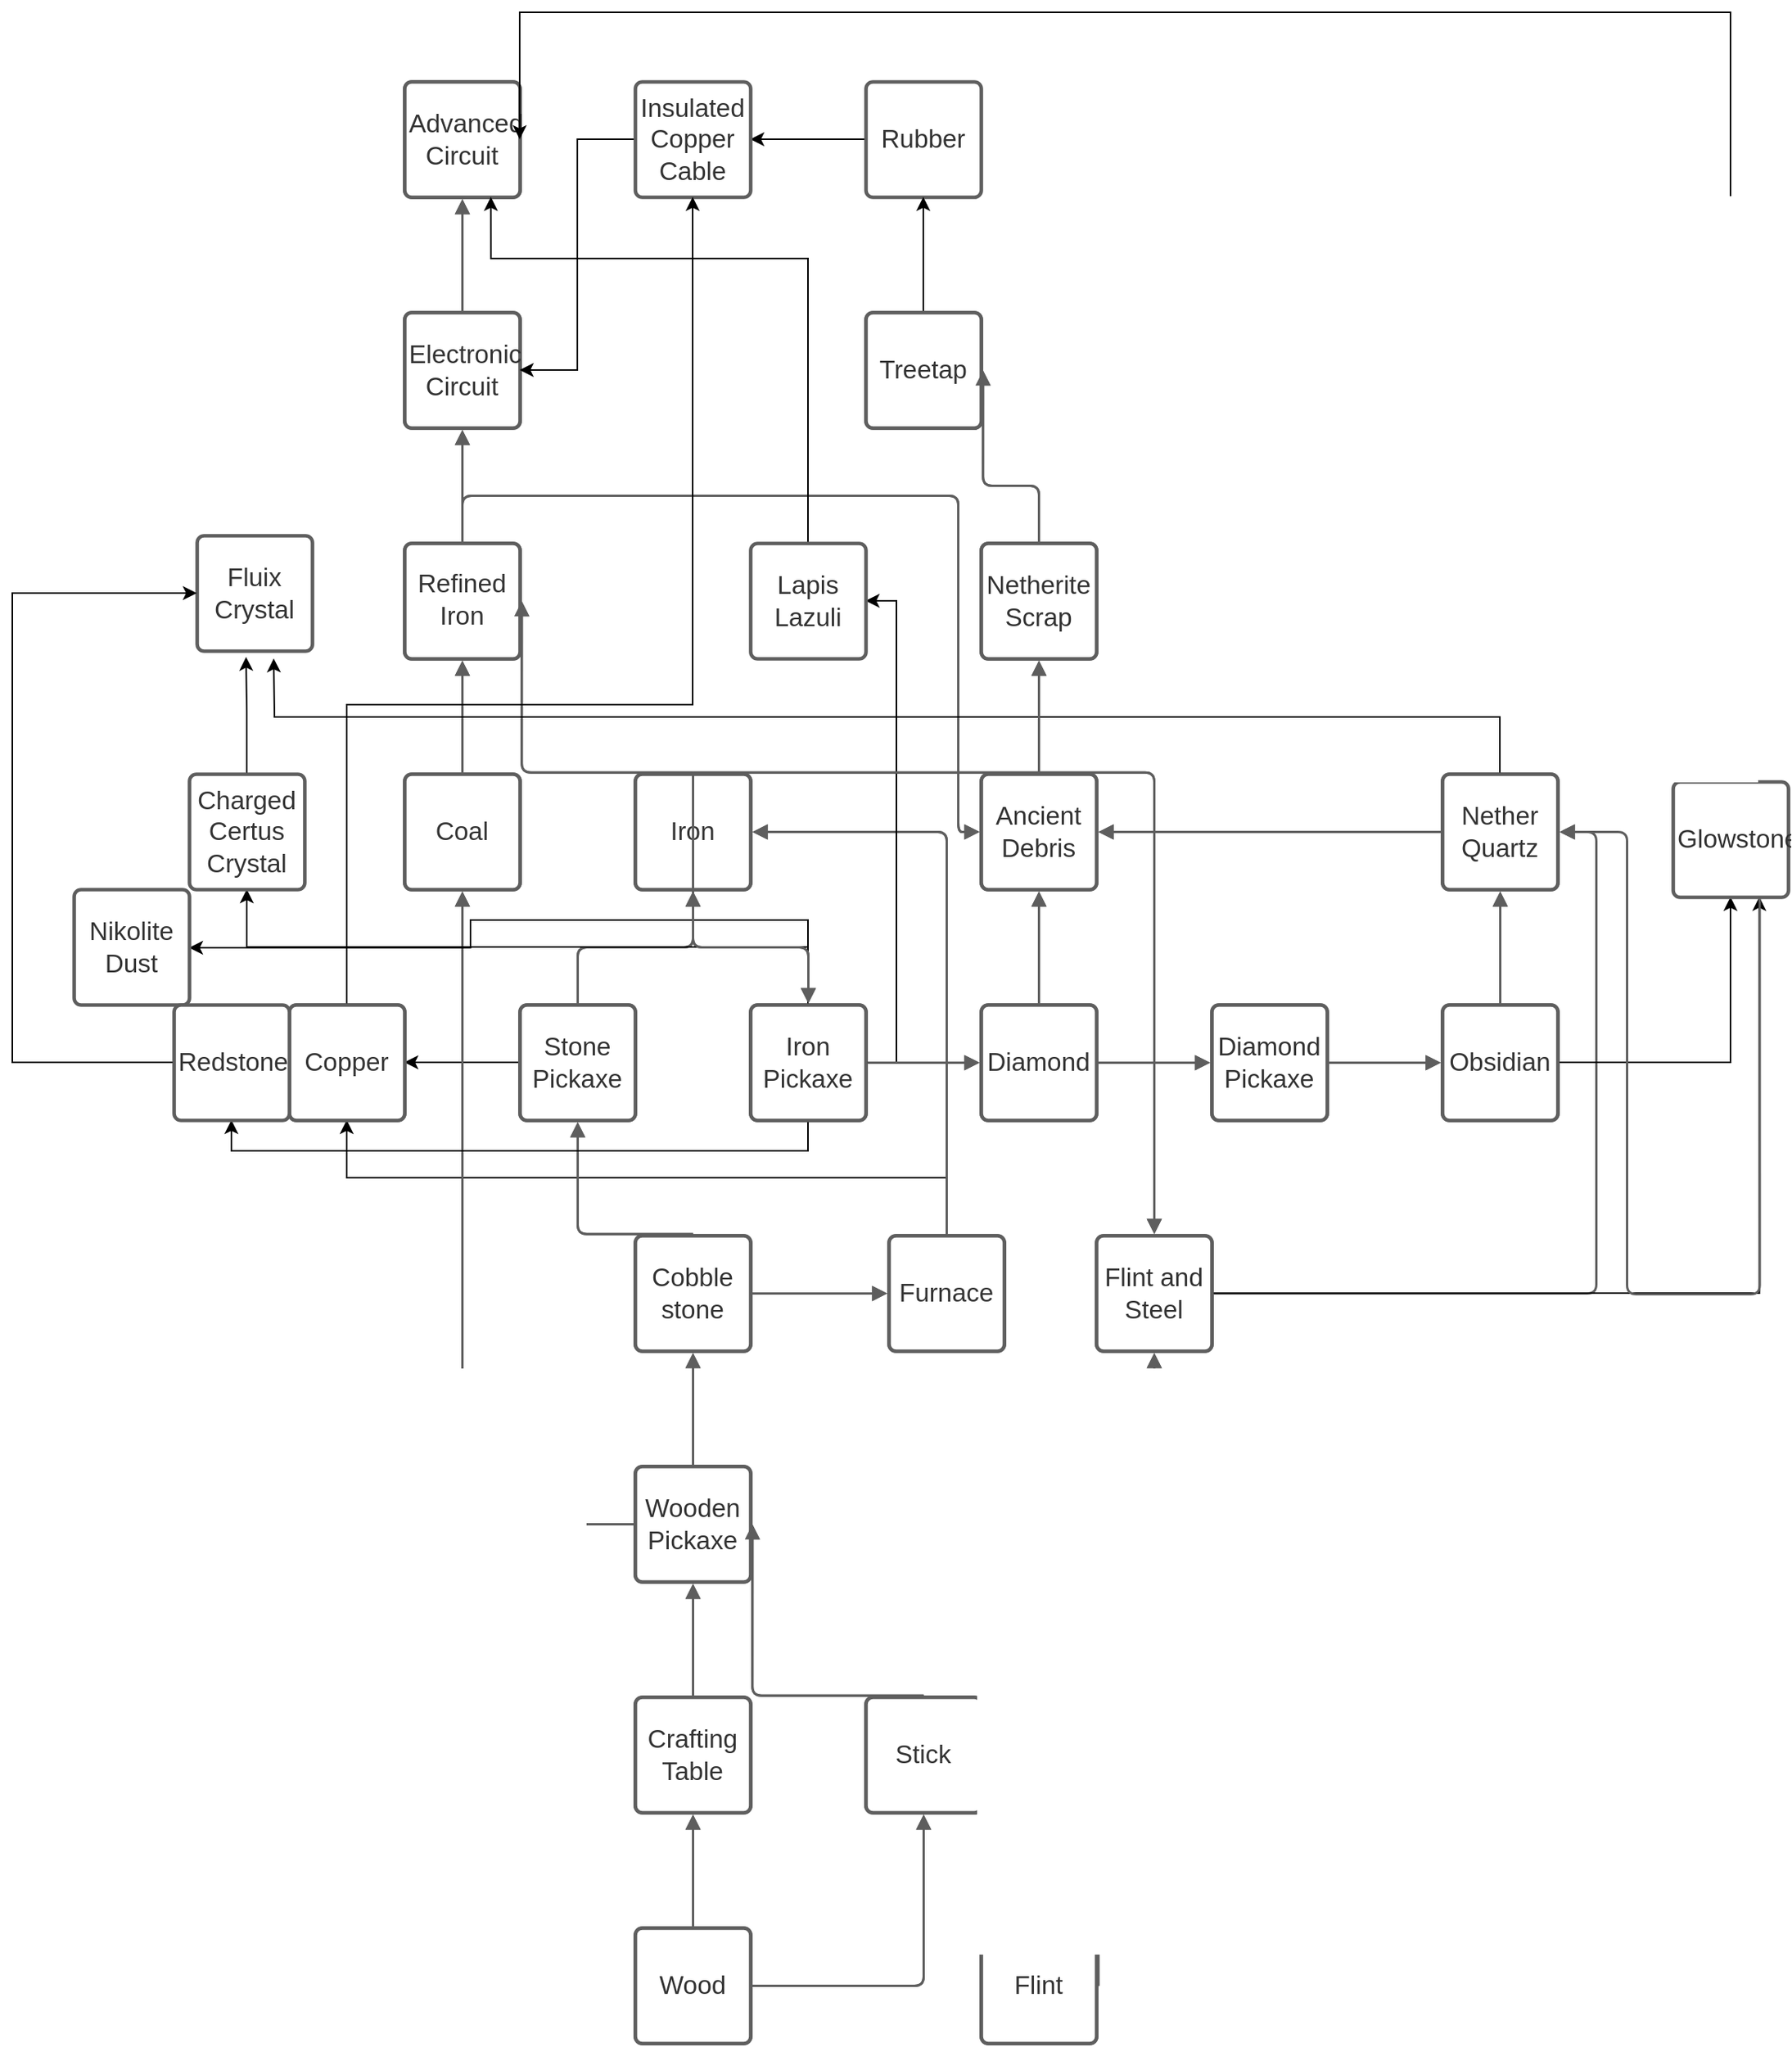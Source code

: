 <mxfile compressed="true" version="15.6.3" type="github" pages="4"><diagram id="0V9siigxRgejwCpeg4HB" name="^Advanced Circuit"><mxGraphModel dx="1422" dy="772" grid="1" gridSize="10" guides="1" tooltips="1" connect="1" arrows="1" fold="1" page="1" pageScale="1" pageWidth="850" pageHeight="1100" math="0" shadow="0"><root><mxCell id="0"/><mxCell id="1" parent="0"/><UserObject label="Advanced Circuit" lucidchartObjectId="h4rnig.ddcVo" id="ZfmQ4fYziGxWCG16GH7T-5"><mxCell style="html=1;overflow=block;blockSpacing=1;whiteSpace=wrap;;whiteSpace=wrap;fontSize=16.7;fontColor=#333333;spacing=3.8;strokeColor=#5e5e5e;strokeOpacity=100;rounded=1;absoluteArcSize=1;arcSize=9;strokeWidth=2.3;" parent="1" vertex="1"><mxGeometry x="375" y="825" width="75" height="75" as="geometry"/></mxCell></UserObject><UserObject label="Electronic Circuit" lucidchartObjectId="t4rn3xmEqwU2" id="ZfmQ4fYziGxWCG16GH7T-6"><mxCell style="html=1;overflow=block;blockSpacing=1;whiteSpace=wrap;;whiteSpace=wrap;fontSize=16.7;fontColor=#333333;spacing=3.8;strokeColor=#5e5e5e;strokeOpacity=100;rounded=1;absoluteArcSize=1;arcSize=9;strokeWidth=2.3;" parent="1" vertex="1"><mxGeometry x="375" y="975" width="75" height="75" as="geometry"/></mxCell></UserObject><UserObject label="&lt;div style=&quot;display: flex; justify-content: center; text-align: center; align-items: baseline; font-size: 0; line-height: 1.25;margin-top: -2px;&quot;&gt;&lt;span&gt;&lt;span style=&quot;font-size:16.7px;color:#333333;&quot;&gt;Refined Iron&lt;/span&gt;&lt;span style=&quot;font-size:13px;color:#000000;&quot;&gt; &lt;/span&gt;&lt;/span&gt;&lt;/div&gt;" lucidchartObjectId="A4rnv-Giu5-S" id="ZfmQ4fYziGxWCG16GH7T-7"><mxCell style="html=1;overflow=block;blockSpacing=1;whiteSpace=wrap;;whiteSpace=wrap;fontSize=13;spacing=3.8;strokeColor=#5e5e5e;strokeOpacity=100;rounded=1;absoluteArcSize=1;arcSize=9;strokeWidth=2.3;" parent="1" vertex="1"><mxGeometry x="375" y="1125" width="75" height="75" as="geometry"/></mxCell></UserObject><UserObject label="Coal" lucidchartObjectId="I4rnZ~l.6Ipy" id="ZfmQ4fYziGxWCG16GH7T-8"><mxCell style="html=1;overflow=block;blockSpacing=1;whiteSpace=wrap;;whiteSpace=wrap;fontSize=16.7;fontColor=#333333;spacing=3.8;strokeColor=#5e5e5e;strokeOpacity=100;rounded=1;absoluteArcSize=1;arcSize=9;strokeWidth=2.3;" parent="1" vertex="1"><mxGeometry x="375" y="1275" width="75" height="75" as="geometry"/></mxCell></UserObject><UserObject label="Iron" lucidchartObjectId="M4rnqP6tO~sO" id="ZfmQ4fYziGxWCG16GH7T-9"><mxCell style="html=1;overflow=block;blockSpacing=1;whiteSpace=wrap;;whiteSpace=wrap;fontSize=16.7;fontColor=#333333;spacing=3.8;strokeColor=#5e5e5e;strokeOpacity=100;rounded=1;absoluteArcSize=1;arcSize=9;strokeWidth=2.3;" parent="1" vertex="1"><mxGeometry x="525" y="1275" width="75" height="75" as="geometry"/></mxCell></UserObject><UserObject label="Cobble&#xA;stone" lucidchartObjectId="Q4rn5zKHl1vj" id="ZfmQ4fYziGxWCG16GH7T-10"><mxCell style="html=1;overflow=block;blockSpacing=1;whiteSpace=wrap;;whiteSpace=wrap;fontSize=16.7;fontColor=#333333;spacing=3.8;strokeColor=#5e5e5e;strokeOpacity=100;rounded=1;absoluteArcSize=1;arcSize=9;strokeWidth=2.3;" parent="1" vertex="1"><mxGeometry x="525" y="1575" width="75" height="75" as="geometry"/></mxCell></UserObject><UserObject label="Crafting Table" lucidchartObjectId="Y4rnUx8yTBkp" id="ZfmQ4fYziGxWCG16GH7T-11"><mxCell style="html=1;overflow=block;blockSpacing=1;whiteSpace=wrap;;whiteSpace=wrap;fontSize=16.7;fontColor=#333333;spacing=3.8;strokeColor=#5e5e5e;strokeOpacity=100;rounded=1;absoluteArcSize=1;arcSize=9;strokeWidth=2.3;" parent="1" vertex="1"><mxGeometry x="525" y="1875" width="75" height="75" as="geometry"/></mxCell></UserObject><UserObject label="Stick" lucidchartObjectId="54rncFlAXH4m" id="ZfmQ4fYziGxWCG16GH7T-12"><mxCell style="html=1;overflow=block;blockSpacing=1;whiteSpace=wrap;;whiteSpace=wrap;fontSize=16.7;fontColor=#333333;spacing=3.8;strokeColor=#5e5e5e;strokeOpacity=100;rounded=1;absoluteArcSize=1;arcSize=9;strokeWidth=2.3;" parent="1" vertex="1"><mxGeometry x="675" y="1875" width="75" height="75" as="geometry"/></mxCell></UserObject><UserObject label="Wooden Pickaxe" lucidchartObjectId="e5rnfnM1u9pB" id="ZfmQ4fYziGxWCG16GH7T-13"><mxCell style="html=1;overflow=block;blockSpacing=1;whiteSpace=wrap;;whiteSpace=wrap;fontSize=16.7;fontColor=#333333;spacing=3.8;strokeColor=#5e5e5e;strokeOpacity=100;rounded=1;absoluteArcSize=1;arcSize=9;strokeWidth=2.3;" parent="1" vertex="1"><mxGeometry x="525" y="1725" width="75" height="75" as="geometry"/></mxCell></UserObject><mxCell id="ZfmQ4fYziGxWCG16GH7T-62" style="edgeStyle=orthogonalEdgeStyle;rounded=0;orthogonalLoop=1;jettySize=auto;html=1;exitX=0;exitY=0.5;exitDx=0;exitDy=0;entryX=1;entryY=0.5;entryDx=0;entryDy=0;" parent="1" source="ZfmQ4fYziGxWCG16GH7T-14" target="ZfmQ4fYziGxWCG16GH7T-60" edge="1"><mxGeometry relative="1" as="geometry"/></mxCell><UserObject label="Stone Pickaxe" lucidchartObjectId="v5rncOOX8Jar" id="ZfmQ4fYziGxWCG16GH7T-14"><mxCell style="html=1;overflow=block;blockSpacing=1;whiteSpace=wrap;;whiteSpace=wrap;fontSize=16.7;fontColor=#333333;spacing=3.8;strokeColor=#5e5e5e;strokeOpacity=100;rounded=1;absoluteArcSize=1;arcSize=9;strokeWidth=2.3;" parent="1" vertex="1"><mxGeometry x="450" y="1425" width="75" height="75" as="geometry"/></mxCell></UserObject><UserObject label="" lucidchartObjectId="G5rnfKp4lY8B" id="ZfmQ4fYziGxWCG16GH7T-15"><mxCell style="html=1;jettySize=18;whiteSpace=wrap;fontSize=13;strokeColor=#5E5E5E;strokeWidth=1.5;rounded=1;arcSize=12;edgeStyle=orthogonalEdgeStyle;startArrow=none;;endArrow=block;endFill=1;;exitX=0.5;exitY=-0.015;exitPerimeter=0;entryX=0.5;entryY=1.015;entryPerimeter=0;" parent="1" source="ZfmQ4fYziGxWCG16GH7T-11" target="ZfmQ4fYziGxWCG16GH7T-13" edge="1"><mxGeometry width="100" height="100" relative="1" as="geometry"><Array as="points"/></mxGeometry></mxCell></UserObject><UserObject label="" lucidchartObjectId="I5rnyWrQxHPk" id="ZfmQ4fYziGxWCG16GH7T-16"><mxCell style="html=1;jettySize=18;whiteSpace=wrap;fontSize=13;strokeColor=#5E5E5E;strokeWidth=1.5;rounded=1;arcSize=12;edgeStyle=orthogonalEdgeStyle;startArrow=none;;endArrow=block;endFill=1;;exitX=0.5;exitY=-0.015;exitPerimeter=0;entryX=0.5;entryY=1.015;entryPerimeter=0;" parent="1" source="ZfmQ4fYziGxWCG16GH7T-13" target="ZfmQ4fYziGxWCG16GH7T-10" edge="1"><mxGeometry width="100" height="100" relative="1" as="geometry"><Array as="points"/></mxGeometry></mxCell></UserObject><UserObject label="" lucidchartObjectId="K5rnSRM0Zp31" id="ZfmQ4fYziGxWCG16GH7T-17"><mxCell style="html=1;jettySize=18;whiteSpace=wrap;fontSize=13;strokeColor=#5E5E5E;strokeWidth=1.5;rounded=1;arcSize=12;edgeStyle=orthogonalEdgeStyle;startArrow=none;;endArrow=block;endFill=1;;exitX=0.5;exitY=-0.015;exitPerimeter=0;entryX=0.5;entryY=1.015;entryPerimeter=0;" parent="1" source="ZfmQ4fYziGxWCG16GH7T-10" target="ZfmQ4fYziGxWCG16GH7T-14" edge="1"><mxGeometry width="100" height="100" relative="1" as="geometry"><Array as="points"><mxPoint x="488" y="1574"/></Array></mxGeometry></mxCell></UserObject><UserObject label="" lucidchartObjectId="Q5rnRKtY7SWz" id="ZfmQ4fYziGxWCG16GH7T-18"><mxCell style="html=1;jettySize=18;whiteSpace=wrap;fontSize=13;strokeColor=#5E5E5E;strokeWidth=1.5;rounded=1;arcSize=12;edgeStyle=orthogonalEdgeStyle;startArrow=none;;endArrow=block;endFill=1;;exitX=0.5;exitY=-0.015;exitPerimeter=0;entryX=1.015;entryY=0.5;entryPerimeter=0;" parent="1" source="ZfmQ4fYziGxWCG16GH7T-12" target="ZfmQ4fYziGxWCG16GH7T-13" edge="1"><mxGeometry width="100" height="100" relative="1" as="geometry"><Array as="points"/></mxGeometry></mxCell></UserObject><UserObject label="" lucidchartObjectId="V5rnEdUIXb9L" id="ZfmQ4fYziGxWCG16GH7T-19"><mxCell style="html=1;jettySize=18;whiteSpace=wrap;fontSize=13;strokeColor=#5E5E5E;strokeWidth=1.5;rounded=1;arcSize=12;edgeStyle=orthogonalEdgeStyle;startArrow=none;;endArrow=block;endFill=1;;exitX=0.5;exitY=-0.015;exitPerimeter=0;entryX=0.5;entryY=1.015;entryPerimeter=0;" parent="1" source="ZfmQ4fYziGxWCG16GH7T-14" target="ZfmQ4fYziGxWCG16GH7T-9" edge="1"><mxGeometry width="100" height="100" relative="1" as="geometry"><Array as="points"/></mxGeometry></mxCell></UserObject><UserObject label="" lucidchartObjectId="Z5rnqTcRfF6P" id="ZfmQ4fYziGxWCG16GH7T-20"><mxCell style="html=1;jettySize=18;whiteSpace=wrap;fontSize=13;strokeColor=#5E5E5E;strokeWidth=1.5;rounded=1;arcSize=12;edgeStyle=orthogonalEdgeStyle;startArrow=none;;endArrow=block;endFill=1;;exitX=0.5;exitY=-0.015;exitPerimeter=0;entryX=0.5;entryY=1.015;entryPerimeter=0;" parent="1" source="ZfmQ4fYziGxWCG16GH7T-8" target="ZfmQ4fYziGxWCG16GH7T-7" edge="1"><mxGeometry width="100" height="100" relative="1" as="geometry"><Array as="points"/></mxGeometry></mxCell></UserObject><UserObject label="" lucidchartObjectId="35rnwy0XM6cx" id="ZfmQ4fYziGxWCG16GH7T-21"><mxCell style="html=1;jettySize=18;whiteSpace=wrap;fontSize=13;strokeColor=#5E5E5E;strokeWidth=1.5;rounded=1;arcSize=12;edgeStyle=orthogonalEdgeStyle;startArrow=none;;endArrow=block;endFill=1;;exitX=0.5;exitY=-0.015;exitPerimeter=0;entryX=0.5;entryY=1.015;entryPerimeter=0;" parent="1" source="ZfmQ4fYziGxWCG16GH7T-7" target="ZfmQ4fYziGxWCG16GH7T-6" edge="1"><mxGeometry width="100" height="100" relative="1" as="geometry"><Array as="points"/></mxGeometry></mxCell></UserObject><UserObject label="" lucidchartObjectId="_5rnzYM8p1ad" id="ZfmQ4fYziGxWCG16GH7T-22"><mxCell style="html=1;jettySize=18;whiteSpace=wrap;fontSize=13;strokeColor=#5E5E5E;strokeWidth=1.5;rounded=1;arcSize=12;edgeStyle=orthogonalEdgeStyle;startArrow=none;;endArrow=block;endFill=1;;exitX=-0.015;exitY=0.5;exitPerimeter=0;entryX=0.5;entryY=1.015;entryPerimeter=0;" parent="1" source="ZfmQ4fYziGxWCG16GH7T-13" target="ZfmQ4fYziGxWCG16GH7T-8" edge="1"><mxGeometry width="100" height="100" relative="1" as="geometry"><Array as="points"/></mxGeometry></mxCell></UserObject><UserObject label="" lucidchartObjectId="a6rnivVdTuZF" id="ZfmQ4fYziGxWCG16GH7T-23"><mxCell style="html=1;jettySize=18;whiteSpace=wrap;fontSize=13;strokeColor=#5E5E5E;strokeWidth=1.5;rounded=1;arcSize=12;edgeStyle=orthogonalEdgeStyle;startArrow=none;;endArrow=block;endFill=1;;exitX=0.5;exitY=-0.015;exitPerimeter=0;entryX=1.015;entryY=0.5;entryPerimeter=0;" parent="1" source="ZfmQ4fYziGxWCG16GH7T-9" target="ZfmQ4fYziGxWCG16GH7T-7" edge="1"><mxGeometry width="100" height="100" relative="1" as="geometry"><Array as="points"/></mxGeometry></mxCell></UserObject><UserObject label="" lucidchartObjectId="f6rniuB-IxO4" id="ZfmQ4fYziGxWCG16GH7T-24"><mxCell style="html=1;jettySize=18;whiteSpace=wrap;fontSize=13;strokeColor=#5E5E5E;strokeWidth=1.5;rounded=1;arcSize=12;edgeStyle=orthogonalEdgeStyle;startArrow=none;;endArrow=block;endFill=1;;exitX=0.5;exitY=-0.015;exitPerimeter=0;entryX=0.5;entryY=1.015;entryPerimeter=0;" parent="1" source="ZfmQ4fYziGxWCG16GH7T-6" target="ZfmQ4fYziGxWCG16GH7T-5" edge="1"><mxGeometry width="100" height="100" relative="1" as="geometry"><Array as="points"/></mxGeometry></mxCell></UserObject><mxCell id="ZfmQ4fYziGxWCG16GH7T-305" style="edgeStyle=orthogonalEdgeStyle;rounded=0;orthogonalLoop=1;jettySize=auto;html=1;exitX=0;exitY=0.5;exitDx=0;exitDy=0;" parent="1" source="ZfmQ4fYziGxWCG16GH7T-29" target="ZfmQ4fYziGxWCG16GH7T-152" edge="1"><mxGeometry relative="1" as="geometry"/></mxCell><UserObject label="Rubber" lucidchartObjectId="F6rn_Yt7ZoDm" id="ZfmQ4fYziGxWCG16GH7T-29"><mxCell style="html=1;overflow=block;blockSpacing=1;whiteSpace=wrap;;whiteSpace=wrap;fontSize=16.7;fontColor=#333333;spacing=3.8;strokeColor=#5e5e5e;strokeOpacity=100;rounded=1;absoluteArcSize=1;arcSize=9;strokeWidth=2.3;" parent="1" vertex="1"><mxGeometry x="675" y="825" width="75" height="75" as="geometry"/></mxCell></UserObject><mxCell id="ZfmQ4fYziGxWCG16GH7T-61" style="edgeStyle=orthogonalEdgeStyle;rounded=0;orthogonalLoop=1;jettySize=auto;html=1;exitX=0.5;exitY=0;exitDx=0;exitDy=0;entryX=0.5;entryY=1;entryDx=0;entryDy=0;" parent="1" source="ZfmQ4fYziGxWCG16GH7T-30" target="ZfmQ4fYziGxWCG16GH7T-60" edge="1"><mxGeometry relative="1" as="geometry"/></mxCell><UserObject label="Furnace" lucidchartObjectId="N6rn1OEtuVyX" id="ZfmQ4fYziGxWCG16GH7T-30"><mxCell style="html=1;overflow=block;blockSpacing=1;whiteSpace=wrap;;whiteSpace=wrap;fontSize=16.7;fontColor=#333333;spacing=3.8;strokeColor=#5e5e5e;strokeOpacity=100;rounded=1;absoluteArcSize=1;arcSize=9;strokeWidth=2.3;" parent="1" vertex="1"><mxGeometry x="690" y="1575" width="75" height="75" as="geometry"/></mxCell></UserObject><UserObject label="" lucidchartObjectId="U6rnAA72GBOl" id="ZfmQ4fYziGxWCG16GH7T-31"><mxCell style="html=1;jettySize=18;whiteSpace=wrap;fontSize=13;strokeColor=#5E5E5E;strokeWidth=1.5;rounded=1;arcSize=12;edgeStyle=orthogonalEdgeStyle;startArrow=none;;endArrow=block;endFill=1;;exitX=1.015;exitY=0.5;exitPerimeter=0;entryX=-0.015;entryY=0.5;entryPerimeter=0;" parent="1" source="ZfmQ4fYziGxWCG16GH7T-10" target="ZfmQ4fYziGxWCG16GH7T-30" edge="1"><mxGeometry width="100" height="100" relative="1" as="geometry"><Array as="points"/></mxGeometry></mxCell></UserObject><UserObject label="" lucidchartObjectId="Z6rnTr7OPrRf" id="ZfmQ4fYziGxWCG16GH7T-32"><mxCell style="html=1;jettySize=18;whiteSpace=wrap;fontSize=13;strokeColor=#5E5E5E;strokeWidth=1.5;rounded=1;arcSize=12;edgeStyle=orthogonalEdgeStyle;startArrow=none;;endArrow=block;endFill=1;;exitX=0.5;exitY=-0.015;exitPerimeter=0;entryX=1.015;entryY=0.5;entryPerimeter=0;" parent="1" source="ZfmQ4fYziGxWCG16GH7T-30" target="ZfmQ4fYziGxWCG16GH7T-9" edge="1"><mxGeometry width="100" height="100" relative="1" as="geometry"><Array as="points"><mxPoint x="728" y="1313"/></Array></mxGeometry></mxCell></UserObject><mxCell id="ZfmQ4fYziGxWCG16GH7T-63" style="edgeStyle=orthogonalEdgeStyle;rounded=0;orthogonalLoop=1;jettySize=auto;html=1;exitX=0.5;exitY=0;exitDx=0;exitDy=0;entryX=0.5;entryY=1;entryDx=0;entryDy=0;" parent="1" source="ZfmQ4fYziGxWCG16GH7T-33" target="ZfmQ4fYziGxWCG16GH7T-29" edge="1"><mxGeometry relative="1" as="geometry"/></mxCell><UserObject label="Treetap" lucidchartObjectId=".6rnEqRrsFb7" id="ZfmQ4fYziGxWCG16GH7T-33"><mxCell style="html=1;overflow=block;blockSpacing=1;whiteSpace=wrap;;whiteSpace=wrap;fontSize=16.7;fontColor=#333333;spacing=3.8;strokeColor=#5e5e5e;strokeOpacity=100;rounded=1;absoluteArcSize=1;arcSize=9;strokeWidth=2.3;" parent="1" vertex="1"><mxGeometry x="675" y="975" width="75" height="75" as="geometry"/></mxCell></UserObject><UserObject label="Netherite Scrap" lucidchartObjectId="H7rn3yXHJXi2" id="ZfmQ4fYziGxWCG16GH7T-34"><mxCell style="html=1;overflow=block;blockSpacing=1;whiteSpace=wrap;;whiteSpace=wrap;fontSize=16.7;fontColor=#333333;spacing=3.8;strokeColor=#5e5e5e;strokeOpacity=100;rounded=1;absoluteArcSize=1;arcSize=9;strokeWidth=2.3;" parent="1" vertex="1"><mxGeometry x="750" y="1125" width="75" height="75" as="geometry"/></mxCell></UserObject><UserObject label="Ancient Debris" lucidchartObjectId="i8rnBrJlUf_J" id="ZfmQ4fYziGxWCG16GH7T-36"><mxCell style="html=1;overflow=block;blockSpacing=1;whiteSpace=wrap;;whiteSpace=wrap;fontSize=16.7;fontColor=#333333;spacing=3.8;strokeColor=#5e5e5e;strokeOpacity=100;rounded=1;absoluteArcSize=1;arcSize=9;strokeWidth=2.3;" parent="1" vertex="1"><mxGeometry x="750" y="1275" width="75" height="75" as="geometry"/></mxCell></UserObject><UserObject label="" lucidchartObjectId="X8rnSke3wyS9" id="ZfmQ4fYziGxWCG16GH7T-37"><mxCell style="html=1;jettySize=18;whiteSpace=wrap;fontSize=13;strokeColor=#5E5E5E;strokeWidth=1.5;rounded=1;arcSize=12;edgeStyle=orthogonalEdgeStyle;startArrow=none;;endArrow=block;endFill=1;;exitX=0.5;exitY=-0.015;exitPerimeter=0;entryX=-0.015;entryY=0.5;entryPerimeter=0;" parent="1" source="ZfmQ4fYziGxWCG16GH7T-7" target="ZfmQ4fYziGxWCG16GH7T-36" edge="1"><mxGeometry width="100" height="100" relative="1" as="geometry"><Array as="points"><mxPoint x="413" y="1094"/><mxPoint x="735" y="1094"/><mxPoint x="735" y="1313"/></Array></mxGeometry></mxCell></UserObject><UserObject label="Diamond" lucidchartObjectId="a9rn.3FXnvM6" id="ZfmQ4fYziGxWCG16GH7T-38"><mxCell style="html=1;overflow=block;blockSpacing=1;whiteSpace=wrap;;whiteSpace=wrap;fontSize=16.7;fontColor=#333333;spacing=3.8;strokeColor=#5e5e5e;strokeOpacity=100;rounded=1;absoluteArcSize=1;arcSize=9;strokeWidth=2.3;" parent="1" vertex="1"><mxGeometry x="750" y="1425" width="75" height="75" as="geometry"/></mxCell></UserObject><UserObject label="Iron Pickaxe" lucidchartObjectId="h9rnwj5foKtb" id="ZfmQ4fYziGxWCG16GH7T-39"><mxCell style="html=1;overflow=block;blockSpacing=1;whiteSpace=wrap;;whiteSpace=wrap;fontSize=16.7;fontColor=#333333;spacing=3.8;strokeColor=#5e5e5e;strokeOpacity=100;rounded=1;absoluteArcSize=1;arcSize=9;strokeWidth=2.3;" parent="1" vertex="1"><mxGeometry x="600" y="1425" width="75" height="75" as="geometry"/></mxCell></UserObject><UserObject label="" lucidchartObjectId="t9rn-bejUAjX" id="ZfmQ4fYziGxWCG16GH7T-40"><mxCell style="html=1;jettySize=18;whiteSpace=wrap;fontSize=13;strokeColor=#5E5E5E;strokeWidth=1.5;rounded=1;arcSize=12;edgeStyle=orthogonalEdgeStyle;startArrow=none;;endArrow=block;endFill=1;;exitX=0.5;exitY=-0.015;exitPerimeter=0;entryX=0.5;entryY=-0.015;entryPerimeter=0;" parent="1" source="ZfmQ4fYziGxWCG16GH7T-9" target="ZfmQ4fYziGxWCG16GH7T-39" edge="1"><mxGeometry width="100" height="100" relative="1" as="geometry"><Array as="points"/></mxGeometry></mxCell></UserObject><UserObject label="" lucidchartObjectId="x9rn39XHPRgs" id="ZfmQ4fYziGxWCG16GH7T-41"><mxCell style="html=1;jettySize=18;whiteSpace=wrap;fontSize=13;strokeColor=#5E5E5E;strokeWidth=1.5;rounded=1;arcSize=12;edgeStyle=orthogonalEdgeStyle;startArrow=none;;endArrow=block;endFill=1;;exitX=1.015;exitY=0.5;exitPerimeter=0;entryX=-0.015;entryY=0.5;entryPerimeter=0;" parent="1" source="ZfmQ4fYziGxWCG16GH7T-39" target="ZfmQ4fYziGxWCG16GH7T-38" edge="1"><mxGeometry width="100" height="100" relative="1" as="geometry"><Array as="points"/></mxGeometry></mxCell></UserObject><UserObject label="" lucidchartObjectId="B9rnxNzQqZcq" id="ZfmQ4fYziGxWCG16GH7T-42"><mxCell style="html=1;jettySize=18;whiteSpace=wrap;fontSize=13;strokeColor=#5E5E5E;strokeWidth=1.5;rounded=1;arcSize=12;edgeStyle=orthogonalEdgeStyle;startArrow=none;;endArrow=block;endFill=1;;exitX=0.5;exitY=-0.015;exitPerimeter=0;entryX=0.5;entryY=1.015;entryPerimeter=0;" parent="1" source="ZfmQ4fYziGxWCG16GH7T-38" target="ZfmQ4fYziGxWCG16GH7T-36" edge="1"><mxGeometry width="100" height="100" relative="1" as="geometry"><Array as="points"/></mxGeometry></mxCell></UserObject><UserObject label="Diamond Pickaxe" lucidchartObjectId="D9rn-TZTvhV1" id="ZfmQ4fYziGxWCG16GH7T-43"><mxCell style="html=1;overflow=block;blockSpacing=1;whiteSpace=wrap;;whiteSpace=wrap;fontSize=16.7;fontColor=#333333;spacing=3.8;strokeColor=#5e5e5e;strokeOpacity=100;rounded=1;absoluteArcSize=1;arcSize=9;strokeWidth=2.3;" parent="1" vertex="1"><mxGeometry x="900" y="1425" width="75" height="75" as="geometry"/></mxCell></UserObject><UserObject label="Obsidian" lucidchartObjectId="L9rnorbkREb3" id="ZfmQ4fYziGxWCG16GH7T-44"><mxCell style="html=1;overflow=block;blockSpacing=1;whiteSpace=wrap;;whiteSpace=wrap;fontSize=16.7;fontColor=#333333;spacing=3.8;strokeColor=#5e5e5e;strokeOpacity=100;rounded=1;absoluteArcSize=1;arcSize=9;strokeWidth=2.3;" parent="1" vertex="1"><mxGeometry x="1050" y="1425" width="75" height="75" as="geometry"/></mxCell></UserObject><UserObject label="" lucidchartObjectId="R9rn-GiHZNDv" id="ZfmQ4fYziGxWCG16GH7T-45"><mxCell style="html=1;jettySize=18;whiteSpace=wrap;fontSize=13;strokeColor=#5E5E5E;strokeWidth=1.5;rounded=1;arcSize=12;edgeStyle=orthogonalEdgeStyle;startArrow=none;;endArrow=block;endFill=1;;exitX=1.015;exitY=0.5;exitPerimeter=0;entryX=-0.015;entryY=0.5;entryPerimeter=0;" parent="1" source="ZfmQ4fYziGxWCG16GH7T-38" target="ZfmQ4fYziGxWCG16GH7T-43" edge="1"><mxGeometry width="100" height="100" relative="1" as="geometry"><Array as="points"/></mxGeometry></mxCell></UserObject><UserObject label="" lucidchartObjectId="T9rn~WKT9blq" id="ZfmQ4fYziGxWCG16GH7T-46"><mxCell style="html=1;jettySize=18;whiteSpace=wrap;fontSize=13;strokeColor=#5E5E5E;strokeWidth=1.5;rounded=1;arcSize=12;edgeStyle=orthogonalEdgeStyle;startArrow=none;;endArrow=block;endFill=1;;exitX=1.015;exitY=0.5;exitPerimeter=0;entryX=-0.015;entryY=0.5;entryPerimeter=0;" parent="1" source="ZfmQ4fYziGxWCG16GH7T-43" target="ZfmQ4fYziGxWCG16GH7T-44" edge="1"><mxGeometry width="100" height="100" relative="1" as="geometry"><Array as="points"/></mxGeometry></mxCell></UserObject><UserObject label="Nether Quartz" lucidchartObjectId="W9rnD6nGbXGc" id="ZfmQ4fYziGxWCG16GH7T-47"><mxCell style="html=1;overflow=block;blockSpacing=1;whiteSpace=wrap;;whiteSpace=wrap;fontSize=16.7;fontColor=#333333;spacing=3.8;strokeColor=#5e5e5e;strokeOpacity=100;rounded=1;absoluteArcSize=1;arcSize=9;strokeWidth=2.3;" parent="1" vertex="1"><mxGeometry x="1050" y="1275" width="75" height="75" as="geometry"/></mxCell></UserObject><UserObject label="Wood" lucidchartObjectId="89rntHiywq36" id="ZfmQ4fYziGxWCG16GH7T-48"><mxCell style="html=1;overflow=block;blockSpacing=1;whiteSpace=wrap;;whiteSpace=wrap;fontSize=16.7;fontColor=#333333;spacing=3.8;strokeColor=#5e5e5e;strokeOpacity=100;rounded=1;absoluteArcSize=1;arcSize=9;strokeWidth=2.3;" parent="1" vertex="1"><mxGeometry x="525" y="2025" width="75" height="75" as="geometry"/></mxCell></UserObject><UserObject label="" lucidchartObjectId="c-rnA04fz5Ga" id="ZfmQ4fYziGxWCG16GH7T-49"><mxCell style="html=1;jettySize=18;whiteSpace=wrap;fontSize=13;strokeColor=#5E5E5E;strokeWidth=1.5;rounded=1;arcSize=12;edgeStyle=orthogonalEdgeStyle;startArrow=none;;endArrow=block;endFill=1;;exitX=0.5;exitY=-0.015;exitPerimeter=0;entryX=0.5;entryY=1.015;entryPerimeter=0;" parent="1" source="ZfmQ4fYziGxWCG16GH7T-48" target="ZfmQ4fYziGxWCG16GH7T-11" edge="1"><mxGeometry width="100" height="100" relative="1" as="geometry"><Array as="points"/></mxGeometry></mxCell></UserObject><UserObject label="" lucidchartObjectId="d-rn7sEi..fi" id="ZfmQ4fYziGxWCG16GH7T-50"><mxCell style="html=1;jettySize=18;whiteSpace=wrap;fontSize=13;strokeColor=#5E5E5E;strokeWidth=1.5;rounded=1;arcSize=12;edgeStyle=orthogonalEdgeStyle;startArrow=none;;endArrow=block;endFill=1;;exitX=1.015;exitY=0.5;exitPerimeter=0;entryX=0.5;entryY=1.015;entryPerimeter=0;" parent="1" source="ZfmQ4fYziGxWCG16GH7T-48" target="ZfmQ4fYziGxWCG16GH7T-12" edge="1"><mxGeometry width="100" height="100" relative="1" as="geometry"><Array as="points"/></mxGeometry></mxCell></UserObject><UserObject label="Flint and Steel" lucidchartObjectId="j-rneG~W5RcB" id="ZfmQ4fYziGxWCG16GH7T-51"><mxCell style="html=1;overflow=block;blockSpacing=1;whiteSpace=wrap;;whiteSpace=wrap;fontSize=16.7;fontColor=#333333;spacing=3.8;strokeColor=#5e5e5e;strokeOpacity=100;rounded=1;absoluteArcSize=1;arcSize=9;strokeWidth=2.3;" parent="1" vertex="1"><mxGeometry x="825" y="1575" width="75" height="75" as="geometry"/></mxCell></UserObject><UserObject label="" lucidchartObjectId="A-rnXTUFurY5" id="ZfmQ4fYziGxWCG16GH7T-52"><mxCell style="html=1;jettySize=18;whiteSpace=wrap;fontSize=13;strokeColor=#5E5E5E;strokeWidth=1.5;rounded=1;arcSize=12;edgeStyle=orthogonalEdgeStyle;startArrow=none;;endArrow=block;endFill=1;;exitX=0.5;exitY=-0.015;exitPerimeter=0;entryX=0.5;entryY=1.015;entryPerimeter=0;" parent="1" source="ZfmQ4fYziGxWCG16GH7T-36" target="ZfmQ4fYziGxWCG16GH7T-34" edge="1"><mxGeometry width="100" height="100" relative="1" as="geometry"><Array as="points"/></mxGeometry></mxCell></UserObject><UserObject label="" lucidchartObjectId="D-rnIqFIS~pl" id="ZfmQ4fYziGxWCG16GH7T-53"><mxCell style="html=1;jettySize=18;whiteSpace=wrap;fontSize=13;strokeColor=#5E5E5E;strokeWidth=1.5;rounded=1;arcSize=12;edgeStyle=orthogonalEdgeStyle;startArrow=none;;endArrow=block;endFill=1;;exitX=-0.015;exitY=0.5;exitPerimeter=0;entryX=1.015;entryY=0.5;entryPerimeter=0;" parent="1" source="ZfmQ4fYziGxWCG16GH7T-47" target="ZfmQ4fYziGxWCG16GH7T-36" edge="1"><mxGeometry width="100" height="100" relative="1" as="geometry"><Array as="points"/></mxGeometry></mxCell></UserObject><UserObject label="" lucidchartObjectId="h_rnIuyU5x.K" id="ZfmQ4fYziGxWCG16GH7T-54"><mxCell style="html=1;jettySize=18;whiteSpace=wrap;fontSize=13;strokeColor=#5E5E5E;strokeWidth=1.5;rounded=1;arcSize=12;edgeStyle=orthogonalEdgeStyle;startArrow=none;;endArrow=block;endFill=1;;exitX=0.5;exitY=-0.015;exitPerimeter=0;entryX=0.5;entryY=-0.015;entryPerimeter=0;" parent="1" source="ZfmQ4fYziGxWCG16GH7T-9" target="ZfmQ4fYziGxWCG16GH7T-51" edge="1"><mxGeometry width="100" height="100" relative="1" as="geometry"><Array as="points"/></mxGeometry></mxCell></UserObject><UserObject label="Flint" lucidchartObjectId="o_rnYFVj-jMF" id="ZfmQ4fYziGxWCG16GH7T-55"><mxCell style="html=1;overflow=block;blockSpacing=1;whiteSpace=wrap;;whiteSpace=wrap;fontSize=16.7;fontColor=#333333;spacing=3.8;strokeColor=#5e5e5e;strokeOpacity=100;rounded=1;absoluteArcSize=1;arcSize=9;strokeWidth=2.3;" parent="1" vertex="1"><mxGeometry x="750" y="2025" width="75" height="75" as="geometry"/></mxCell></UserObject><UserObject label="" lucidchartObjectId="C_rnIm.DJcN5" id="ZfmQ4fYziGxWCG16GH7T-56"><mxCell style="html=1;jettySize=18;whiteSpace=wrap;fontSize=13;strokeColor=#5E5E5E;strokeWidth=1.5;rounded=1;arcSize=12;edgeStyle=orthogonalEdgeStyle;startArrow=none;;endArrow=block;endFill=1;;exitX=1.015;exitY=0.5;exitPerimeter=0;entryX=0.5;entryY=1.015;entryPerimeter=0;" parent="1" source="ZfmQ4fYziGxWCG16GH7T-55" target="ZfmQ4fYziGxWCG16GH7T-51" edge="1"><mxGeometry width="100" height="100" relative="1" as="geometry"><Array as="points"/></mxGeometry></mxCell></UserObject><UserObject label="" lucidchartObjectId="O_rnex7WGd1Y" id="ZfmQ4fYziGxWCG16GH7T-57"><mxCell style="html=1;jettySize=18;whiteSpace=wrap;fontSize=13;strokeColor=#5E5E5E;strokeWidth=1.5;rounded=1;arcSize=12;edgeStyle=orthogonalEdgeStyle;startArrow=none;;endArrow=block;endFill=1;;exitX=0.5;exitY=-0.015;exitPerimeter=0;entryX=1.015;entryY=0.5;entryPerimeter=0;" parent="1" source="ZfmQ4fYziGxWCG16GH7T-34" target="ZfmQ4fYziGxWCG16GH7T-33" edge="1"><mxGeometry width="100" height="100" relative="1" as="geometry"><Array as="points"/></mxGeometry></mxCell></UserObject><UserObject label="" lucidchartObjectId="H.rnu4XYR3Ga" id="ZfmQ4fYziGxWCG16GH7T-58"><mxCell style="html=1;jettySize=18;whiteSpace=wrap;fontSize=13;strokeColor=#5E5E5E;strokeWidth=1.5;rounded=1;arcSize=12;edgeStyle=orthogonalEdgeStyle;startArrow=none;;endArrow=block;endFill=1;;exitX=1.015;exitY=0.5;exitPerimeter=0;entryX=1.015;entryY=0.5;entryPerimeter=0;" parent="1" source="ZfmQ4fYziGxWCG16GH7T-51" target="ZfmQ4fYziGxWCG16GH7T-47" edge="1"><mxGeometry width="100" height="100" relative="1" as="geometry"><Array as="points"><mxPoint x="1150" y="1613"/><mxPoint x="1150" y="1313"/></Array></mxGeometry></mxCell></UserObject><UserObject label="" lucidchartObjectId="M.rnnc9NCXxp" id="ZfmQ4fYziGxWCG16GH7T-59"><mxCell style="html=1;jettySize=18;whiteSpace=wrap;fontSize=13;strokeColor=#5E5E5E;strokeWidth=1.5;rounded=1;arcSize=12;edgeStyle=orthogonalEdgeStyle;startArrow=none;;endArrow=block;endFill=1;;exitX=0.5;exitY=-0.015;exitPerimeter=0;entryX=0.5;entryY=1.015;entryPerimeter=0;" parent="1" source="ZfmQ4fYziGxWCG16GH7T-44" target="ZfmQ4fYziGxWCG16GH7T-47" edge="1"><mxGeometry width="100" height="100" relative="1" as="geometry"><Array as="points"/></mxGeometry></mxCell></UserObject><UserObject label="Copper " lucidchartObjectId="0~rnXEkRjr8r" id="ZfmQ4fYziGxWCG16GH7T-60"><mxCell style="html=1;overflow=block;blockSpacing=1;whiteSpace=wrap;;whiteSpace=wrap;fontSize=16.7;fontColor=#333333;spacing=3.8;strokeColor=#5e5e5e;strokeOpacity=100;rounded=1;absoluteArcSize=1;arcSize=9;strokeWidth=2.3;" parent="1" vertex="1"><mxGeometry x="300" y="1425" width="75" height="75" as="geometry"/></mxCell></UserObject><UserObject label="Advanced Circuit" lucidchartObjectId="h4rnig.ddcVo" id="ZfmQ4fYziGxWCG16GH7T-128"><mxCell style="html=1;overflow=block;blockSpacing=1;whiteSpace=wrap;;whiteSpace=wrap;fontSize=16.7;fontColor=#333333;spacing=3.8;strokeColor=#5e5e5e;strokeOpacity=100;rounded=1;absoluteArcSize=1;arcSize=9;strokeWidth=2.3;" parent="1" vertex="1"><mxGeometry x="375" y="825" width="75" height="75" as="geometry"/></mxCell></UserObject><UserObject label="Electronic Circuit" lucidchartObjectId="t4rn3xmEqwU2" id="ZfmQ4fYziGxWCG16GH7T-129"><mxCell style="html=1;overflow=block;blockSpacing=1;whiteSpace=wrap;;whiteSpace=wrap;fontSize=16.7;fontColor=#333333;spacing=3.8;strokeColor=#5e5e5e;strokeOpacity=100;rounded=1;absoluteArcSize=1;arcSize=9;strokeWidth=2.3;" parent="1" vertex="1"><mxGeometry x="375" y="975" width="75" height="75" as="geometry"/></mxCell></UserObject><UserObject label="&lt;div style=&quot;display: flex; justify-content: center; text-align: center; align-items: baseline; font-size: 0; line-height: 1.25;margin-top: -2px;&quot;&gt;&lt;span&gt;&lt;span style=&quot;font-size:16.7px;color:#333333;&quot;&gt;Refined Iron&lt;/span&gt;&lt;span style=&quot;font-size:13px;color:#000000;&quot;&gt; &lt;/span&gt;&lt;/span&gt;&lt;/div&gt;" lucidchartObjectId="A4rnv-Giu5-S" id="ZfmQ4fYziGxWCG16GH7T-130"><mxCell style="html=1;overflow=block;blockSpacing=1;whiteSpace=wrap;;whiteSpace=wrap;fontSize=13;spacing=3.8;strokeColor=#5e5e5e;strokeOpacity=100;rounded=1;absoluteArcSize=1;arcSize=9;strokeWidth=2.3;" parent="1" vertex="1"><mxGeometry x="375" y="1125" width="75" height="75" as="geometry"/></mxCell></UserObject><UserObject label="Coal" lucidchartObjectId="I4rnZ~l.6Ipy" id="ZfmQ4fYziGxWCG16GH7T-131"><mxCell style="html=1;overflow=block;blockSpacing=1;whiteSpace=wrap;;whiteSpace=wrap;fontSize=16.7;fontColor=#333333;spacing=3.8;strokeColor=#5e5e5e;strokeOpacity=100;rounded=1;absoluteArcSize=1;arcSize=9;strokeWidth=2.3;" parent="1" vertex="1"><mxGeometry x="375" y="1275" width="75" height="75" as="geometry"/></mxCell></UserObject><UserObject label="Iron" lucidchartObjectId="M4rnqP6tO~sO" id="ZfmQ4fYziGxWCG16GH7T-132"><mxCell style="html=1;overflow=block;blockSpacing=1;whiteSpace=wrap;;whiteSpace=wrap;fontSize=16.7;fontColor=#333333;spacing=3.8;strokeColor=#5e5e5e;strokeOpacity=100;rounded=1;absoluteArcSize=1;arcSize=9;strokeWidth=2.3;" parent="1" vertex="1"><mxGeometry x="525" y="1275" width="75" height="75" as="geometry"/></mxCell></UserObject><UserObject label="Cobble&#xA;stone" lucidchartObjectId="Q4rn5zKHl1vj" id="ZfmQ4fYziGxWCG16GH7T-133"><mxCell style="html=1;overflow=block;blockSpacing=1;whiteSpace=wrap;;whiteSpace=wrap;fontSize=16.7;fontColor=#333333;spacing=3.8;strokeColor=#5e5e5e;strokeOpacity=100;rounded=1;absoluteArcSize=1;arcSize=9;strokeWidth=2.3;" parent="1" vertex="1"><mxGeometry x="525" y="1575" width="75" height="75" as="geometry"/></mxCell></UserObject><UserObject label="Crafting Table" lucidchartObjectId="Y4rnUx8yTBkp" id="ZfmQ4fYziGxWCG16GH7T-134"><mxCell style="html=1;overflow=block;blockSpacing=1;whiteSpace=wrap;;whiteSpace=wrap;fontSize=16.7;fontColor=#333333;spacing=3.8;strokeColor=#5e5e5e;strokeOpacity=100;rounded=1;absoluteArcSize=1;arcSize=9;strokeWidth=2.3;" parent="1" vertex="1"><mxGeometry x="525" y="1875" width="75" height="75" as="geometry"/></mxCell></UserObject><UserObject label="Stick" lucidchartObjectId="54rncFlAXH4m" id="ZfmQ4fYziGxWCG16GH7T-135"><mxCell style="html=1;overflow=block;blockSpacing=1;whiteSpace=wrap;;whiteSpace=wrap;fontSize=16.7;fontColor=#333333;spacing=3.8;strokeColor=#5e5e5e;strokeOpacity=100;rounded=1;absoluteArcSize=1;arcSize=9;strokeWidth=2.3;" parent="1" vertex="1"><mxGeometry x="675" y="1875" width="75" height="75" as="geometry"/></mxCell></UserObject><UserObject label="Wooden Pickaxe" lucidchartObjectId="e5rnfnM1u9pB" id="ZfmQ4fYziGxWCG16GH7T-136"><mxCell style="html=1;overflow=block;blockSpacing=1;whiteSpace=wrap;;whiteSpace=wrap;fontSize=16.7;fontColor=#333333;spacing=3.8;strokeColor=#5e5e5e;strokeOpacity=100;rounded=1;absoluteArcSize=1;arcSize=9;strokeWidth=2.3;" parent="1" vertex="1"><mxGeometry x="525" y="1725" width="75" height="75" as="geometry"/></mxCell></UserObject><UserObject label="Stone Pickaxe" lucidchartObjectId="v5rncOOX8Jar" id="ZfmQ4fYziGxWCG16GH7T-137"><mxCell style="html=1;overflow=block;blockSpacing=1;whiteSpace=wrap;;whiteSpace=wrap;fontSize=16.7;fontColor=#333333;spacing=3.8;strokeColor=#5e5e5e;strokeOpacity=100;rounded=1;absoluteArcSize=1;arcSize=9;strokeWidth=2.3;" parent="1" vertex="1"><mxGeometry x="450" y="1425" width="75" height="75" as="geometry"/></mxCell></UserObject><UserObject label="" lucidchartObjectId="G5rnfKp4lY8B" id="ZfmQ4fYziGxWCG16GH7T-138"><mxCell style="html=1;jettySize=18;whiteSpace=wrap;fontSize=13;strokeColor=#5E5E5E;strokeWidth=1.5;rounded=1;arcSize=12;edgeStyle=orthogonalEdgeStyle;startArrow=none;;endArrow=block;endFill=1;;exitX=0.5;exitY=-0.015;exitPerimeter=0;entryX=0.5;entryY=1.015;entryPerimeter=0;" parent="1" source="ZfmQ4fYziGxWCG16GH7T-134" target="ZfmQ4fYziGxWCG16GH7T-136" edge="1"><mxGeometry width="100" height="100" relative="1" as="geometry"><Array as="points"/></mxGeometry></mxCell></UserObject><UserObject label="" lucidchartObjectId="I5rnyWrQxHPk" id="ZfmQ4fYziGxWCG16GH7T-139"><mxCell style="html=1;jettySize=18;whiteSpace=wrap;fontSize=13;strokeColor=#5E5E5E;strokeWidth=1.5;rounded=1;arcSize=12;edgeStyle=orthogonalEdgeStyle;startArrow=none;;endArrow=block;endFill=1;;exitX=0.5;exitY=-0.015;exitPerimeter=0;entryX=0.5;entryY=1.015;entryPerimeter=0;" parent="1" source="ZfmQ4fYziGxWCG16GH7T-136" target="ZfmQ4fYziGxWCG16GH7T-133" edge="1"><mxGeometry width="100" height="100" relative="1" as="geometry"><Array as="points"/></mxGeometry></mxCell></UserObject><UserObject label="" lucidchartObjectId="K5rnSRM0Zp31" id="ZfmQ4fYziGxWCG16GH7T-140"><mxCell style="html=1;jettySize=18;whiteSpace=wrap;fontSize=13;strokeColor=#5E5E5E;strokeWidth=1.5;rounded=1;arcSize=12;edgeStyle=orthogonalEdgeStyle;startArrow=none;;endArrow=block;endFill=1;;exitX=0.5;exitY=-0.015;exitPerimeter=0;entryX=0.5;entryY=1.015;entryPerimeter=0;" parent="1" source="ZfmQ4fYziGxWCG16GH7T-133" target="ZfmQ4fYziGxWCG16GH7T-137" edge="1"><mxGeometry width="100" height="100" relative="1" as="geometry"><Array as="points"><mxPoint x="488" y="1574"/></Array></mxGeometry></mxCell></UserObject><UserObject label="" lucidchartObjectId="Q5rnRKtY7SWz" id="ZfmQ4fYziGxWCG16GH7T-141"><mxCell style="html=1;jettySize=18;whiteSpace=wrap;fontSize=13;strokeColor=#5E5E5E;strokeWidth=1.5;rounded=1;arcSize=12;edgeStyle=orthogonalEdgeStyle;startArrow=none;;endArrow=block;endFill=1;;exitX=0.5;exitY=-0.015;exitPerimeter=0;entryX=1.015;entryY=0.5;entryPerimeter=0;" parent="1" source="ZfmQ4fYziGxWCG16GH7T-135" target="ZfmQ4fYziGxWCG16GH7T-136" edge="1"><mxGeometry width="100" height="100" relative="1" as="geometry"><Array as="points"/></mxGeometry></mxCell></UserObject><UserObject label="" lucidchartObjectId="V5rnEdUIXb9L" id="ZfmQ4fYziGxWCG16GH7T-142"><mxCell style="html=1;jettySize=18;whiteSpace=wrap;fontSize=13;strokeColor=#5E5E5E;strokeWidth=1.5;rounded=1;arcSize=12;edgeStyle=orthogonalEdgeStyle;startArrow=none;;endArrow=block;endFill=1;;exitX=0.5;exitY=-0.015;exitPerimeter=0;entryX=0.5;entryY=1.015;entryPerimeter=0;" parent="1" source="ZfmQ4fYziGxWCG16GH7T-137" target="ZfmQ4fYziGxWCG16GH7T-132" edge="1"><mxGeometry width="100" height="100" relative="1" as="geometry"><Array as="points"/></mxGeometry></mxCell></UserObject><UserObject label="" lucidchartObjectId="Z5rnqTcRfF6P" id="ZfmQ4fYziGxWCG16GH7T-143"><mxCell style="html=1;jettySize=18;whiteSpace=wrap;fontSize=13;strokeColor=#5E5E5E;strokeWidth=1.5;rounded=1;arcSize=12;edgeStyle=orthogonalEdgeStyle;startArrow=none;;endArrow=block;endFill=1;;exitX=0.5;exitY=-0.015;exitPerimeter=0;entryX=0.5;entryY=1.015;entryPerimeter=0;" parent="1" source="ZfmQ4fYziGxWCG16GH7T-131" target="ZfmQ4fYziGxWCG16GH7T-130" edge="1"><mxGeometry width="100" height="100" relative="1" as="geometry"><Array as="points"/></mxGeometry></mxCell></UserObject><UserObject label="" lucidchartObjectId="35rnwy0XM6cx" id="ZfmQ4fYziGxWCG16GH7T-144"><mxCell style="html=1;jettySize=18;whiteSpace=wrap;fontSize=13;strokeColor=#5E5E5E;strokeWidth=1.5;rounded=1;arcSize=12;edgeStyle=orthogonalEdgeStyle;startArrow=none;;endArrow=block;endFill=1;;exitX=0.5;exitY=-0.015;exitPerimeter=0;entryX=0.5;entryY=1.015;entryPerimeter=0;" parent="1" source="ZfmQ4fYziGxWCG16GH7T-130" target="ZfmQ4fYziGxWCG16GH7T-129" edge="1"><mxGeometry width="100" height="100" relative="1" as="geometry"><Array as="points"/></mxGeometry></mxCell></UserObject><UserObject label="" lucidchartObjectId="_5rnzYM8p1ad" id="ZfmQ4fYziGxWCG16GH7T-145"><mxCell style="html=1;jettySize=18;whiteSpace=wrap;fontSize=13;strokeColor=#5E5E5E;strokeWidth=1.5;rounded=1;arcSize=12;edgeStyle=orthogonalEdgeStyle;startArrow=none;;endArrow=block;endFill=1;;exitX=-0.015;exitY=0.5;exitPerimeter=0;entryX=0.5;entryY=1.015;entryPerimeter=0;" parent="1" source="ZfmQ4fYziGxWCG16GH7T-136" target="ZfmQ4fYziGxWCG16GH7T-131" edge="1"><mxGeometry width="100" height="100" relative="1" as="geometry"><Array as="points"/></mxGeometry></mxCell></UserObject><UserObject label="" lucidchartObjectId="a6rnivVdTuZF" id="ZfmQ4fYziGxWCG16GH7T-146"><mxCell style="html=1;jettySize=18;whiteSpace=wrap;fontSize=13;strokeColor=#5E5E5E;strokeWidth=1.5;rounded=1;arcSize=12;edgeStyle=orthogonalEdgeStyle;startArrow=none;;endArrow=block;endFill=1;;exitX=0.5;exitY=-0.015;exitPerimeter=0;entryX=1.015;entryY=0.5;entryPerimeter=0;" parent="1" source="ZfmQ4fYziGxWCG16GH7T-132" target="ZfmQ4fYziGxWCG16GH7T-130" edge="1"><mxGeometry width="100" height="100" relative="1" as="geometry"><Array as="points"/></mxGeometry></mxCell></UserObject><UserObject label="" lucidchartObjectId="f6rniuB-IxO4" id="ZfmQ4fYziGxWCG16GH7T-147"><mxCell style="html=1;jettySize=18;whiteSpace=wrap;fontSize=13;strokeColor=#5E5E5E;strokeWidth=1.5;rounded=1;arcSize=12;edgeStyle=orthogonalEdgeStyle;startArrow=none;;endArrow=block;endFill=1;;exitX=0.5;exitY=-0.015;exitPerimeter=0;entryX=0.5;entryY=1.015;entryPerimeter=0;" parent="1" source="ZfmQ4fYziGxWCG16GH7T-129" target="ZfmQ4fYziGxWCG16GH7T-128" edge="1"><mxGeometry width="100" height="100" relative="1" as="geometry"><Array as="points"/></mxGeometry></mxCell></UserObject><mxCell id="ZfmQ4fYziGxWCG16GH7T-307" style="edgeStyle=orthogonalEdgeStyle;rounded=0;orthogonalLoop=1;jettySize=auto;html=1;exitX=0;exitY=0.5;exitDx=0;exitDy=0;entryX=1;entryY=0.5;entryDx=0;entryDy=0;" parent="1" source="ZfmQ4fYziGxWCG16GH7T-152" target="ZfmQ4fYziGxWCG16GH7T-129" edge="1"><mxGeometry relative="1" as="geometry"/></mxCell><UserObject label="Insulated Copper Cable" lucidchartObjectId="F6rn_Yt7ZoDm" id="ZfmQ4fYziGxWCG16GH7T-152"><mxCell style="html=1;overflow=block;blockSpacing=1;whiteSpace=wrap;;whiteSpace=wrap;fontSize=16.7;fontColor=#333333;spacing=3.8;strokeColor=#5e5e5e;strokeOpacity=100;rounded=1;absoluteArcSize=1;arcSize=9;strokeWidth=2.3;" parent="1" vertex="1"><mxGeometry x="525" y="825" width="75" height="75" as="geometry"/></mxCell></UserObject><UserObject label="Furnace" lucidchartObjectId="N6rn1OEtuVyX" id="ZfmQ4fYziGxWCG16GH7T-153"><mxCell style="html=1;overflow=block;blockSpacing=1;whiteSpace=wrap;;whiteSpace=wrap;fontSize=16.7;fontColor=#333333;spacing=3.8;strokeColor=#5e5e5e;strokeOpacity=100;rounded=1;absoluteArcSize=1;arcSize=9;strokeWidth=2.3;" parent="1" vertex="1"><mxGeometry x="690" y="1575" width="75" height="75" as="geometry"/></mxCell></UserObject><UserObject label="" lucidchartObjectId="U6rnAA72GBOl" id="ZfmQ4fYziGxWCG16GH7T-154"><mxCell style="html=1;jettySize=18;whiteSpace=wrap;fontSize=13;strokeColor=#5E5E5E;strokeWidth=1.5;rounded=1;arcSize=12;edgeStyle=orthogonalEdgeStyle;startArrow=none;;endArrow=block;endFill=1;;exitX=1.015;exitY=0.5;exitPerimeter=0;entryX=-0.015;entryY=0.5;entryPerimeter=0;" parent="1" source="ZfmQ4fYziGxWCG16GH7T-133" target="ZfmQ4fYziGxWCG16GH7T-153" edge="1"><mxGeometry width="100" height="100" relative="1" as="geometry"><Array as="points"/></mxGeometry></mxCell></UserObject><UserObject label="" lucidchartObjectId="Z6rnTr7OPrRf" id="ZfmQ4fYziGxWCG16GH7T-155"><mxCell style="html=1;jettySize=18;whiteSpace=wrap;fontSize=13;strokeColor=#5E5E5E;strokeWidth=1.5;rounded=1;arcSize=12;edgeStyle=orthogonalEdgeStyle;startArrow=none;;endArrow=block;endFill=1;;exitX=0.5;exitY=-0.015;exitPerimeter=0;entryX=1.015;entryY=0.5;entryPerimeter=0;" parent="1" source="ZfmQ4fYziGxWCG16GH7T-153" target="ZfmQ4fYziGxWCG16GH7T-132" edge="1"><mxGeometry width="100" height="100" relative="1" as="geometry"><Array as="points"><mxPoint x="728" y="1313"/></Array></mxGeometry></mxCell></UserObject><UserObject label="Treetap" lucidchartObjectId=".6rnEqRrsFb7" id="ZfmQ4fYziGxWCG16GH7T-156"><mxCell style="html=1;overflow=block;blockSpacing=1;whiteSpace=wrap;;whiteSpace=wrap;fontSize=16.7;fontColor=#333333;spacing=3.8;strokeColor=#5e5e5e;strokeOpacity=100;rounded=1;absoluteArcSize=1;arcSize=9;strokeWidth=2.3;" parent="1" vertex="1"><mxGeometry x="675" y="975" width="75" height="75" as="geometry"/></mxCell></UserObject><UserObject label="Netherite Scrap" lucidchartObjectId="H7rn3yXHJXi2" id="ZfmQ4fYziGxWCG16GH7T-157"><mxCell style="html=1;overflow=block;blockSpacing=1;whiteSpace=wrap;;whiteSpace=wrap;fontSize=16.7;fontColor=#333333;spacing=3.8;strokeColor=#5e5e5e;strokeOpacity=100;rounded=1;absoluteArcSize=1;arcSize=9;strokeWidth=2.3;" parent="1" vertex="1"><mxGeometry x="750" y="1125" width="75" height="75" as="geometry"/></mxCell></UserObject><UserObject label="Ancient Debris" lucidchartObjectId="i8rnBrJlUf_J" id="ZfmQ4fYziGxWCG16GH7T-159"><mxCell style="html=1;overflow=block;blockSpacing=1;whiteSpace=wrap;;whiteSpace=wrap;fontSize=16.7;fontColor=#333333;spacing=3.8;strokeColor=#5e5e5e;strokeOpacity=100;rounded=1;absoluteArcSize=1;arcSize=9;strokeWidth=2.3;" parent="1" vertex="1"><mxGeometry x="750" y="1275" width="75" height="75" as="geometry"/></mxCell></UserObject><UserObject label="" lucidchartObjectId="X8rnSke3wyS9" id="ZfmQ4fYziGxWCG16GH7T-160"><mxCell style="html=1;jettySize=18;whiteSpace=wrap;fontSize=13;strokeColor=#5E5E5E;strokeWidth=1.5;rounded=1;arcSize=12;edgeStyle=orthogonalEdgeStyle;startArrow=none;;endArrow=block;endFill=1;;exitX=0.5;exitY=-0.015;exitPerimeter=0;entryX=-0.015;entryY=0.5;entryPerimeter=0;" parent="1" source="ZfmQ4fYziGxWCG16GH7T-130" target="ZfmQ4fYziGxWCG16GH7T-159" edge="1"><mxGeometry width="100" height="100" relative="1" as="geometry"><Array as="points"><mxPoint x="413" y="1094"/><mxPoint x="735" y="1094"/><mxPoint x="735" y="1313"/></Array></mxGeometry></mxCell></UserObject><UserObject label="Diamond" lucidchartObjectId="a9rn.3FXnvM6" id="ZfmQ4fYziGxWCG16GH7T-161"><mxCell style="html=1;overflow=block;blockSpacing=1;whiteSpace=wrap;;whiteSpace=wrap;fontSize=16.7;fontColor=#333333;spacing=3.8;strokeColor=#5e5e5e;strokeOpacity=100;rounded=1;absoluteArcSize=1;arcSize=9;strokeWidth=2.3;" parent="1" vertex="1"><mxGeometry x="750" y="1425" width="75" height="75" as="geometry"/></mxCell></UserObject><mxCell id="ZfmQ4fYziGxWCG16GH7T-314" style="edgeStyle=orthogonalEdgeStyle;rounded=0;orthogonalLoop=1;jettySize=auto;html=1;entryX=1;entryY=0.5;entryDx=0;entryDy=0;" parent="1" source="ZfmQ4fYziGxWCG16GH7T-162" target="ZfmQ4fYziGxWCG16GH7T-312" edge="1"><mxGeometry relative="1" as="geometry"><mxPoint x="700" y="1170" as="targetPoint"/><Array as="points"><mxPoint x="695" y="1463"/><mxPoint x="695" y="1163"/></Array></mxGeometry></mxCell><mxCell id="o3E1rCjjU9OTbrZrKmtF-2" style="edgeStyle=orthogonalEdgeStyle;rounded=0;orthogonalLoop=1;jettySize=auto;html=1;" edge="1" parent="1" source="ZfmQ4fYziGxWCG16GH7T-162" target="o3E1rCjjU9OTbrZrKmtF-1"><mxGeometry relative="1" as="geometry"><mxPoint x="560" y="1400" as="targetPoint"/><Array as="points"><mxPoint x="638" y="1370"/><mxPoint x="418" y="1370"/><mxPoint x="418" y="1388"/></Array></mxGeometry></mxCell><mxCell id="o3E1rCjjU9OTbrZrKmtF-6" style="edgeStyle=orthogonalEdgeStyle;rounded=0;orthogonalLoop=1;jettySize=auto;html=1;exitX=0.5;exitY=0;exitDx=0;exitDy=0;entryX=0.5;entryY=1;entryDx=0;entryDy=0;" edge="1" parent="1" source="ZfmQ4fYziGxWCG16GH7T-162" target="o3E1rCjjU9OTbrZrKmtF-5"><mxGeometry relative="1" as="geometry"/></mxCell><mxCell id="o3E1rCjjU9OTbrZrKmtF-12" style="edgeStyle=orthogonalEdgeStyle;rounded=0;orthogonalLoop=1;jettySize=auto;html=1;exitX=0.5;exitY=1;exitDx=0;exitDy=0;entryX=0.5;entryY=1;entryDx=0;entryDy=0;" edge="1" parent="1" source="ZfmQ4fYziGxWCG16GH7T-162" target="o3E1rCjjU9OTbrZrKmtF-10"><mxGeometry relative="1" as="geometry"/></mxCell><UserObject label="Iron Pickaxe" lucidchartObjectId="h9rnwj5foKtb" id="ZfmQ4fYziGxWCG16GH7T-162"><mxCell style="html=1;overflow=block;blockSpacing=1;whiteSpace=wrap;;whiteSpace=wrap;fontSize=16.7;fontColor=#333333;spacing=3.8;strokeColor=#5e5e5e;strokeOpacity=100;rounded=1;absoluteArcSize=1;arcSize=9;strokeWidth=2.3;" parent="1" vertex="1"><mxGeometry x="600" y="1425" width="75" height="75" as="geometry"/></mxCell></UserObject><UserObject label="" lucidchartObjectId="t9rn-bejUAjX" id="ZfmQ4fYziGxWCG16GH7T-163"><mxCell style="html=1;jettySize=18;whiteSpace=wrap;fontSize=13;strokeColor=#5E5E5E;strokeWidth=1.5;rounded=1;arcSize=12;edgeStyle=orthogonalEdgeStyle;startArrow=none;;endArrow=block;endFill=1;;exitX=0.5;exitY=-0.015;exitPerimeter=0;entryX=0.5;entryY=-0.015;entryPerimeter=0;" parent="1" source="ZfmQ4fYziGxWCG16GH7T-132" target="ZfmQ4fYziGxWCG16GH7T-162" edge="1"><mxGeometry width="100" height="100" relative="1" as="geometry"><Array as="points"/></mxGeometry></mxCell></UserObject><UserObject label="" lucidchartObjectId="x9rn39XHPRgs" id="ZfmQ4fYziGxWCG16GH7T-164"><mxCell style="html=1;jettySize=18;whiteSpace=wrap;fontSize=13;strokeColor=#5E5E5E;strokeWidth=1.5;rounded=1;arcSize=12;edgeStyle=orthogonalEdgeStyle;startArrow=none;;endArrow=block;endFill=1;;exitX=1.015;exitY=0.5;exitPerimeter=0;entryX=-0.015;entryY=0.5;entryPerimeter=0;" parent="1" source="ZfmQ4fYziGxWCG16GH7T-162" target="ZfmQ4fYziGxWCG16GH7T-161" edge="1"><mxGeometry width="100" height="100" relative="1" as="geometry"><Array as="points"/></mxGeometry></mxCell></UserObject><UserObject label="" lucidchartObjectId="B9rnxNzQqZcq" id="ZfmQ4fYziGxWCG16GH7T-165"><mxCell style="html=1;jettySize=18;whiteSpace=wrap;fontSize=13;strokeColor=#5E5E5E;strokeWidth=1.5;rounded=1;arcSize=12;edgeStyle=orthogonalEdgeStyle;startArrow=none;;endArrow=block;endFill=1;;exitX=0.5;exitY=-0.015;exitPerimeter=0;entryX=0.5;entryY=1.015;entryPerimeter=0;" parent="1" source="ZfmQ4fYziGxWCG16GH7T-161" target="ZfmQ4fYziGxWCG16GH7T-159" edge="1"><mxGeometry width="100" height="100" relative="1" as="geometry"><Array as="points"/></mxGeometry></mxCell></UserObject><UserObject label="Diamond Pickaxe" lucidchartObjectId="D9rn-TZTvhV1" id="ZfmQ4fYziGxWCG16GH7T-166"><mxCell style="html=1;overflow=block;blockSpacing=1;whiteSpace=wrap;;whiteSpace=wrap;fontSize=16.7;fontColor=#333333;spacing=3.8;strokeColor=#5e5e5e;strokeOpacity=100;rounded=1;absoluteArcSize=1;arcSize=9;strokeWidth=2.3;" parent="1" vertex="1"><mxGeometry x="900" y="1425" width="75" height="75" as="geometry"/></mxCell></UserObject><mxCell id="ZfmQ4fYziGxWCG16GH7T-309" style="edgeStyle=orthogonalEdgeStyle;rounded=0;orthogonalLoop=1;jettySize=auto;html=1;exitX=1;exitY=0.5;exitDx=0;exitDy=0;entryX=0.5;entryY=1;entryDx=0;entryDy=0;" parent="1" source="ZfmQ4fYziGxWCG16GH7T-167" target="ZfmQ4fYziGxWCG16GH7T-308" edge="1"><mxGeometry relative="1" as="geometry"/></mxCell><UserObject label="Obsidian" lucidchartObjectId="L9rnorbkREb3" id="ZfmQ4fYziGxWCG16GH7T-167"><mxCell style="html=1;overflow=block;blockSpacing=1;whiteSpace=wrap;;whiteSpace=wrap;fontSize=16.7;fontColor=#333333;spacing=3.8;strokeColor=#5e5e5e;strokeOpacity=100;rounded=1;absoluteArcSize=1;arcSize=9;strokeWidth=2.3;" parent="1" vertex="1"><mxGeometry x="1050" y="1425" width="75" height="75" as="geometry"/></mxCell></UserObject><UserObject label="" lucidchartObjectId="R9rn-GiHZNDv" id="ZfmQ4fYziGxWCG16GH7T-168"><mxCell style="html=1;jettySize=18;whiteSpace=wrap;fontSize=13;strokeColor=#5E5E5E;strokeWidth=1.5;rounded=1;arcSize=12;edgeStyle=orthogonalEdgeStyle;startArrow=none;;endArrow=block;endFill=1;;exitX=1.015;exitY=0.5;exitPerimeter=0;entryX=-0.015;entryY=0.5;entryPerimeter=0;" parent="1" source="ZfmQ4fYziGxWCG16GH7T-161" target="ZfmQ4fYziGxWCG16GH7T-166" edge="1"><mxGeometry width="100" height="100" relative="1" as="geometry"><Array as="points"/></mxGeometry></mxCell></UserObject><UserObject label="" lucidchartObjectId="T9rn~WKT9blq" id="ZfmQ4fYziGxWCG16GH7T-169"><mxCell style="html=1;jettySize=18;whiteSpace=wrap;fontSize=13;strokeColor=#5E5E5E;strokeWidth=1.5;rounded=1;arcSize=12;edgeStyle=orthogonalEdgeStyle;startArrow=none;;endArrow=block;endFill=1;;exitX=1.015;exitY=0.5;exitPerimeter=0;entryX=-0.015;entryY=0.5;entryPerimeter=0;" parent="1" source="ZfmQ4fYziGxWCG16GH7T-166" target="ZfmQ4fYziGxWCG16GH7T-167" edge="1"><mxGeometry width="100" height="100" relative="1" as="geometry"><Array as="points"/></mxGeometry></mxCell></UserObject><mxCell id="o3E1rCjjU9OTbrZrKmtF-9" style="edgeStyle=orthogonalEdgeStyle;rounded=0;orthogonalLoop=1;jettySize=auto;html=1;exitX=0.5;exitY=0;exitDx=0;exitDy=0;" edge="1" parent="1" source="ZfmQ4fYziGxWCG16GH7T-170"><mxGeometry relative="1" as="geometry"><mxPoint x="290" y="1200" as="targetPoint"/></mxGeometry></mxCell><UserObject label="Nether Quartz" lucidchartObjectId="W9rnD6nGbXGc" id="ZfmQ4fYziGxWCG16GH7T-170"><mxCell style="html=1;overflow=block;blockSpacing=1;whiteSpace=wrap;;whiteSpace=wrap;fontSize=16.7;fontColor=#333333;spacing=3.8;strokeColor=#5e5e5e;strokeOpacity=100;rounded=1;absoluteArcSize=1;arcSize=9;strokeWidth=2.3;" parent="1" vertex="1"><mxGeometry x="1050" y="1275" width="75" height="75" as="geometry"/></mxCell></UserObject><UserObject label="Wood" lucidchartObjectId="89rntHiywq36" id="ZfmQ4fYziGxWCG16GH7T-171"><mxCell style="html=1;overflow=block;blockSpacing=1;whiteSpace=wrap;;whiteSpace=wrap;fontSize=16.7;fontColor=#333333;spacing=3.8;strokeColor=#5e5e5e;strokeOpacity=100;rounded=1;absoluteArcSize=1;arcSize=9;strokeWidth=2.3;" parent="1" vertex="1"><mxGeometry x="525" y="2025" width="75" height="75" as="geometry"/></mxCell></UserObject><UserObject label="" lucidchartObjectId="c-rnA04fz5Ga" id="ZfmQ4fYziGxWCG16GH7T-172"><mxCell style="html=1;jettySize=18;whiteSpace=wrap;fontSize=13;strokeColor=#5E5E5E;strokeWidth=1.5;rounded=1;arcSize=12;edgeStyle=orthogonalEdgeStyle;startArrow=none;;endArrow=block;endFill=1;;exitX=0.5;exitY=-0.015;exitPerimeter=0;entryX=0.5;entryY=1.015;entryPerimeter=0;" parent="1" source="ZfmQ4fYziGxWCG16GH7T-171" target="ZfmQ4fYziGxWCG16GH7T-134" edge="1"><mxGeometry width="100" height="100" relative="1" as="geometry"><Array as="points"/></mxGeometry></mxCell></UserObject><UserObject label="" lucidchartObjectId="d-rn7sEi..fi" id="ZfmQ4fYziGxWCG16GH7T-173"><mxCell style="html=1;jettySize=18;whiteSpace=wrap;fontSize=13;strokeColor=#5E5E5E;strokeWidth=1.5;rounded=1;arcSize=12;edgeStyle=orthogonalEdgeStyle;startArrow=none;;endArrow=block;endFill=1;;exitX=1.015;exitY=0.5;exitPerimeter=0;entryX=0.5;entryY=1.015;entryPerimeter=0;" parent="1" source="ZfmQ4fYziGxWCG16GH7T-171" target="ZfmQ4fYziGxWCG16GH7T-135" edge="1"><mxGeometry width="100" height="100" relative="1" as="geometry"><Array as="points"/></mxGeometry></mxCell></UserObject><mxCell id="ZfmQ4fYziGxWCG16GH7T-310" style="edgeStyle=orthogonalEdgeStyle;rounded=0;orthogonalLoop=1;jettySize=auto;html=1;exitX=1;exitY=0.5;exitDx=0;exitDy=0;entryX=0.75;entryY=1;entryDx=0;entryDy=0;" parent="1" source="ZfmQ4fYziGxWCG16GH7T-174" target="ZfmQ4fYziGxWCG16GH7T-308" edge="1"><mxGeometry relative="1" as="geometry"/></mxCell><UserObject label="Flint and Steel" lucidchartObjectId="j-rneG~W5RcB" id="ZfmQ4fYziGxWCG16GH7T-174"><mxCell style="html=1;overflow=block;blockSpacing=1;whiteSpace=wrap;;whiteSpace=wrap;fontSize=16.7;fontColor=#333333;spacing=3.8;strokeColor=#5e5e5e;strokeOpacity=100;rounded=1;absoluteArcSize=1;arcSize=9;strokeWidth=2.3;" parent="1" vertex="1"><mxGeometry x="825" y="1575" width="75" height="75" as="geometry"/></mxCell></UserObject><UserObject label="" lucidchartObjectId="A-rnXTUFurY5" id="ZfmQ4fYziGxWCG16GH7T-175"><mxCell style="html=1;jettySize=18;whiteSpace=wrap;fontSize=13;strokeColor=#5E5E5E;strokeWidth=1.5;rounded=1;arcSize=12;edgeStyle=orthogonalEdgeStyle;startArrow=none;;endArrow=block;endFill=1;;exitX=0.5;exitY=-0.015;exitPerimeter=0;entryX=0.5;entryY=1.015;entryPerimeter=0;" parent="1" source="ZfmQ4fYziGxWCG16GH7T-159" target="ZfmQ4fYziGxWCG16GH7T-157" edge="1"><mxGeometry width="100" height="100" relative="1" as="geometry"><Array as="points"/></mxGeometry></mxCell></UserObject><UserObject label="" lucidchartObjectId="D-rnIqFIS~pl" id="ZfmQ4fYziGxWCG16GH7T-176"><mxCell style="html=1;jettySize=18;whiteSpace=wrap;fontSize=13;strokeColor=#5E5E5E;strokeWidth=1.5;rounded=1;arcSize=12;edgeStyle=orthogonalEdgeStyle;startArrow=none;;endArrow=block;endFill=1;;exitX=-0.015;exitY=0.5;exitPerimeter=0;entryX=1.015;entryY=0.5;entryPerimeter=0;" parent="1" source="ZfmQ4fYziGxWCG16GH7T-170" target="ZfmQ4fYziGxWCG16GH7T-159" edge="1"><mxGeometry width="100" height="100" relative="1" as="geometry"><Array as="points"/></mxGeometry></mxCell></UserObject><UserObject label="" lucidchartObjectId="h_rnIuyU5x.K" id="ZfmQ4fYziGxWCG16GH7T-177"><mxCell style="html=1;jettySize=18;whiteSpace=wrap;fontSize=13;strokeColor=#5E5E5E;strokeWidth=1.5;rounded=1;arcSize=12;edgeStyle=orthogonalEdgeStyle;startArrow=none;;endArrow=block;endFill=1;;exitX=0.5;exitY=-0.015;exitPerimeter=0;entryX=0.5;entryY=-0.015;entryPerimeter=0;" parent="1" source="ZfmQ4fYziGxWCG16GH7T-132" target="ZfmQ4fYziGxWCG16GH7T-174" edge="1"><mxGeometry width="100" height="100" relative="1" as="geometry"><Array as="points"/></mxGeometry></mxCell></UserObject><UserObject label="Flint" lucidchartObjectId="o_rnYFVj-jMF" id="ZfmQ4fYziGxWCG16GH7T-178"><mxCell style="html=1;overflow=block;blockSpacing=1;whiteSpace=wrap;;whiteSpace=wrap;fontSize=16.7;fontColor=#333333;spacing=3.8;strokeColor=#5e5e5e;strokeOpacity=100;rounded=1;absoluteArcSize=1;arcSize=9;strokeWidth=2.3;" parent="1" vertex="1"><mxGeometry x="750" y="2025" width="75" height="75" as="geometry"/></mxCell></UserObject><UserObject label="" lucidchartObjectId="C_rnIm.DJcN5" id="ZfmQ4fYziGxWCG16GH7T-179"><mxCell style="html=1;jettySize=18;whiteSpace=wrap;fontSize=13;strokeColor=#5E5E5E;strokeWidth=1.5;rounded=1;arcSize=12;edgeStyle=orthogonalEdgeStyle;startArrow=none;;endArrow=block;endFill=1;;exitX=1.015;exitY=0.5;exitPerimeter=0;entryX=0.5;entryY=1.015;entryPerimeter=0;" parent="1" source="ZfmQ4fYziGxWCG16GH7T-178" target="ZfmQ4fYziGxWCG16GH7T-174" edge="1"><mxGeometry width="100" height="100" relative="1" as="geometry"><Array as="points"/></mxGeometry></mxCell></UserObject><UserObject label="" lucidchartObjectId="O_rnex7WGd1Y" id="ZfmQ4fYziGxWCG16GH7T-180"><mxCell style="html=1;jettySize=18;whiteSpace=wrap;fontSize=13;strokeColor=#5E5E5E;strokeWidth=1.5;rounded=1;arcSize=12;edgeStyle=orthogonalEdgeStyle;startArrow=none;;endArrow=block;endFill=1;;exitX=0.5;exitY=-0.015;exitPerimeter=0;entryX=1.015;entryY=0.5;entryPerimeter=0;" parent="1" source="ZfmQ4fYziGxWCG16GH7T-157" target="ZfmQ4fYziGxWCG16GH7T-156" edge="1"><mxGeometry width="100" height="100" relative="1" as="geometry"><Array as="points"/></mxGeometry></mxCell></UserObject><UserObject label="" lucidchartObjectId="H.rnu4XYR3Ga" id="ZfmQ4fYziGxWCG16GH7T-181"><mxCell style="html=1;jettySize=18;whiteSpace=wrap;fontSize=13;strokeColor=#5E5E5E;strokeWidth=1.5;rounded=1;arcSize=12;edgeStyle=orthogonalEdgeStyle;startArrow=none;;endArrow=block;endFill=1;;exitX=0.75;exitY=1;entryX=1.015;entryY=0.5;entryPerimeter=0;exitDx=0;exitDy=0;" parent="1" source="ZfmQ4fYziGxWCG16GH7T-308" target="ZfmQ4fYziGxWCG16GH7T-170" edge="1"><mxGeometry width="100" height="100" relative="1" as="geometry"><Array as="points"><mxPoint x="1256" y="1613"/><mxPoint x="1170" y="1613"/><mxPoint x="1170" y="1313"/></Array></mxGeometry></mxCell></UserObject><UserObject label="" lucidchartObjectId="M.rnnc9NCXxp" id="ZfmQ4fYziGxWCG16GH7T-182"><mxCell style="html=1;jettySize=18;whiteSpace=wrap;fontSize=13;strokeColor=#5E5E5E;strokeWidth=1.5;rounded=1;arcSize=12;edgeStyle=orthogonalEdgeStyle;startArrow=none;;endArrow=block;endFill=1;;exitX=0.5;exitY=-0.015;exitPerimeter=0;entryX=0.5;entryY=1.015;entryPerimeter=0;" parent="1" source="ZfmQ4fYziGxWCG16GH7T-167" target="ZfmQ4fYziGxWCG16GH7T-170" edge="1"><mxGeometry width="100" height="100" relative="1" as="geometry"><Array as="points"/></mxGeometry></mxCell></UserObject><mxCell id="ZfmQ4fYziGxWCG16GH7T-306" style="edgeStyle=orthogonalEdgeStyle;rounded=0;orthogonalLoop=1;jettySize=auto;html=1;exitX=0.5;exitY=0;exitDx=0;exitDy=0;entryX=0.5;entryY=1;entryDx=0;entryDy=0;" parent="1" source="ZfmQ4fYziGxWCG16GH7T-183" target="ZfmQ4fYziGxWCG16GH7T-152" edge="1"><mxGeometry relative="1" as="geometry"><Array as="points"><mxPoint x="338" y="1230"/><mxPoint x="563" y="1230"/></Array></mxGeometry></mxCell><UserObject label="Copper " lucidchartObjectId="0~rnXEkRjr8r" id="ZfmQ4fYziGxWCG16GH7T-183"><mxCell style="html=1;overflow=block;blockSpacing=1;whiteSpace=wrap;;whiteSpace=wrap;fontSize=16.7;fontColor=#333333;spacing=3.8;strokeColor=#5e5e5e;strokeOpacity=100;rounded=1;absoluteArcSize=1;arcSize=9;strokeWidth=2.3;" parent="1" vertex="1"><mxGeometry x="300" y="1425" width="75" height="75" as="geometry"/></mxCell></UserObject><mxCell id="ZfmQ4fYziGxWCG16GH7T-311" style="edgeStyle=orthogonalEdgeStyle;rounded=0;orthogonalLoop=1;jettySize=auto;html=1;exitX=0.5;exitY=0;exitDx=0;exitDy=0;entryX=1;entryY=0.5;entryDx=0;entryDy=0;" parent="1" source="ZfmQ4fYziGxWCG16GH7T-308" target="ZfmQ4fYziGxWCG16GH7T-128" edge="1"><mxGeometry relative="1" as="geometry"><mxPoint x="1238" y="709" as="targetPoint"/><Array as="points"><mxPoint x="1238" y="780"/><mxPoint x="450" y="780"/></Array></mxGeometry></mxCell><UserObject label="Glowstone" lucidchartObjectId="F6rn_Yt7ZoDm" id="ZfmQ4fYziGxWCG16GH7T-308"><mxCell style="html=1;overflow=block;blockSpacing=1;whiteSpace=wrap;;whiteSpace=wrap;fontSize=16.7;fontColor=#333333;spacing=3.8;strokeColor=#5e5e5e;strokeOpacity=100;rounded=1;absoluteArcSize=1;arcSize=9;strokeWidth=2.3;" parent="1" vertex="1"><mxGeometry x="1200" y="1280" width="75" height="75" as="geometry"/></mxCell></UserObject><mxCell id="ZfmQ4fYziGxWCG16GH7T-315" style="edgeStyle=orthogonalEdgeStyle;rounded=0;orthogonalLoop=1;jettySize=auto;html=1;exitX=0.5;exitY=0;exitDx=0;exitDy=0;entryX=0.75;entryY=1;entryDx=0;entryDy=0;" parent="1" source="ZfmQ4fYziGxWCG16GH7T-312" target="ZfmQ4fYziGxWCG16GH7T-128" edge="1"><mxGeometry relative="1" as="geometry"><Array as="points"><mxPoint x="638" y="940"/><mxPoint x="431" y="940"/></Array></mxGeometry></mxCell><UserObject label="Lapis Lazuli" lucidchartObjectId="F6rn_Yt7ZoDm" id="ZfmQ4fYziGxWCG16GH7T-312"><mxCell style="html=1;overflow=block;blockSpacing=1;whiteSpace=wrap;;whiteSpace=wrap;fontSize=16.7;fontColor=#333333;spacing=3.8;strokeColor=#5e5e5e;strokeOpacity=100;rounded=1;absoluteArcSize=1;arcSize=9;strokeWidth=2.3;" parent="1" vertex="1"><mxGeometry x="600" y="1125" width="75" height="75" as="geometry"/></mxCell></UserObject><UserObject label="Nikolite Dust" lucidchartObjectId="0~rnXEkRjr8r" id="o3E1rCjjU9OTbrZrKmtF-1"><mxCell style="html=1;overflow=block;blockSpacing=1;whiteSpace=wrap;;whiteSpace=wrap;fontSize=16.7;fontColor=#333333;spacing=3.8;strokeColor=#5e5e5e;strokeOpacity=100;rounded=1;absoluteArcSize=1;arcSize=9;strokeWidth=2.3;" vertex="1" parent="1"><mxGeometry x="160" y="1350" width="75" height="75" as="geometry"/></mxCell></UserObject><mxCell id="o3E1rCjjU9OTbrZrKmtF-8" style="edgeStyle=orthogonalEdgeStyle;rounded=0;orthogonalLoop=1;jettySize=auto;html=1;exitX=0.5;exitY=0;exitDx=0;exitDy=0;entryX=0.427;entryY=1.053;entryDx=0;entryDy=0;entryPerimeter=0;" edge="1" parent="1" source="o3E1rCjjU9OTbrZrKmtF-5" target="o3E1rCjjU9OTbrZrKmtF-7"><mxGeometry relative="1" as="geometry"/></mxCell><UserObject label="Charged Certus Crystal" lucidchartObjectId="0~rnXEkRjr8r" id="o3E1rCjjU9OTbrZrKmtF-5"><mxCell style="html=1;overflow=block;blockSpacing=1;whiteSpace=wrap;;whiteSpace=wrap;fontSize=16.7;fontColor=#333333;spacing=3.8;strokeColor=#5e5e5e;strokeOpacity=100;rounded=1;absoluteArcSize=1;arcSize=9;strokeWidth=2.3;" vertex="1" parent="1"><mxGeometry x="235" y="1275" width="75" height="75" as="geometry"/></mxCell></UserObject><UserObject label="Fluix Crystal" lucidchartObjectId="0~rnXEkRjr8r" id="o3E1rCjjU9OTbrZrKmtF-7"><mxCell style="html=1;overflow=block;blockSpacing=1;whiteSpace=wrap;;whiteSpace=wrap;fontSize=16.7;fontColor=#333333;spacing=3.8;strokeColor=#5e5e5e;strokeOpacity=100;rounded=1;absoluteArcSize=1;arcSize=9;strokeWidth=2.3;" vertex="1" parent="1"><mxGeometry x="240" y="1120" width="75" height="75" as="geometry"/></mxCell></UserObject><mxCell id="o3E1rCjjU9OTbrZrKmtF-13" style="edgeStyle=orthogonalEdgeStyle;rounded=0;orthogonalLoop=1;jettySize=auto;html=1;exitX=0;exitY=0.5;exitDx=0;exitDy=0;entryX=0;entryY=0.5;entryDx=0;entryDy=0;" edge="1" parent="1" source="o3E1rCjjU9OTbrZrKmtF-10" target="o3E1rCjjU9OTbrZrKmtF-7"><mxGeometry relative="1" as="geometry"><Array as="points"><mxPoint x="120" y="1463"/><mxPoint x="120" y="1158"/></Array></mxGeometry></mxCell><UserObject label="Redstone" lucidchartObjectId="0~rnXEkRjr8r" id="o3E1rCjjU9OTbrZrKmtF-10"><mxCell style="html=1;overflow=block;blockSpacing=1;whiteSpace=wrap;;whiteSpace=wrap;fontSize=16.7;fontColor=#333333;spacing=3.8;strokeColor=#5e5e5e;strokeOpacity=100;rounded=1;absoluteArcSize=1;arcSize=9;strokeWidth=2.3;" vertex="1" parent="1"><mxGeometry x="225" y="1425" width="75" height="75" as="geometry"/></mxCell></UserObject></root></mxGraphModel></diagram><diagram id="tr2MHdkaPws9et5QyvXA" name="^AE2 Processors"><mxGraphModel dx="1185" dy="-457" grid="1" gridSize="10" guides="1" tooltips="1" connect="1" arrows="1" fold="1" page="1" pageScale="1" pageWidth="850" pageHeight="1100" math="0" shadow="0"><root><mxCell id="RHaebsGm9-AbAXhkAoZW-0"/><mxCell id="RHaebsGm9-AbAXhkAoZW-1" parent="RHaebsGm9-AbAXhkAoZW-0"/><mxCell id="RHaebsGm9-AbAXhkAoZW-12" style="edgeStyle=orthogonalEdgeStyle;rounded=0;orthogonalLoop=1;jettySize=auto;html=1;exitX=0.5;exitY=0;exitDx=0;exitDy=0;entryX=0;entryY=0.5;entryDx=0;entryDy=0;fontSize=16.7;fontColor=#333333;" edge="1" parent="RHaebsGm9-AbAXhkAoZW-1" source="RHaebsGm9-AbAXhkAoZW-4" target="RHaebsGm9-AbAXhkAoZW-10"><mxGeometry relative="1" as="geometry"/></mxCell><UserObject label="Copper " lucidchartObjectId="0~rnXEkRjr8r" id="RHaebsGm9-AbAXhkAoZW-4"><mxCell style="html=1;overflow=block;blockSpacing=1;whiteSpace=wrap;;whiteSpace=wrap;fontSize=16.7;fontColor=#333333;spacing=3.8;strokeColor=#5e5e5e;strokeOpacity=100;rounded=1;absoluteArcSize=1;arcSize=9;strokeWidth=2.3;" vertex="1" parent="RHaebsGm9-AbAXhkAoZW-1"><mxGeometry x="40" y="2090" width="75" height="75" as="geometry"/></mxCell></UserObject><mxCell id="RHaebsGm9-AbAXhkAoZW-11" style="edgeStyle=orthogonalEdgeStyle;rounded=0;orthogonalLoop=1;jettySize=auto;html=1;exitX=0.5;exitY=0;exitDx=0;exitDy=0;entryX=0.5;entryY=1;entryDx=0;entryDy=0;fontSize=16.7;fontColor=#333333;" edge="1" parent="RHaebsGm9-AbAXhkAoZW-1" source="RHaebsGm9-AbAXhkAoZW-5" target="RHaebsGm9-AbAXhkAoZW-10"><mxGeometry relative="1" as="geometry"/></mxCell><UserObject label="Nickel" lucidchartObjectId="0~rnXEkRjr8r" id="RHaebsGm9-AbAXhkAoZW-5"><mxCell style="html=1;overflow=block;blockSpacing=1;whiteSpace=wrap;;whiteSpace=wrap;fontSize=16.7;fontColor=#333333;spacing=3.8;strokeColor=#5e5e5e;strokeOpacity=100;rounded=1;absoluteArcSize=1;arcSize=9;strokeWidth=2.3;" vertex="1" parent="RHaebsGm9-AbAXhkAoZW-1"><mxGeometry x="200" y="1950" width="75" height="75" as="geometry"/></mxCell></UserObject><mxCell id="RHaebsGm9-AbAXhkAoZW-9" style="edgeStyle=orthogonalEdgeStyle;rounded=0;orthogonalLoop=1;jettySize=auto;html=1;exitX=0.5;exitY=0;exitDx=0;exitDy=0;fontSize=16.7;fontColor=#333333;" edge="1" parent="RHaebsGm9-AbAXhkAoZW-1" source="RHaebsGm9-AbAXhkAoZW-6" target="RHaebsGm9-AbAXhkAoZW-5"><mxGeometry relative="1" as="geometry"/></mxCell><UserObject label="Stone Pickaxe" lucidchartObjectId="0~rnXEkRjr8r" id="RHaebsGm9-AbAXhkAoZW-6"><mxCell style="html=1;overflow=block;blockSpacing=1;whiteSpace=wrap;;whiteSpace=wrap;fontSize=16.7;fontColor=#333333;spacing=3.8;strokeColor=#5e5e5e;strokeOpacity=100;rounded=1;absoluteArcSize=1;arcSize=9;strokeWidth=2.3;" vertex="1" parent="RHaebsGm9-AbAXhkAoZW-1"><mxGeometry x="200" y="2090" width="75" height="75" as="geometry"/></mxCell></UserObject><mxCell id="RHaebsGm9-AbAXhkAoZW-8" style="edgeStyle=orthogonalEdgeStyle;rounded=0;orthogonalLoop=1;jettySize=auto;html=1;exitX=0.5;exitY=0;exitDx=0;exitDy=0;entryX=1;entryY=0.5;entryDx=0;entryDy=0;fontSize=16.7;fontColor=#333333;" edge="1" parent="RHaebsGm9-AbAXhkAoZW-1" source="RHaebsGm9-AbAXhkAoZW-7" target="RHaebsGm9-AbAXhkAoZW-5"><mxGeometry relative="1" as="geometry"/></mxCell><UserObject label="Furnace" lucidchartObjectId="0~rnXEkRjr8r" id="RHaebsGm9-AbAXhkAoZW-7"><mxCell style="html=1;overflow=block;blockSpacing=1;whiteSpace=wrap;;whiteSpace=wrap;fontSize=16.7;fontColor=#333333;spacing=3.8;strokeColor=#5e5e5e;strokeOpacity=100;rounded=1;absoluteArcSize=1;arcSize=9;strokeWidth=2.3;" vertex="1" parent="RHaebsGm9-AbAXhkAoZW-1"><mxGeometry x="360" y="2090" width="75" height="75" as="geometry"/></mxCell></UserObject><mxCell id="SkJfhNGq1xDy0WFWmedu-4" style="edgeStyle=orthogonalEdgeStyle;rounded=0;orthogonalLoop=1;jettySize=auto;html=1;exitX=0.5;exitY=0;exitDx=0;exitDy=0;entryX=0.5;entryY=1;entryDx=0;entryDy=0;fontSize=16.7;fontColor=#333333;" edge="1" parent="RHaebsGm9-AbAXhkAoZW-1" source="RHaebsGm9-AbAXhkAoZW-10" target="SkJfhNGq1xDy0WFWmedu-3"><mxGeometry relative="1" as="geometry"/></mxCell><UserObject label="&lt;div&gt;Cupro&lt;/div&gt;&lt;div&gt;nickel Coil&lt;/div&gt;" lucidchartObjectId="0~rnXEkRjr8r" id="RHaebsGm9-AbAXhkAoZW-10"><mxCell style="html=1;overflow=block;blockSpacing=1;whiteSpace=wrap;;whiteSpace=wrap;fontSize=16.7;fontColor=#333333;spacing=3.8;strokeColor=#5e5e5e;strokeOpacity=100;rounded=1;absoluteArcSize=1;arcSize=9;strokeWidth=2.3;" vertex="1" parent="RHaebsGm9-AbAXhkAoZW-1"><mxGeometry x="200" y="1800" width="75" height="75" as="geometry"/></mxCell></UserObject><mxCell id="SkJfhNGq1xDy0WFWmedu-2" style="edgeStyle=orthogonalEdgeStyle;rounded=0;orthogonalLoop=1;jettySize=auto;html=1;entryX=0.5;entryY=1;entryDx=0;entryDy=0;fontSize=16.7;fontColor=#333333;" edge="1" parent="RHaebsGm9-AbAXhkAoZW-1" source="Ib_hvfqhjIXjGcS6G7Tt-0" target="SkJfhNGq1xDy0WFWmedu-1"><mxGeometry relative="1" as="geometry"/></mxCell><UserObject label="Fluix Crystal" lucidchartObjectId="0~rnXEkRjr8r" id="Ib_hvfqhjIXjGcS6G7Tt-0"><mxCell style="html=1;overflow=block;blockSpacing=1;whiteSpace=wrap;;whiteSpace=wrap;fontSize=16.7;fontColor=#333333;spacing=3.8;strokeColor=#5e5e5e;strokeOpacity=100;rounded=1;absoluteArcSize=1;arcSize=9;strokeWidth=2.3;" vertex="1" parent="RHaebsGm9-AbAXhkAoZW-1"><mxGeometry x="520" y="2090" width="75" height="75" as="geometry"/></mxCell></UserObject><mxCell id="SkJfhNGq1xDy0WFWmedu-14" style="edgeStyle=orthogonalEdgeStyle;rounded=0;orthogonalLoop=1;jettySize=auto;html=1;exitX=0.5;exitY=0;exitDx=0;exitDy=0;entryX=1;entryY=0.5;entryDx=0;entryDy=0;fontSize=16.7;fontColor=#333333;" edge="1" parent="RHaebsGm9-AbAXhkAoZW-1" source="SkJfhNGq1xDy0WFWmedu-0" target="SkJfhNGq1xDy0WFWmedu-3"><mxGeometry relative="1" as="geometry"/></mxCell><UserObject label="&lt;div&gt;Advanced&lt;/div&gt;&lt;div&gt;Circuit&lt;br&gt;&lt;/div&gt;" lucidchartObjectId="Y3rnCp8XeSlu" id="SkJfhNGq1xDy0WFWmedu-0"><mxCell style="html=1;overflow=block;blockSpacing=1;whiteSpace=wrap;;whiteSpace=wrap;fontSize=16.7;fontColor=#333333;spacing=9;strokeColor=#5e5e5e;strokeOpacity=100;rounded=1;absoluteArcSize=1;arcSize=9;strokeWidth=2.3;" vertex="1" parent="RHaebsGm9-AbAXhkAoZW-1"><mxGeometry x="680" y="2090" width="75" height="75" as="geometry"/></mxCell></UserObject><mxCell id="SkJfhNGq1xDy0WFWmedu-13" style="edgeStyle=orthogonalEdgeStyle;rounded=0;orthogonalLoop=1;jettySize=auto;html=1;exitX=0.5;exitY=0;exitDx=0;exitDy=0;entryX=1;entryY=0.75;entryDx=0;entryDy=0;fontSize=16.7;fontColor=#333333;" edge="1" parent="RHaebsGm9-AbAXhkAoZW-1" source="SkJfhNGq1xDy0WFWmedu-1" target="SkJfhNGq1xDy0WFWmedu-3"><mxGeometry relative="1" as="geometry"/></mxCell><UserObject label="Fluix Block" lucidchartObjectId="Y3rnCp8XeSlu" id="SkJfhNGq1xDy0WFWmedu-1"><mxCell style="html=1;overflow=block;blockSpacing=1;whiteSpace=wrap;;whiteSpace=wrap;fontSize=16.7;fontColor=#333333;spacing=9;strokeColor=#5e5e5e;strokeOpacity=100;rounded=1;absoluteArcSize=1;arcSize=9;strokeWidth=2.3;" vertex="1" parent="RHaebsGm9-AbAXhkAoZW-1"><mxGeometry x="520" y="1950" width="75" height="75" as="geometry"/></mxCell></UserObject><mxCell id="SkJfhNGq1xDy0WFWmedu-28" style="edgeStyle=orthogonalEdgeStyle;rounded=0;orthogonalLoop=1;jettySize=auto;html=1;exitX=0.25;exitY=0;exitDx=0;exitDy=0;entryX=0.5;entryY=1;entryDx=0;entryDy=0;fontSize=16.7;fontColor=#333333;" edge="1" parent="RHaebsGm9-AbAXhkAoZW-1" source="SkJfhNGq1xDy0WFWmedu-3" target="SkJfhNGq1xDy0WFWmedu-25"><mxGeometry relative="1" as="geometry"><Array as="points"><mxPoint x="219" y="1610"/><mxPoint x="238" y="1610"/></Array></mxGeometry></mxCell><mxCell id="SkJfhNGq1xDy0WFWmedu-29" style="edgeStyle=orthogonalEdgeStyle;rounded=0;orthogonalLoop=1;jettySize=auto;html=1;exitX=0.5;exitY=0;exitDx=0;exitDy=0;entryX=0.5;entryY=1;entryDx=0;entryDy=0;fontSize=16.7;fontColor=#333333;" edge="1" parent="RHaebsGm9-AbAXhkAoZW-1" source="SkJfhNGq1xDy0WFWmedu-3" target="SkJfhNGq1xDy0WFWmedu-26"><mxGeometry relative="1" as="geometry"/></mxCell><mxCell id="SkJfhNGq1xDy0WFWmedu-30" style="edgeStyle=orthogonalEdgeStyle;rounded=0;orthogonalLoop=1;jettySize=auto;html=1;exitX=0.75;exitY=0;exitDx=0;exitDy=0;fontSize=16.7;fontColor=#333333;entryX=0.5;entryY=1;entryDx=0;entryDy=0;" edge="1" parent="RHaebsGm9-AbAXhkAoZW-1" source="SkJfhNGq1xDy0WFWmedu-3" target="SkJfhNGq1xDy0WFWmedu-31"><mxGeometry relative="1" as="geometry"><mxPoint x="480" y="1590" as="targetPoint"/><Array as="points"><mxPoint x="256" y="1630"/><mxPoint x="558" y="1630"/></Array></mxGeometry></mxCell><mxCell id="SkJfhNGq1xDy0WFWmedu-33" style="edgeStyle=orthogonalEdgeStyle;rounded=0;orthogonalLoop=1;jettySize=auto;html=1;exitX=1;exitY=0;exitDx=0;exitDy=0;entryX=0.5;entryY=1;entryDx=0;entryDy=0;fontSize=16.7;fontColor=#333333;" edge="1" parent="RHaebsGm9-AbAXhkAoZW-1" source="SkJfhNGq1xDy0WFWmedu-3" target="SkJfhNGq1xDy0WFWmedu-32"><mxGeometry relative="1" as="geometry"><Array as="points"><mxPoint x="275" y="1640"/><mxPoint x="718" y="1640"/></Array></mxGeometry></mxCell><UserObject label="Inscriber" lucidchartObjectId="Y3rnCp8XeSlu" id="SkJfhNGq1xDy0WFWmedu-3"><mxCell style="html=1;overflow=block;blockSpacing=1;whiteSpace=wrap;;whiteSpace=wrap;fontSize=16.7;fontColor=#333333;spacing=9;strokeColor=#5e5e5e;strokeOpacity=100;rounded=1;absoluteArcSize=1;arcSize=9;strokeWidth=2.3;" vertex="1" parent="RHaebsGm9-AbAXhkAoZW-1"><mxGeometry x="200" y="1660" width="75" height="75" as="geometry"/></mxCell></UserObject><mxCell id="SkJfhNGq1xDy0WFWmedu-15" style="edgeStyle=orthogonalEdgeStyle;rounded=0;orthogonalLoop=1;jettySize=auto;html=1;exitX=0.5;exitY=0;exitDx=0;exitDy=0;entryX=1;entryY=0.25;entryDx=0;entryDy=0;fontSize=16.7;fontColor=#333333;" edge="1" parent="RHaebsGm9-AbAXhkAoZW-1" source="SkJfhNGq1xDy0WFWmedu-7" target="SkJfhNGq1xDy0WFWmedu-3"><mxGeometry relative="1" as="geometry"/></mxCell><UserObject label="Netherite Scrap" lucidchartObjectId="0~rnXEkRjr8r" id="SkJfhNGq1xDy0WFWmedu-7"><mxCell style="html=1;overflow=block;blockSpacing=1;whiteSpace=wrap;;whiteSpace=wrap;fontSize=16.7;fontColor=#333333;spacing=3.8;strokeColor=#5e5e5e;strokeOpacity=100;rounded=1;absoluteArcSize=1;arcSize=9;strokeWidth=2.3;" vertex="1" parent="RHaebsGm9-AbAXhkAoZW-1"><mxGeometry x="840" y="2090" width="75" height="75" as="geometry"/></mxCell></UserObject><mxCell id="SkJfhNGq1xDy0WFWmedu-24" style="edgeStyle=orthogonalEdgeStyle;rounded=0;orthogonalLoop=1;jettySize=auto;html=1;exitX=0.5;exitY=0;exitDx=0;exitDy=0;entryX=0;entryY=0.25;entryDx=0;entryDy=0;fontSize=16.7;fontColor=#333333;" edge="1" parent="RHaebsGm9-AbAXhkAoZW-1" source="SkJfhNGq1xDy0WFWmedu-16" target="SkJfhNGq1xDy0WFWmedu-21"><mxGeometry relative="1" as="geometry"/></mxCell><UserObject label="&lt;div&gt;Electronic Circuit&lt;/div&gt;" lucidchartObjectId="Y3rnCp8XeSlu" id="SkJfhNGq1xDy0WFWmedu-16"><mxCell style="html=1;overflow=block;blockSpacing=1;whiteSpace=wrap;;whiteSpace=wrap;fontSize=16.7;fontColor=#333333;spacing=9;strokeColor=#5e5e5e;strokeOpacity=100;rounded=1;absoluteArcSize=1;arcSize=9;strokeWidth=2.3;" vertex="1" parent="RHaebsGm9-AbAXhkAoZW-1"><mxGeometry x="1000" y="2090" width="75" height="75" as="geometry"/></mxCell></UserObject><mxCell id="SkJfhNGq1xDy0WFWmedu-23" style="edgeStyle=orthogonalEdgeStyle;rounded=0;orthogonalLoop=1;jettySize=auto;html=1;exitX=0.5;exitY=0;exitDx=0;exitDy=0;entryX=0;entryY=0.75;entryDx=0;entryDy=0;fontSize=16.7;fontColor=#333333;" edge="1" parent="RHaebsGm9-AbAXhkAoZW-1" source="SkJfhNGq1xDy0WFWmedu-17" target="SkJfhNGq1xDy0WFWmedu-21"><mxGeometry relative="1" as="geometry"/></mxCell><UserObject label="Flint" lucidchartObjectId="0~rnXEkRjr8r" id="SkJfhNGq1xDy0WFWmedu-17"><mxCell style="html=1;overflow=block;blockSpacing=1;whiteSpace=wrap;;whiteSpace=wrap;fontSize=16.7;fontColor=#333333;spacing=3.8;strokeColor=#5e5e5e;strokeOpacity=100;rounded=1;absoluteArcSize=1;arcSize=9;strokeWidth=2.3;" vertex="1" parent="RHaebsGm9-AbAXhkAoZW-1"><mxGeometry x="1160" y="2090" width="75" height="75" as="geometry"/></mxCell></UserObject><mxCell id="SkJfhNGq1xDy0WFWmedu-20" style="edgeStyle=orthogonalEdgeStyle;rounded=0;orthogonalLoop=1;jettySize=auto;html=1;exitX=0.5;exitY=0;exitDx=0;exitDy=0;entryX=0.5;entryY=1;entryDx=0;entryDy=0;fontSize=16.7;fontColor=#333333;" edge="1" parent="RHaebsGm9-AbAXhkAoZW-1" source="SkJfhNGq1xDy0WFWmedu-18" target="SkJfhNGq1xDy0WFWmedu-19"><mxGeometry relative="1" as="geometry"/></mxCell><UserObject label="Refined Iron" lucidchartObjectId="0~rnXEkRjr8r" id="SkJfhNGq1xDy0WFWmedu-18"><mxCell style="html=1;overflow=block;blockSpacing=1;whiteSpace=wrap;;whiteSpace=wrap;fontSize=16.7;fontColor=#333333;spacing=3.8;strokeColor=#5e5e5e;strokeOpacity=100;rounded=1;absoluteArcSize=1;arcSize=9;strokeWidth=2.3;" vertex="1" parent="RHaebsGm9-AbAXhkAoZW-1"><mxGeometry x="1320" y="2090" width="75" height="75" as="geometry"/></mxCell></UserObject><mxCell id="SkJfhNGq1xDy0WFWmedu-22" style="edgeStyle=orthogonalEdgeStyle;rounded=0;orthogonalLoop=1;jettySize=auto;html=1;exitX=0.5;exitY=0;exitDx=0;exitDy=0;fontSize=16.7;fontColor=#333333;" edge="1" parent="RHaebsGm9-AbAXhkAoZW-1" source="SkJfhNGq1xDy0WFWmedu-19" target="SkJfhNGq1xDy0WFWmedu-21"><mxGeometry relative="1" as="geometry"/></mxCell><UserObject label="&lt;div&gt;Machine Frame&lt;/div&gt;" lucidchartObjectId="0~rnXEkRjr8r" id="SkJfhNGq1xDy0WFWmedu-19"><mxCell style="html=1;overflow=block;blockSpacing=1;whiteSpace=wrap;;whiteSpace=wrap;fontSize=16.7;fontColor=#333333;spacing=3.8;strokeColor=#5e5e5e;strokeOpacity=100;rounded=1;absoluteArcSize=1;arcSize=9;strokeWidth=2.3;" vertex="1" parent="RHaebsGm9-AbAXhkAoZW-1"><mxGeometry x="1320" y="1950" width="75" height="75" as="geometry"/></mxCell></UserObject><mxCell id="SkJfhNGq1xDy0WFWmedu-38" style="edgeStyle=orthogonalEdgeStyle;rounded=0;orthogonalLoop=1;jettySize=auto;html=1;exitX=0.5;exitY=0;exitDx=0;exitDy=0;entryX=0.5;entryY=1;entryDx=0;entryDy=0;fontSize=16.7;fontColor=#333333;" edge="1" parent="RHaebsGm9-AbAXhkAoZW-1" source="SkJfhNGq1xDy0WFWmedu-21" target="SkJfhNGq1xDy0WFWmedu-37"><mxGeometry relative="1" as="geometry"/></mxCell><UserObject label="Grinder" lucidchartObjectId="0~rnXEkRjr8r" id="SkJfhNGq1xDy0WFWmedu-21"><mxCell style="html=1;overflow=block;blockSpacing=1;whiteSpace=wrap;;whiteSpace=wrap;fontSize=16.7;fontColor=#333333;spacing=3.8;strokeColor=#5e5e5e;strokeOpacity=100;rounded=1;absoluteArcSize=1;arcSize=9;strokeWidth=2.3;" vertex="1" parent="RHaebsGm9-AbAXhkAoZW-1"><mxGeometry x="1320" y="1800" width="75" height="75" as="geometry"/></mxCell></UserObject><mxCell id="i-7hnR8w3NX7PXmyo1v0-5" style="edgeStyle=orthogonalEdgeStyle;rounded=0;orthogonalLoop=1;jettySize=auto;html=1;exitX=0.5;exitY=0;exitDx=0;exitDy=0;entryX=0.25;entryY=1;entryDx=0;entryDy=0;fontSize=16.7;fontColor=#333333;" edge="1" parent="RHaebsGm9-AbAXhkAoZW-1" source="SkJfhNGq1xDy0WFWmedu-25" target="i-7hnR8w3NX7PXmyo1v0-0"><mxGeometry relative="1" as="geometry"/></mxCell><UserObject label="Printed Logic Circuit" lucidchartObjectId="0~rnXEkRjr8r" id="SkJfhNGq1xDy0WFWmedu-25"><mxCell style="html=1;overflow=block;blockSpacing=1;whiteSpace=wrap;;whiteSpace=wrap;fontSize=16.7;fontColor=#333333;spacing=3.8;strokeColor=#5e5e5e;strokeOpacity=100;rounded=1;absoluteArcSize=1;arcSize=9;strokeWidth=2.3;" vertex="1" parent="RHaebsGm9-AbAXhkAoZW-1"><mxGeometry x="200" y="1510" width="75" height="75" as="geometry"/></mxCell></UserObject><mxCell id="i-7hnR8w3NX7PXmyo1v0-8" style="edgeStyle=orthogonalEdgeStyle;rounded=0;orthogonalLoop=1;jettySize=auto;html=1;exitX=0.5;exitY=0;exitDx=0;exitDy=0;entryX=0.25;entryY=1;entryDx=0;entryDy=0;fontSize=16.7;fontColor=#333333;" edge="1" parent="RHaebsGm9-AbAXhkAoZW-1" source="SkJfhNGq1xDy0WFWmedu-26" target="i-7hnR8w3NX7PXmyo1v0-1"><mxGeometry relative="1" as="geometry"/></mxCell><UserObject label="&lt;div&gt;Printed Calculation&lt;/div&gt;&lt;div&gt;Circuit&lt;br&gt;&lt;/div&gt;" lucidchartObjectId="0~rnXEkRjr8r" id="SkJfhNGq1xDy0WFWmedu-26"><mxCell style="html=1;overflow=block;blockSpacing=1;whiteSpace=wrap;;whiteSpace=wrap;fontSize=16.7;fontColor=#333333;spacing=3.8;strokeColor=#5e5e5e;strokeOpacity=100;rounded=1;absoluteArcSize=1;arcSize=9;strokeWidth=2.3;" vertex="1" parent="RHaebsGm9-AbAXhkAoZW-1"><mxGeometry x="360" y="1510" width="75" height="75" as="geometry"/></mxCell></UserObject><mxCell id="i-7hnR8w3NX7PXmyo1v0-7" style="edgeStyle=orthogonalEdgeStyle;rounded=0;orthogonalLoop=1;jettySize=auto;html=1;exitX=0.5;exitY=0;exitDx=0;exitDy=0;entryX=0.25;entryY=1;entryDx=0;entryDy=0;fontSize=16.7;fontColor=#333333;" edge="1" parent="RHaebsGm9-AbAXhkAoZW-1" source="SkJfhNGq1xDy0WFWmedu-31" target="i-7hnR8w3NX7PXmyo1v0-2"><mxGeometry relative="1" as="geometry"/></mxCell><UserObject label="Printed Engineering Circuit" lucidchartObjectId="0~rnXEkRjr8r" id="SkJfhNGq1xDy0WFWmedu-31"><mxCell style="html=1;overflow=block;blockSpacing=1;whiteSpace=wrap;;whiteSpace=wrap;fontSize=16.7;fontColor=#333333;spacing=3.8;strokeColor=#5e5e5e;strokeOpacity=100;rounded=1;absoluteArcSize=1;arcSize=9;strokeWidth=2.3;" vertex="1" parent="RHaebsGm9-AbAXhkAoZW-1"><mxGeometry x="520" y="1510" width="75" height="75" as="geometry"/></mxCell></UserObject><mxCell id="i-7hnR8w3NX7PXmyo1v0-10" style="edgeStyle=orthogonalEdgeStyle;rounded=0;orthogonalLoop=1;jettySize=auto;html=1;exitX=0.75;exitY=0;exitDx=0;exitDy=0;entryX=0.75;entryY=1;entryDx=0;entryDy=0;fontSize=16.7;fontColor=#333333;" edge="1" parent="RHaebsGm9-AbAXhkAoZW-1" source="SkJfhNGq1xDy0WFWmedu-32" target="i-7hnR8w3NX7PXmyo1v0-2"><mxGeometry relative="1" as="geometry"/></mxCell><mxCell id="i-7hnR8w3NX7PXmyo1v0-11" style="edgeStyle=orthogonalEdgeStyle;rounded=0;orthogonalLoop=1;jettySize=auto;html=1;exitX=0.5;exitY=0;exitDx=0;exitDy=0;entryX=0.75;entryY=1;entryDx=0;entryDy=0;fontSize=16.7;fontColor=#333333;" edge="1" parent="RHaebsGm9-AbAXhkAoZW-1" source="SkJfhNGq1xDy0WFWmedu-32" target="i-7hnR8w3NX7PXmyo1v0-1"><mxGeometry relative="1" as="geometry"><Array as="points"><mxPoint x="718" y="1490"/><mxPoint x="416" y="1490"/></Array></mxGeometry></mxCell><mxCell id="i-7hnR8w3NX7PXmyo1v0-12" style="edgeStyle=orthogonalEdgeStyle;rounded=0;orthogonalLoop=1;jettySize=auto;html=1;exitX=0.25;exitY=0;exitDx=0;exitDy=0;entryX=0.75;entryY=1;entryDx=0;entryDy=0;fontSize=16.7;fontColor=#333333;" edge="1" parent="RHaebsGm9-AbAXhkAoZW-1" source="SkJfhNGq1xDy0WFWmedu-32" target="i-7hnR8w3NX7PXmyo1v0-0"><mxGeometry relative="1" as="geometry"><Array as="points"><mxPoint x="699" y="1500"/><mxPoint x="256" y="1500"/></Array></mxGeometry></mxCell><UserObject label="Printed Silicon" lucidchartObjectId="0~rnXEkRjr8r" id="SkJfhNGq1xDy0WFWmedu-32"><mxCell style="html=1;overflow=block;blockSpacing=1;whiteSpace=wrap;;whiteSpace=wrap;fontSize=16.7;fontColor=#333333;spacing=3.8;strokeColor=#5e5e5e;strokeOpacity=100;rounded=1;absoluteArcSize=1;arcSize=9;strokeWidth=2.3;" vertex="1" parent="RHaebsGm9-AbAXhkAoZW-1"><mxGeometry x="680" y="1510" width="75" height="75" as="geometry"/></mxCell></UserObject><mxCell id="SkJfhNGq1xDy0WFWmedu-39" style="edgeStyle=orthogonalEdgeStyle;rounded=0;orthogonalLoop=1;jettySize=auto;html=1;exitX=0.5;exitY=0;exitDx=0;exitDy=0;entryX=1;entryY=0.5;entryDx=0;entryDy=0;fontSize=16.7;fontColor=#333333;" edge="1" parent="RHaebsGm9-AbAXhkAoZW-1" source="SkJfhNGq1xDy0WFWmedu-34" target="SkJfhNGq1xDy0WFWmedu-37"><mxGeometry relative="1" as="geometry"/></mxCell><UserObject label="Nether Quartz" lucidchartObjectId="0~rnXEkRjr8r" id="SkJfhNGq1xDy0WFWmedu-34"><mxCell style="html=1;overflow=block;blockSpacing=1;whiteSpace=wrap;;whiteSpace=wrap;fontSize=16.7;fontColor=#333333;spacing=3.8;strokeColor=#5e5e5e;strokeOpacity=100;rounded=1;absoluteArcSize=1;arcSize=9;strokeWidth=2.3;" vertex="1" parent="RHaebsGm9-AbAXhkAoZW-1"><mxGeometry x="1480" y="2090" width="75" height="75" as="geometry"/></mxCell></UserObject><mxCell id="SkJfhNGq1xDy0WFWmedu-41" style="edgeStyle=orthogonalEdgeStyle;rounded=0;orthogonalLoop=1;jettySize=auto;html=1;exitX=0.5;exitY=0;exitDx=0;exitDy=0;entryX=0.5;entryY=1;entryDx=0;entryDy=0;fontSize=16.7;fontColor=#333333;" edge="1" parent="RHaebsGm9-AbAXhkAoZW-1" source="SkJfhNGq1xDy0WFWmedu-37" target="SkJfhNGq1xDy0WFWmedu-40"><mxGeometry relative="1" as="geometry"/></mxCell><UserObject label="Crushed Nether Quartz" lucidchartObjectId="0~rnXEkRjr8r" id="SkJfhNGq1xDy0WFWmedu-37"><mxCell style="html=1;overflow=block;blockSpacing=1;whiteSpace=wrap;;whiteSpace=wrap;fontSize=16.7;fontColor=#333333;spacing=3.8;strokeColor=#5e5e5e;strokeOpacity=100;rounded=1;absoluteArcSize=1;arcSize=9;strokeWidth=2.3;" vertex="1" parent="RHaebsGm9-AbAXhkAoZW-1"><mxGeometry x="1320" y="1660" width="75" height="75" as="geometry"/></mxCell></UserObject><mxCell id="SkJfhNGq1xDy0WFWmedu-42" style="edgeStyle=orthogonalEdgeStyle;rounded=0;orthogonalLoop=1;jettySize=auto;html=1;exitX=0;exitY=0.5;exitDx=0;exitDy=0;entryX=1;entryY=0.5;entryDx=0;entryDy=0;fontSize=16.7;fontColor=#333333;" edge="1" parent="RHaebsGm9-AbAXhkAoZW-1" source="SkJfhNGq1xDy0WFWmedu-40" target="SkJfhNGq1xDy0WFWmedu-32"><mxGeometry relative="1" as="geometry"/></mxCell><UserObject label="Silicon" lucidchartObjectId="0~rnXEkRjr8r" id="SkJfhNGq1xDy0WFWmedu-40"><mxCell style="html=1;overflow=block;blockSpacing=1;whiteSpace=wrap;;whiteSpace=wrap;fontSize=16.7;fontColor=#333333;spacing=3.8;strokeColor=#5e5e5e;strokeOpacity=100;rounded=1;absoluteArcSize=1;arcSize=9;strokeWidth=2.3;" vertex="1" parent="RHaebsGm9-AbAXhkAoZW-1"><mxGeometry x="1320" y="1510" width="75" height="75" as="geometry"/></mxCell></UserObject><UserObject label="Logic Processor" lucidchartObjectId="0~rnXEkRjr8r" id="i-7hnR8w3NX7PXmyo1v0-0"><mxCell style="html=1;overflow=block;blockSpacing=1;whiteSpace=wrap;;whiteSpace=wrap;fontSize=16.7;fontColor=#333333;spacing=3.8;strokeColor=#5e5e5e;strokeOpacity=100;rounded=1;absoluteArcSize=1;arcSize=9;strokeWidth=2.3;" vertex="1" parent="RHaebsGm9-AbAXhkAoZW-1"><mxGeometry x="200" y="1370" width="75" height="75" as="geometry"/></mxCell></UserObject><UserObject label="Calculation Processor" lucidchartObjectId="0~rnXEkRjr8r" id="i-7hnR8w3NX7PXmyo1v0-1"><mxCell style="html=1;overflow=block;blockSpacing=1;whiteSpace=wrap;;whiteSpace=wrap;fontSize=16.7;fontColor=#333333;spacing=3.8;strokeColor=#5e5e5e;strokeOpacity=100;rounded=1;absoluteArcSize=1;arcSize=9;strokeWidth=2.3;" vertex="1" parent="RHaebsGm9-AbAXhkAoZW-1"><mxGeometry x="360" y="1370" width="75" height="75" as="geometry"/></mxCell></UserObject><UserObject label="Engineering Processor" lucidchartObjectId="0~rnXEkRjr8r" id="i-7hnR8w3NX7PXmyo1v0-2"><mxCell style="html=1;overflow=block;blockSpacing=1;whiteSpace=wrap;;whiteSpace=wrap;fontSize=16.7;fontColor=#333333;spacing=3.8;strokeColor=#5e5e5e;strokeOpacity=100;rounded=1;absoluteArcSize=1;arcSize=9;strokeWidth=2.3;" vertex="1" parent="RHaebsGm9-AbAXhkAoZW-1"><mxGeometry x="520" y="1370" width="75" height="75" as="geometry"/></mxCell></UserObject></root></mxGraphModel></diagram><diagram id="X9scP9u3WFPWpFT2JnRP" name="^MK4 Circuit"><mxGraphModel dx="2881" dy="2203" grid="1" gridSize="10" guides="1" tooltips="1" connect="1" arrows="1" fold="1" page="1" pageScale="1" pageWidth="850" pageHeight="1100" math="0" shadow="0"><root><mxCell id="eDZWWsLbCVIHq6IGn4MB-0"/><mxCell id="eDZWWsLbCVIHq6IGn4MB-1" parent="eDZWWsLbCVIHq6IGn4MB-0"/><mxCell id="_zDIGZa_-LQQkjmdXBcX-2" style="edgeStyle=orthogonalEdgeStyle;rounded=0;orthogonalLoop=1;jettySize=auto;html=1;exitX=1;exitY=0.5;exitDx=0;exitDy=0;entryX=0;entryY=0.5;entryDx=0;entryDy=0;fontSize=16.7;fontColor=#333333;" edge="1" parent="eDZWWsLbCVIHq6IGn4MB-1" source="_zDIGZa_-LQQkjmdXBcX-0" target="_zDIGZa_-LQQkjmdXBcX-1"><mxGeometry relative="1" as="geometry"/></mxCell><mxCell id="_zDIGZa_-LQQkjmdXBcX-11" style="edgeStyle=orthogonalEdgeStyle;rounded=0;orthogonalLoop=1;jettySize=auto;html=1;exitX=0.5;exitY=0;exitDx=0;exitDy=0;entryX=0.5;entryY=1;entryDx=0;entryDy=0;fontSize=16.7;fontColor=#333333;" edge="1" parent="eDZWWsLbCVIHq6IGn4MB-1" source="_zDIGZa_-LQQkjmdXBcX-0" target="_zDIGZa_-LQQkjmdXBcX-10"><mxGeometry relative="1" as="geometry"/></mxCell><mxCell id="_zDIGZa_-LQQkjmdXBcX-22" style="edgeStyle=orthogonalEdgeStyle;rounded=0;orthogonalLoop=1;jettySize=auto;html=1;exitX=1;exitY=0.5;exitDx=0;exitDy=0;entryX=0;entryY=0.5;entryDx=0;entryDy=0;fontSize=16.7;fontColor=#333333;" edge="1" parent="eDZWWsLbCVIHq6IGn4MB-1" source="_zDIGZa_-LQQkjmdXBcX-0" target="_zDIGZa_-LQQkjmdXBcX-19"><mxGeometry relative="1" as="geometry"/></mxCell><mxCell id="_zDIGZa_-LQQkjmdXBcX-78" style="edgeStyle=orthogonalEdgeStyle;rounded=0;orthogonalLoop=1;jettySize=auto;html=1;exitX=0.75;exitY=0;exitDx=0;exitDy=0;entryX=0;entryY=0.5;entryDx=0;entryDy=0;fontSize=16.7;fontColor=#333333;" edge="1" parent="eDZWWsLbCVIHq6IGn4MB-1" source="_zDIGZa_-LQQkjmdXBcX-0" target="_zDIGZa_-LQQkjmdXBcX-77"><mxGeometry relative="1" as="geometry"><Array as="points"><mxPoint x="100" y="950"/><mxPoint x="1600" y="950"/><mxPoint x="1600" y="1040"/></Array></mxGeometry></mxCell><UserObject label="Furnace" lucidchartObjectId="0~rnXEkRjr8r" id="_zDIGZa_-LQQkjmdXBcX-0"><mxCell style="html=1;overflow=block;blockSpacing=1;whiteSpace=wrap;;whiteSpace=wrap;fontSize=16.7;fontColor=#333333;spacing=3.8;strokeColor=#5e5e5e;strokeOpacity=100;rounded=1;absoluteArcSize=1;arcSize=9;strokeWidth=2.3;" vertex="1" parent="eDZWWsLbCVIHq6IGn4MB-1"><mxGeometry x="40" y="1000" width="80" height="80" as="geometry"/></mxCell></UserObject><mxCell id="_zDIGZa_-LQQkjmdXBcX-9" style="edgeStyle=orthogonalEdgeStyle;rounded=0;orthogonalLoop=1;jettySize=auto;html=1;exitX=0.5;exitY=0;exitDx=0;exitDy=0;fontSize=16.7;fontColor=#333333;" edge="1" parent="eDZWWsLbCVIHq6IGn4MB-1" source="_zDIGZa_-LQQkjmdXBcX-1" target="_zDIGZa_-LQQkjmdXBcX-7"><mxGeometry relative="1" as="geometry"/></mxCell><mxCell id="_zDIGZa_-LQQkjmdXBcX-64" style="edgeStyle=orthogonalEdgeStyle;rounded=0;orthogonalLoop=1;jettySize=auto;html=1;exitX=1;exitY=0.5;exitDx=0;exitDy=0;entryX=0.25;entryY=1;entryDx=0;entryDy=0;fontSize=16.7;fontColor=#333333;" edge="1" parent="eDZWWsLbCVIHq6IGn4MB-1" source="_zDIGZa_-LQQkjmdXBcX-1" target="_zDIGZa_-LQQkjmdXBcX-61"><mxGeometry relative="1" as="geometry"><Array as="points"><mxPoint x="340" y="1040"/><mxPoint x="340" y="580"/><mxPoint x="860" y="580"/></Array></mxGeometry></mxCell><UserObject label="Silver" lucidchartObjectId="0~rnXEkRjr8r" id="_zDIGZa_-LQQkjmdXBcX-1"><mxCell style="html=1;overflow=block;blockSpacing=1;whiteSpace=wrap;;whiteSpace=wrap;fontSize=16.7;fontColor=#333333;spacing=3.8;strokeColor=#5e5e5e;strokeOpacity=100;rounded=1;absoluteArcSize=1;arcSize=9;strokeWidth=2.3;" vertex="1" parent="eDZWWsLbCVIHq6IGn4MB-1"><mxGeometry x="200" y="1000" width="80" height="80" as="geometry"/></mxCell></UserObject><mxCell id="_zDIGZa_-LQQkjmdXBcX-4" style="edgeStyle=orthogonalEdgeStyle;rounded=0;orthogonalLoop=1;jettySize=auto;html=1;exitX=0.5;exitY=0;exitDx=0;exitDy=0;fontSize=16.7;fontColor=#333333;" edge="1" parent="eDZWWsLbCVIHq6IGn4MB-1" source="_zDIGZa_-LQQkjmdXBcX-3"><mxGeometry relative="1" as="geometry"><mxPoint x="400" y="920" as="targetPoint"/></mxGeometry></mxCell><UserObject label="Calculation Processor" lucidchartObjectId="0~rnXEkRjr8r" id="_zDIGZa_-LQQkjmdXBcX-3"><mxCell style="html=1;overflow=block;blockSpacing=1;whiteSpace=wrap;;whiteSpace=wrap;fontSize=16.7;fontColor=#333333;spacing=3.8;strokeColor=#5e5e5e;strokeOpacity=100;rounded=1;absoluteArcSize=1;arcSize=9;strokeWidth=2.3;" vertex="1" parent="eDZWWsLbCVIHq6IGn4MB-1"><mxGeometry x="360" y="1000" width="80" height="80" as="geometry"/></mxCell></UserObject><mxCell id="_zDIGZa_-LQQkjmdXBcX-47" style="edgeStyle=orthogonalEdgeStyle;rounded=0;orthogonalLoop=1;jettySize=auto;html=1;exitX=0.25;exitY=0;exitDx=0;exitDy=0;entryX=1;entryY=0.75;entryDx=0;entryDy=0;fontSize=16.7;fontColor=#333333;" edge="1" parent="eDZWWsLbCVIHq6IGn4MB-1" source="_zDIGZa_-LQQkjmdXBcX-6" target="_zDIGZa_-LQQkjmdXBcX-33"><mxGeometry relative="1" as="geometry"/></mxCell><mxCell id="_zDIGZa_-LQQkjmdXBcX-48" style="edgeStyle=orthogonalEdgeStyle;rounded=0;orthogonalLoop=1;jettySize=auto;html=1;exitX=0.75;exitY=0;exitDx=0;exitDy=0;entryX=1;entryY=0.75;entryDx=0;entryDy=0;fontSize=16.7;fontColor=#333333;" edge="1" parent="eDZWWsLbCVIHq6IGn4MB-1" source="_zDIGZa_-LQQkjmdXBcX-6" target="_zDIGZa_-LQQkjmdXBcX-46"><mxGeometry relative="1" as="geometry"/></mxCell><UserObject label="MK1 Circuit" lucidchartObjectId="0~rnXEkRjr8r" id="_zDIGZa_-LQQkjmdXBcX-6"><mxCell style="html=1;overflow=block;blockSpacing=1;whiteSpace=wrap;;whiteSpace=wrap;fontSize=16.7;fontColor=#333333;spacing=3.8;strokeColor=#5e5e5e;strokeOpacity=100;rounded=1;absoluteArcSize=1;arcSize=9;strokeWidth=2.3;" vertex="1" parent="eDZWWsLbCVIHq6IGn4MB-1"><mxGeometry x="360" y="840" width="80" height="80" as="geometry"/></mxCell></UserObject><mxCell id="_zDIGZa_-LQQkjmdXBcX-49" style="edgeStyle=orthogonalEdgeStyle;rounded=0;orthogonalLoop=1;jettySize=auto;html=1;exitX=1;exitY=0.5;exitDx=0;exitDy=0;entryX=1.013;entryY=0.338;entryDx=0;entryDy=0;entryPerimeter=0;fontSize=16.7;fontColor=#333333;" edge="1" parent="eDZWWsLbCVIHq6IGn4MB-1" source="_zDIGZa_-LQQkjmdXBcX-7" target="_zDIGZa_-LQQkjmdXBcX-46"><mxGeometry relative="1" as="geometry"/></mxCell><UserObject label="Silver Plate" lucidchartObjectId="0~rnXEkRjr8r" id="_zDIGZa_-LQQkjmdXBcX-7"><mxCell style="html=1;overflow=block;blockSpacing=1;whiteSpace=wrap;;whiteSpace=wrap;fontSize=16.7;fontColor=#333333;spacing=3.8;strokeColor=#5e5e5e;strokeOpacity=100;rounded=1;absoluteArcSize=1;arcSize=9;strokeWidth=2.3;" vertex="1" parent="eDZWWsLbCVIHq6IGn4MB-1"><mxGeometry x="200" y="840" width="80" height="80" as="geometry"/></mxCell></UserObject><mxCell id="_zDIGZa_-LQQkjmdXBcX-13" style="edgeStyle=orthogonalEdgeStyle;rounded=0;orthogonalLoop=1;jettySize=auto;html=1;exitX=0.5;exitY=0;exitDx=0;exitDy=0;entryX=0.5;entryY=1;entryDx=0;entryDy=0;fontSize=16.7;fontColor=#333333;" edge="1" parent="eDZWWsLbCVIHq6IGn4MB-1" source="_zDIGZa_-LQQkjmdXBcX-10" target="_zDIGZa_-LQQkjmdXBcX-12"><mxGeometry relative="1" as="geometry"/></mxCell><UserObject label="Tin" lucidchartObjectId="0~rnXEkRjr8r" id="_zDIGZa_-LQQkjmdXBcX-10"><mxCell style="html=1;overflow=block;blockSpacing=1;whiteSpace=wrap;;whiteSpace=wrap;fontSize=16.7;fontColor=#333333;spacing=3.8;strokeColor=#5e5e5e;strokeOpacity=100;rounded=1;absoluteArcSize=1;arcSize=9;strokeWidth=2.3;" vertex="1" parent="eDZWWsLbCVIHq6IGn4MB-1"><mxGeometry x="40" y="840" width="80" height="80" as="geometry"/></mxCell></UserObject><mxCell id="_zDIGZa_-LQQkjmdXBcX-18" style="edgeStyle=orthogonalEdgeStyle;rounded=0;orthogonalLoop=1;jettySize=auto;html=1;exitX=0.5;exitY=0;exitDx=0;exitDy=0;entryX=0.5;entryY=1;entryDx=0;entryDy=0;fontSize=16.7;fontColor=#333333;" edge="1" parent="eDZWWsLbCVIHq6IGn4MB-1" source="_zDIGZa_-LQQkjmdXBcX-12" target="_zDIGZa_-LQQkjmdXBcX-16"><mxGeometry relative="1" as="geometry"/></mxCell><UserObject label="Tin Plate" lucidchartObjectId="0~rnXEkRjr8r" id="_zDIGZa_-LQQkjmdXBcX-12"><mxCell style="html=1;overflow=block;blockSpacing=1;whiteSpace=wrap;;whiteSpace=wrap;fontSize=16.7;fontColor=#333333;spacing=3.8;strokeColor=#5e5e5e;strokeOpacity=100;rounded=1;absoluteArcSize=1;arcSize=9;strokeWidth=2.3;" vertex="1" parent="eDZWWsLbCVIHq6IGn4MB-1"><mxGeometry x="40" y="680" width="80" height="80" as="geometry"/></mxCell></UserObject><mxCell id="_zDIGZa_-LQQkjmdXBcX-17" style="edgeStyle=orthogonalEdgeStyle;rounded=0;orthogonalLoop=1;jettySize=auto;html=1;exitX=0.25;exitY=0;exitDx=0;exitDy=0;entryX=1;entryY=0.5;entryDx=0;entryDy=0;fontSize=16.7;fontColor=#333333;" edge="1" parent="eDZWWsLbCVIHq6IGn4MB-1" source="_zDIGZa_-LQQkjmdXBcX-14" target="_zDIGZa_-LQQkjmdXBcX-16"><mxGeometry relative="1" as="geometry"><Array as="points"><mxPoint x="540" y="560"/></Array></mxGeometry></mxCell><mxCell id="_zDIGZa_-LQQkjmdXBcX-27" style="edgeStyle=orthogonalEdgeStyle;rounded=0;orthogonalLoop=1;jettySize=auto;html=1;exitX=0.75;exitY=0;exitDx=0;exitDy=0;entryX=0;entryY=0.5;entryDx=0;entryDy=0;fontSize=16.7;fontColor=#333333;" edge="1" parent="eDZWWsLbCVIHq6IGn4MB-1" source="_zDIGZa_-LQQkjmdXBcX-14" target="_zDIGZa_-LQQkjmdXBcX-26"><mxGeometry relative="1" as="geometry"><Array as="points"><mxPoint x="580" y="730"/><mxPoint x="820" y="730"/><mxPoint x="820" y="720"/></Array></mxGeometry></mxCell><mxCell id="_zDIGZa_-LQQkjmdXBcX-44" style="edgeStyle=orthogonalEdgeStyle;rounded=0;orthogonalLoop=1;jettySize=auto;html=1;exitX=0.5;exitY=0;exitDx=0;exitDy=0;entryX=1;entryY=0.75;entryDx=0;entryDy=0;fontSize=16.7;fontColor=#333333;" edge="1" parent="eDZWWsLbCVIHq6IGn4MB-1" source="_zDIGZa_-LQQkjmdXBcX-14" target="_zDIGZa_-LQQkjmdXBcX-40"><mxGeometry relative="1" as="geometry"/></mxCell><mxCell id="_zDIGZa_-LQQkjmdXBcX-59" style="edgeStyle=orthogonalEdgeStyle;rounded=0;orthogonalLoop=1;jettySize=auto;html=1;exitX=0;exitY=0.5;exitDx=0;exitDy=0;entryX=0.25;entryY=1;entryDx=0;entryDy=0;fontSize=16.7;fontColor=#333333;" edge="1" parent="eDZWWsLbCVIHq6IGn4MB-1" source="_zDIGZa_-LQQkjmdXBcX-14" target="_zDIGZa_-LQQkjmdXBcX-58"><mxGeometry relative="1" as="geometry"><Array as="points"><mxPoint x="450" y="1040"/><mxPoint x="450" y="310"/><mxPoint x="60" y="310"/></Array></mxGeometry></mxCell><UserObject label="Nikolite Dust" lucidchartObjectId="0~rnXEkRjr8r" id="_zDIGZa_-LQQkjmdXBcX-14"><mxCell style="html=1;overflow=block;blockSpacing=1;whiteSpace=wrap;;whiteSpace=wrap;fontSize=16.7;fontColor=#333333;spacing=3.8;strokeColor=#5e5e5e;strokeOpacity=100;rounded=1;absoluteArcSize=1;arcSize=9;strokeWidth=2.3;" vertex="1" parent="eDZWWsLbCVIHq6IGn4MB-1"><mxGeometry x="520" y="1000" width="80" height="80" as="geometry"/></mxCell></UserObject><mxCell id="_zDIGZa_-LQQkjmdXBcX-36" style="edgeStyle=orthogonalEdgeStyle;rounded=0;orthogonalLoop=1;jettySize=auto;html=1;exitX=0.5;exitY=0;exitDx=0;exitDy=0;entryX=0;entryY=0.5;entryDx=0;entryDy=0;fontSize=16.7;fontColor=#333333;" edge="1" parent="eDZWWsLbCVIHq6IGn4MB-1" source="_zDIGZa_-LQQkjmdXBcX-16" target="_zDIGZa_-LQQkjmdXBcX-33"><mxGeometry relative="1" as="geometry"/></mxCell><UserObject label="Battery" lucidchartObjectId="0~rnXEkRjr8r" id="_zDIGZa_-LQQkjmdXBcX-16"><mxCell style="html=1;overflow=block;blockSpacing=1;whiteSpace=wrap;;whiteSpace=wrap;fontSize=16.7;fontColor=#333333;spacing=3.8;strokeColor=#5e5e5e;strokeOpacity=100;rounded=1;absoluteArcSize=1;arcSize=9;strokeWidth=2.3;" vertex="1" parent="eDZWWsLbCVIHq6IGn4MB-1"><mxGeometry x="40" y="520" width="80" height="80" as="geometry"/></mxCell></UserObject><mxCell id="_zDIGZa_-LQQkjmdXBcX-35" style="edgeStyle=orthogonalEdgeStyle;rounded=0;orthogonalLoop=1;jettySize=auto;html=1;exitX=0.5;exitY=0;exitDx=0;exitDy=0;entryX=0.5;entryY=1;entryDx=0;entryDy=0;fontSize=16.7;fontColor=#333333;" edge="1" parent="eDZWWsLbCVIHq6IGn4MB-1" source="_zDIGZa_-LQQkjmdXBcX-19" target="_zDIGZa_-LQQkjmdXBcX-33"><mxGeometry relative="1" as="geometry"/></mxCell><UserObject label="Glass" lucidchartObjectId="0~rnXEkRjr8r" id="_zDIGZa_-LQQkjmdXBcX-19"><mxCell style="html=1;overflow=block;blockSpacing=1;whiteSpace=wrap;;whiteSpace=wrap;fontSize=16.7;fontColor=#333333;spacing=3.8;strokeColor=#5e5e5e;strokeOpacity=100;rounded=1;absoluteArcSize=1;arcSize=9;strokeWidth=2.3;" vertex="1" parent="eDZWWsLbCVIHq6IGn4MB-1"><mxGeometry x="200" y="680" width="80" height="80" as="geometry"/></mxCell></UserObject><mxCell id="_zDIGZa_-LQQkjmdXBcX-21" style="edgeStyle=orthogonalEdgeStyle;rounded=0;orthogonalLoop=1;jettySize=auto;html=1;exitX=0.5;exitY=0;exitDx=0;exitDy=0;entryX=1;entryY=0.5;entryDx=0;entryDy=0;fontSize=16.7;fontColor=#333333;" edge="1" parent="eDZWWsLbCVIHq6IGn4MB-1" source="_zDIGZa_-LQQkjmdXBcX-20" target="_zDIGZa_-LQQkjmdXBcX-19"><mxGeometry relative="1" as="geometry"><Array as="points"><mxPoint x="720" y="720"/></Array></mxGeometry></mxCell><UserObject label="Sand" lucidchartObjectId="0~rnXEkRjr8r" id="_zDIGZa_-LQQkjmdXBcX-20"><mxCell style="html=1;overflow=block;blockSpacing=1;whiteSpace=wrap;;whiteSpace=wrap;fontSize=16.7;fontColor=#333333;spacing=3.8;strokeColor=#5e5e5e;strokeOpacity=100;rounded=1;absoluteArcSize=1;arcSize=9;strokeWidth=2.3;" vertex="1" parent="eDZWWsLbCVIHq6IGn4MB-1"><mxGeometry x="680" y="1000" width="80" height="80" as="geometry"/></mxCell></UserObject><mxCell id="_zDIGZa_-LQQkjmdXBcX-25" style="edgeStyle=orthogonalEdgeStyle;rounded=0;orthogonalLoop=1;jettySize=auto;html=1;exitX=0.5;exitY=0;exitDx=0;exitDy=0;entryX=0.5;entryY=1;entryDx=0;entryDy=0;fontSize=16.7;fontColor=#333333;" edge="1" parent="eDZWWsLbCVIHq6IGn4MB-1" source="_zDIGZa_-LQQkjmdXBcX-23" target="_zDIGZa_-LQQkjmdXBcX-24"><mxGeometry relative="1" as="geometry"/></mxCell><mxCell id="_zDIGZa_-LQQkjmdXBcX-45" style="edgeStyle=orthogonalEdgeStyle;rounded=0;orthogonalLoop=1;jettySize=auto;html=1;exitX=0;exitY=0.5;exitDx=0;exitDy=0;entryX=1;entryY=0.25;entryDx=0;entryDy=0;fontSize=16.7;fontColor=#333333;" edge="1" parent="eDZWWsLbCVIHq6IGn4MB-1" source="_zDIGZa_-LQQkjmdXBcX-23" target="_zDIGZa_-LQQkjmdXBcX-40"><mxGeometry relative="1" as="geometry"><Array as="points"><mxPoint x="820" y="1040"/><mxPoint x="820" y="220"/></Array></mxGeometry></mxCell><UserObject label="Iron" lucidchartObjectId="0~rnXEkRjr8r" id="_zDIGZa_-LQQkjmdXBcX-23"><mxCell style="html=1;overflow=block;blockSpacing=1;whiteSpace=wrap;;whiteSpace=wrap;fontSize=16.7;fontColor=#333333;spacing=3.8;strokeColor=#5e5e5e;strokeOpacity=100;rounded=1;absoluteArcSize=1;arcSize=9;strokeWidth=2.3;" vertex="1" parent="eDZWWsLbCVIHq6IGn4MB-1"><mxGeometry x="840" y="1000" width="80" height="80" as="geometry"/></mxCell></UserObject><mxCell id="_zDIGZa_-LQQkjmdXBcX-28" style="edgeStyle=orthogonalEdgeStyle;rounded=0;orthogonalLoop=1;jettySize=auto;html=1;exitX=0.5;exitY=0;exitDx=0;exitDy=0;entryX=0.5;entryY=1;entryDx=0;entryDy=0;fontSize=16.7;fontColor=#333333;" edge="1" parent="eDZWWsLbCVIHq6IGn4MB-1" source="_zDIGZa_-LQQkjmdXBcX-24" target="_zDIGZa_-LQQkjmdXBcX-26"><mxGeometry relative="1" as="geometry"/></mxCell><UserObject label="Iron Plate" lucidchartObjectId="0~rnXEkRjr8r" id="_zDIGZa_-LQQkjmdXBcX-24"><mxCell style="html=1;overflow=block;blockSpacing=1;whiteSpace=wrap;;whiteSpace=wrap;fontSize=16.7;fontColor=#333333;spacing=3.8;strokeColor=#5e5e5e;strokeOpacity=100;rounded=1;absoluteArcSize=1;arcSize=9;strokeWidth=2.3;" vertex="1" parent="eDZWWsLbCVIHq6IGn4MB-1"><mxGeometry x="840" y="840" width="80" height="80" as="geometry"/></mxCell></UserObject><mxCell id="_zDIGZa_-LQQkjmdXBcX-38" style="edgeStyle=orthogonalEdgeStyle;rounded=0;orthogonalLoop=1;jettySize=auto;html=1;exitX=0.5;exitY=0;exitDx=0;exitDy=0;entryX=1;entryY=0.5;entryDx=0;entryDy=0;fontSize=16.7;fontColor=#333333;" edge="1" parent="eDZWWsLbCVIHq6IGn4MB-1" source="_zDIGZa_-LQQkjmdXBcX-26" target="_zDIGZa_-LQQkjmdXBcX-33"><mxGeometry relative="1" as="geometry"/></mxCell><UserObject label="Machine Block" lucidchartObjectId="0~rnXEkRjr8r" id="_zDIGZa_-LQQkjmdXBcX-26"><mxCell style="html=1;overflow=block;blockSpacing=1;whiteSpace=wrap;;whiteSpace=wrap;fontSize=16.7;fontColor=#333333;spacing=3.8;strokeColor=#5e5e5e;strokeOpacity=100;rounded=1;absoluteArcSize=1;arcSize=9;strokeWidth=2.3;" vertex="1" parent="eDZWWsLbCVIHq6IGn4MB-1"><mxGeometry x="840" y="680" width="80" height="80" as="geometry"/></mxCell></UserObject><mxCell id="_zDIGZa_-LQQkjmdXBcX-31" style="edgeStyle=orthogonalEdgeStyle;rounded=0;orthogonalLoop=1;jettySize=auto;html=1;exitX=0.5;exitY=0;exitDx=0;exitDy=0;entryX=0.5;entryY=1;entryDx=0;entryDy=0;fontSize=16.7;fontColor=#333333;" edge="1" parent="eDZWWsLbCVIHq6IGn4MB-1" source="_zDIGZa_-LQQkjmdXBcX-29" target="_zDIGZa_-LQQkjmdXBcX-30"><mxGeometry relative="1" as="geometry"/></mxCell><UserObject label="Copper" lucidchartObjectId="0~rnXEkRjr8r" id="_zDIGZa_-LQQkjmdXBcX-29"><mxCell style="html=1;overflow=block;blockSpacing=1;whiteSpace=wrap;;whiteSpace=wrap;fontSize=16.7;fontColor=#333333;spacing=3.8;strokeColor=#5e5e5e;strokeOpacity=100;rounded=1;absoluteArcSize=1;arcSize=9;strokeWidth=2.3;" vertex="1" parent="eDZWWsLbCVIHq6IGn4MB-1"><mxGeometry x="1000" y="1000" width="80" height="80" as="geometry"/></mxCell></UserObject><mxCell id="_zDIGZa_-LQQkjmdXBcX-39" style="edgeStyle=orthogonalEdgeStyle;rounded=0;orthogonalLoop=1;jettySize=auto;html=1;exitX=0.5;exitY=0;exitDx=0;exitDy=0;entryX=1;entryY=0.25;entryDx=0;entryDy=0;fontSize=16.7;fontColor=#333333;" edge="1" parent="eDZWWsLbCVIHq6IGn4MB-1" source="_zDIGZa_-LQQkjmdXBcX-30" target="_zDIGZa_-LQQkjmdXBcX-33"><mxGeometry relative="1" as="geometry"/></mxCell><UserObject label="Copper Plate" lucidchartObjectId="0~rnXEkRjr8r" id="_zDIGZa_-LQQkjmdXBcX-30"><mxCell style="html=1;overflow=block;blockSpacing=1;whiteSpace=wrap;;whiteSpace=wrap;fontSize=16.7;fontColor=#333333;spacing=3.8;strokeColor=#5e5e5e;strokeOpacity=100;rounded=1;absoluteArcSize=1;arcSize=9;strokeWidth=2.3;" vertex="1" parent="eDZWWsLbCVIHq6IGn4MB-1"><mxGeometry x="1000" y="840" width="80" height="80" as="geometry"/></mxCell></UserObject><mxCell id="_zDIGZa_-LQQkjmdXBcX-41" style="edgeStyle=orthogonalEdgeStyle;rounded=0;orthogonalLoop=1;jettySize=auto;html=1;exitX=0.5;exitY=0;exitDx=0;exitDy=0;entryX=0.5;entryY=1;entryDx=0;entryDy=0;fontSize=16.7;fontColor=#333333;" edge="1" parent="eDZWWsLbCVIHq6IGn4MB-1" source="_zDIGZa_-LQQkjmdXBcX-33" target="_zDIGZa_-LQQkjmdXBcX-40"><mxGeometry relative="1" as="geometry"/></mxCell><mxCell id="_zDIGZa_-LQQkjmdXBcX-65" style="edgeStyle=orthogonalEdgeStyle;rounded=0;orthogonalLoop=1;jettySize=auto;html=1;exitX=0.75;exitY=1;exitDx=0;exitDy=0;entryX=0.75;entryY=1;entryDx=0;entryDy=0;fontSize=16.7;fontColor=#333333;" edge="1" parent="eDZWWsLbCVIHq6IGn4MB-1" source="_zDIGZa_-LQQkjmdXBcX-33" target="_zDIGZa_-LQQkjmdXBcX-61"><mxGeometry relative="1" as="geometry"/></mxCell><UserObject label="Infuser" lucidchartObjectId="0~rnXEkRjr8r" id="_zDIGZa_-LQQkjmdXBcX-33"><mxCell style="html=1;overflow=block;blockSpacing=1;whiteSpace=wrap;;whiteSpace=wrap;fontSize=16.7;fontColor=#333333;spacing=3.8;strokeColor=#5e5e5e;strokeOpacity=100;rounded=1;absoluteArcSize=1;arcSize=9;strokeWidth=2.3;" vertex="1" parent="eDZWWsLbCVIHq6IGn4MB-1"><mxGeometry x="200" y="360" width="80" height="80" as="geometry"/></mxCell></UserObject><mxCell id="_zDIGZa_-LQQkjmdXBcX-50" style="edgeStyle=orthogonalEdgeStyle;rounded=0;orthogonalLoop=1;jettySize=auto;html=1;exitX=0.5;exitY=0;exitDx=0;exitDy=0;fontSize=16.7;fontColor=#333333;" edge="1" parent="eDZWWsLbCVIHq6IGn4MB-1" source="_zDIGZa_-LQQkjmdXBcX-40" target="_zDIGZa_-LQQkjmdXBcX-46"><mxGeometry relative="1" as="geometry"/></mxCell><UserObject label="Nikolite Ingot" lucidchartObjectId="0~rnXEkRjr8r" id="_zDIGZa_-LQQkjmdXBcX-40"><mxCell style="html=1;overflow=block;blockSpacing=1;whiteSpace=wrap;;whiteSpace=wrap;fontSize=16.7;fontColor=#333333;spacing=3.8;strokeColor=#5e5e5e;strokeOpacity=100;rounded=1;absoluteArcSize=1;arcSize=9;strokeWidth=2.3;" vertex="1" parent="eDZWWsLbCVIHq6IGn4MB-1"><mxGeometry x="200" y="200" width="80" height="80" as="geometry"/></mxCell></UserObject><mxCell id="_zDIGZa_-LQQkjmdXBcX-71" style="edgeStyle=orthogonalEdgeStyle;rounded=0;orthogonalLoop=1;jettySize=auto;html=1;exitX=0.5;exitY=0;exitDx=0;exitDy=0;entryX=0.5;entryY=1;entryDx=0;entryDy=0;fontSize=16.7;fontColor=#333333;" edge="1" parent="eDZWWsLbCVIHq6IGn4MB-1" source="_zDIGZa_-LQQkjmdXBcX-46" target="_zDIGZa_-LQQkjmdXBcX-68"><mxGeometry relative="1" as="geometry"/></mxCell><UserObject label="MK2 Circuit" lucidchartObjectId="0~rnXEkRjr8r" id="_zDIGZa_-LQQkjmdXBcX-46"><mxCell style="html=1;overflow=block;blockSpacing=1;whiteSpace=wrap;;whiteSpace=wrap;fontSize=16.7;fontColor=#333333;spacing=3.8;strokeColor=#5e5e5e;strokeOpacity=100;rounded=1;absoluteArcSize=1;arcSize=9;strokeWidth=2.3;" vertex="1" parent="eDZWWsLbCVIHq6IGn4MB-1"><mxGeometry x="200" y="40" width="80" height="80" as="geometry"/></mxCell></UserObject><mxCell id="_zDIGZa_-LQQkjmdXBcX-55" style="edgeStyle=orthogonalEdgeStyle;rounded=0;orthogonalLoop=1;jettySize=auto;html=1;exitX=0.5;exitY=0;exitDx=0;exitDy=0;fontSize=16.7;fontColor=#333333;" edge="1" parent="eDZWWsLbCVIHq6IGn4MB-1" source="_zDIGZa_-LQQkjmdXBcX-51" target="_zDIGZa_-LQQkjmdXBcX-54"><mxGeometry relative="1" as="geometry"/></mxCell><UserObject label="&lt;div&gt;Diamond&lt;/div&gt;" lucidchartObjectId="0~rnXEkRjr8r" id="_zDIGZa_-LQQkjmdXBcX-51"><mxCell style="html=1;overflow=block;blockSpacing=1;whiteSpace=wrap;;whiteSpace=wrap;fontSize=16.7;fontColor=#333333;spacing=3.8;strokeColor=#5e5e5e;strokeOpacity=100;rounded=1;absoluteArcSize=1;arcSize=9;strokeWidth=2.3;" vertex="1" parent="eDZWWsLbCVIHq6IGn4MB-1"><mxGeometry x="1160" y="1000" width="80" height="80" as="geometry"/></mxCell></UserObject><mxCell id="_zDIGZa_-LQQkjmdXBcX-56" style="edgeStyle=orthogonalEdgeStyle;rounded=0;orthogonalLoop=1;jettySize=auto;html=1;exitX=0.5;exitY=0;exitDx=0;exitDy=0;entryX=1;entryY=0.5;entryDx=0;entryDy=0;fontSize=16.7;fontColor=#333333;" edge="1" parent="eDZWWsLbCVIHq6IGn4MB-1" source="_zDIGZa_-LQQkjmdXBcX-53" target="_zDIGZa_-LQQkjmdXBcX-54"><mxGeometry relative="1" as="geometry"/></mxCell><UserObject label="Grinder" lucidchartObjectId="0~rnXEkRjr8r" id="_zDIGZa_-LQQkjmdXBcX-53"><mxCell style="html=1;overflow=block;blockSpacing=1;whiteSpace=wrap;;whiteSpace=wrap;fontSize=16.7;fontColor=#333333;spacing=3.8;strokeColor=#5e5e5e;strokeOpacity=100;rounded=1;absoluteArcSize=1;arcSize=9;strokeWidth=2.3;" vertex="1" parent="eDZWWsLbCVIHq6IGn4MB-1"><mxGeometry x="1320" y="1000" width="80" height="80" as="geometry"/></mxCell></UserObject><mxCell id="_zDIGZa_-LQQkjmdXBcX-57" style="edgeStyle=orthogonalEdgeStyle;rounded=0;orthogonalLoop=1;jettySize=auto;html=1;exitX=0.5;exitY=0;exitDx=0;exitDy=0;fontSize=16.7;fontColor=#333333;entryX=0.5;entryY=1;entryDx=0;entryDy=0;" edge="1" parent="eDZWWsLbCVIHq6IGn4MB-1" source="_zDIGZa_-LQQkjmdXBcX-54" target="_zDIGZa_-LQQkjmdXBcX-58"><mxGeometry relative="1" as="geometry"><mxPoint x="120" y="278" as="targetPoint"/><Array as="points"><mxPoint x="1200" y="300"/><mxPoint x="80" y="300"/></Array></mxGeometry></mxCell><UserObject label="Diamond Dust" lucidchartObjectId="0~rnXEkRjr8r" id="_zDIGZa_-LQQkjmdXBcX-54"><mxCell style="html=1;overflow=block;blockSpacing=1;whiteSpace=wrap;;whiteSpace=wrap;fontSize=16.7;fontColor=#333333;spacing=3.8;strokeColor=#5e5e5e;strokeOpacity=100;rounded=1;absoluteArcSize=1;arcSize=9;strokeWidth=2.3;" vertex="1" parent="eDZWWsLbCVIHq6IGn4MB-1"><mxGeometry x="1160" y="840" width="80" height="80" as="geometry"/></mxCell></UserObject><mxCell id="_zDIGZa_-LQQkjmdXBcX-69" style="edgeStyle=orthogonalEdgeStyle;rounded=0;orthogonalLoop=1;jettySize=auto;html=1;exitX=0.5;exitY=0;exitDx=0;exitDy=0;entryX=0;entryY=0.5;entryDx=0;entryDy=0;fontSize=16.7;fontColor=#333333;" edge="1" parent="eDZWWsLbCVIHq6IGn4MB-1" source="_zDIGZa_-LQQkjmdXBcX-58" target="_zDIGZa_-LQQkjmdXBcX-68"><mxGeometry relative="1" as="geometry"/></mxCell><mxCell id="_zDIGZa_-LQQkjmdXBcX-74" style="edgeStyle=orthogonalEdgeStyle;rounded=0;orthogonalLoop=1;jettySize=auto;html=1;exitX=0;exitY=0.5;exitDx=0;exitDy=0;fontSize=16.7;fontColor=#333333;" edge="1" parent="eDZWWsLbCVIHq6IGn4MB-1" source="_zDIGZa_-LQQkjmdXBcX-58" target="_zDIGZa_-LQQkjmdXBcX-73"><mxGeometry relative="1" as="geometry"/></mxCell><UserObject label="Enriched Nikolite Dust" lucidchartObjectId="0~rnXEkRjr8r" id="_zDIGZa_-LQQkjmdXBcX-58"><mxCell style="html=1;overflow=block;blockSpacing=1;whiteSpace=wrap;;whiteSpace=wrap;fontSize=16.7;fontColor=#333333;spacing=3.8;strokeColor=#5e5e5e;strokeOpacity=100;rounded=1;absoluteArcSize=1;arcSize=9;strokeWidth=2.3;" vertex="1" parent="eDZWWsLbCVIHq6IGn4MB-1"><mxGeometry x="40" y="200" width="80" height="80" as="geometry"/></mxCell></UserObject><mxCell id="_zDIGZa_-LQQkjmdXBcX-62" style="edgeStyle=orthogonalEdgeStyle;rounded=0;orthogonalLoop=1;jettySize=auto;html=1;exitX=0.5;exitY=0;exitDx=0;exitDy=0;entryX=1;entryY=0.5;entryDx=0;entryDy=0;fontSize=16.7;fontColor=#333333;" edge="1" parent="eDZWWsLbCVIHq6IGn4MB-1" source="_zDIGZa_-LQQkjmdXBcX-60" target="_zDIGZa_-LQQkjmdXBcX-61"><mxGeometry relative="1" as="geometry"/></mxCell><UserObject label="Gold" lucidchartObjectId="0~rnXEkRjr8r" id="_zDIGZa_-LQQkjmdXBcX-60"><mxCell style="html=1;overflow=block;blockSpacing=1;whiteSpace=wrap;;whiteSpace=wrap;fontSize=16.7;fontColor=#333333;spacing=3.8;strokeColor=#5e5e5e;strokeOpacity=100;rounded=1;absoluteArcSize=1;arcSize=9;strokeWidth=2.3;" vertex="1" parent="eDZWWsLbCVIHq6IGn4MB-1"><mxGeometry x="1480" y="1000" width="80" height="80" as="geometry"/></mxCell></UserObject><mxCell id="_zDIGZa_-LQQkjmdXBcX-67" style="edgeStyle=orthogonalEdgeStyle;rounded=0;orthogonalLoop=1;jettySize=auto;html=1;exitX=0.5;exitY=0;exitDx=0;exitDy=0;entryX=0.5;entryY=1;entryDx=0;entryDy=0;fontSize=16.7;fontColor=#333333;" edge="1" parent="eDZWWsLbCVIHq6IGn4MB-1" source="_zDIGZa_-LQQkjmdXBcX-61" target="_zDIGZa_-LQQkjmdXBcX-66"><mxGeometry relative="1" as="geometry"/></mxCell><UserObject label="Electrum" lucidchartObjectId="0~rnXEkRjr8r" id="_zDIGZa_-LQQkjmdXBcX-61"><mxCell style="html=1;overflow=block;blockSpacing=1;whiteSpace=wrap;;whiteSpace=wrap;fontSize=16.7;fontColor=#333333;spacing=3.8;strokeColor=#5e5e5e;strokeOpacity=100;rounded=1;absoluteArcSize=1;arcSize=9;strokeWidth=2.3;" vertex="1" parent="eDZWWsLbCVIHq6IGn4MB-1"><mxGeometry x="840" y="200" width="80" height="80" as="geometry"/></mxCell></UserObject><mxCell id="_zDIGZa_-LQQkjmdXBcX-70" style="edgeStyle=orthogonalEdgeStyle;rounded=0;orthogonalLoop=1;jettySize=auto;html=1;exitX=0.5;exitY=0;exitDx=0;exitDy=0;entryX=1;entryY=0.5;entryDx=0;entryDy=0;fontSize=16.7;fontColor=#333333;" edge="1" parent="eDZWWsLbCVIHq6IGn4MB-1" source="_zDIGZa_-LQQkjmdXBcX-66" target="_zDIGZa_-LQQkjmdXBcX-68"><mxGeometry relative="1" as="geometry"/></mxCell><UserObject label="Electrum Plate" lucidchartObjectId="0~rnXEkRjr8r" id="_zDIGZa_-LQQkjmdXBcX-66"><mxCell style="html=1;overflow=block;blockSpacing=1;whiteSpace=wrap;;whiteSpace=wrap;fontSize=16.7;fontColor=#333333;spacing=3.8;strokeColor=#5e5e5e;strokeOpacity=100;rounded=1;absoluteArcSize=1;arcSize=9;strokeWidth=2.3;" vertex="1" parent="eDZWWsLbCVIHq6IGn4MB-1"><mxGeometry x="840" y="40" width="80" height="80" as="geometry"/></mxCell></UserObject><mxCell id="_zDIGZa_-LQQkjmdXBcX-76" style="edgeStyle=orthogonalEdgeStyle;rounded=0;orthogonalLoop=1;jettySize=auto;html=1;exitX=0.5;exitY=0;exitDx=0;exitDy=0;entryX=0.5;entryY=1;entryDx=0;entryDy=0;fontSize=16.7;fontColor=#333333;" edge="1" parent="eDZWWsLbCVIHq6IGn4MB-1" source="_zDIGZa_-LQQkjmdXBcX-68" target="_zDIGZa_-LQQkjmdXBcX-72"><mxGeometry relative="1" as="geometry"/></mxCell><UserObject label="MK3 Circuit" lucidchartObjectId="0~rnXEkRjr8r" id="_zDIGZa_-LQQkjmdXBcX-68"><mxCell style="html=1;overflow=block;blockSpacing=1;whiteSpace=wrap;;whiteSpace=wrap;fontSize=16.7;fontColor=#333333;spacing=3.8;strokeColor=#5e5e5e;strokeOpacity=100;rounded=1;absoluteArcSize=1;arcSize=9;strokeWidth=2.3;" vertex="1" parent="eDZWWsLbCVIHq6IGn4MB-1"><mxGeometry x="200" y="-120" width="80" height="80" as="geometry"/></mxCell></UserObject><UserObject label="MK4 Circuit" lucidchartObjectId="0~rnXEkRjr8r" id="_zDIGZa_-LQQkjmdXBcX-72"><mxCell style="html=1;overflow=block;blockSpacing=1;whiteSpace=wrap;;whiteSpace=wrap;fontSize=16.7;fontColor=#333333;spacing=3.8;strokeColor=#5e5e5e;strokeOpacity=100;rounded=1;absoluteArcSize=1;arcSize=9;strokeWidth=2.3;" vertex="1" parent="eDZWWsLbCVIHq6IGn4MB-1"><mxGeometry x="200" y="-280" width="80" height="80" as="geometry"/></mxCell></UserObject><mxCell id="_zDIGZa_-LQQkjmdXBcX-75" style="edgeStyle=orthogonalEdgeStyle;rounded=0;orthogonalLoop=1;jettySize=auto;html=1;exitX=0.5;exitY=0;exitDx=0;exitDy=0;entryX=0;entryY=0.5;entryDx=0;entryDy=0;fontSize=16.7;fontColor=#333333;" edge="1" parent="eDZWWsLbCVIHq6IGn4MB-1" source="_zDIGZa_-LQQkjmdXBcX-73" target="_zDIGZa_-LQQkjmdXBcX-72"><mxGeometry relative="1" as="geometry"/></mxCell><UserObject label="Enriched Nikolite Ingot" lucidchartObjectId="0~rnXEkRjr8r" id="_zDIGZa_-LQQkjmdXBcX-73"><mxCell style="html=1;overflow=block;blockSpacing=1;whiteSpace=wrap;;whiteSpace=wrap;fontSize=16.7;fontColor=#333333;spacing=3.8;strokeColor=#5e5e5e;strokeOpacity=100;rounded=1;absoluteArcSize=1;arcSize=9;strokeWidth=2.3;" vertex="1" parent="eDZWWsLbCVIHq6IGn4MB-1"><mxGeometry x="-80" y="40" width="80" height="80" as="geometry"/></mxCell></UserObject><mxCell id="_zDIGZa_-LQQkjmdXBcX-80" style="edgeStyle=orthogonalEdgeStyle;rounded=0;orthogonalLoop=1;jettySize=auto;html=1;exitX=0.5;exitY=0;exitDx=0;exitDy=0;entryX=0.5;entryY=1;entryDx=0;entryDy=0;fontSize=16.7;fontColor=#333333;" edge="1" parent="eDZWWsLbCVIHq6IGn4MB-1" source="_zDIGZa_-LQQkjmdXBcX-77" target="_zDIGZa_-LQQkjmdXBcX-79"><mxGeometry relative="1" as="geometry"/></mxCell><UserObject label="Lead" lucidchartObjectId="0~rnXEkRjr8r" id="_zDIGZa_-LQQkjmdXBcX-77"><mxCell style="html=1;overflow=block;blockSpacing=1;whiteSpace=wrap;;whiteSpace=wrap;fontSize=16.7;fontColor=#333333;spacing=3.8;strokeColor=#5e5e5e;strokeOpacity=100;rounded=1;absoluteArcSize=1;arcSize=9;strokeWidth=2.3;" vertex="1" parent="eDZWWsLbCVIHq6IGn4MB-1"><mxGeometry x="1640" y="1000" width="80" height="80" as="geometry"/></mxCell></UserObject><mxCell id="_zDIGZa_-LQQkjmdXBcX-81" style="edgeStyle=orthogonalEdgeStyle;rounded=0;orthogonalLoop=1;jettySize=auto;html=1;exitX=0.5;exitY=0;exitDx=0;exitDy=0;entryX=1;entryY=0.5;entryDx=0;entryDy=0;fontSize=16.7;fontColor=#333333;" edge="1" parent="eDZWWsLbCVIHq6IGn4MB-1" source="_zDIGZa_-LQQkjmdXBcX-79" target="_zDIGZa_-LQQkjmdXBcX-72"><mxGeometry relative="1" as="geometry"/></mxCell><UserObject label="Lead Plate" lucidchartObjectId="0~rnXEkRjr8r" id="_zDIGZa_-LQQkjmdXBcX-79"><mxCell style="html=1;overflow=block;blockSpacing=1;whiteSpace=wrap;;whiteSpace=wrap;fontSize=16.7;fontColor=#333333;spacing=3.8;strokeColor=#5e5e5e;strokeOpacity=100;rounded=1;absoluteArcSize=1;arcSize=9;strokeWidth=2.3;" vertex="1" parent="eDZWWsLbCVIHq6IGn4MB-1"><mxGeometry x="1640" y="840" width="80" height="80" as="geometry"/></mxCell></UserObject></root></mxGraphModel></diagram><diagram id="qQzM8OO8tTis4Byv1-N4" name="^Stabilized ^4_2He"><mxGraphModel dx="1422" dy="772" grid="1" gridSize="10" guides="1" tooltips="1" connect="1" arrows="1" fold="1" page="1" pageScale="1" pageWidth="850" pageHeight="1100" math="0" shadow="0"><root><mxCell id="FE-_aDU8Smx5WTlaHsXb-0"/><mxCell id="FE-_aDU8Smx5WTlaHsXb-1" parent="FE-_aDU8Smx5WTlaHsXb-0"/><mxCell id="FE-_aDU8Smx5WTlaHsXb-5" style="edgeStyle=orthogonalEdgeStyle;rounded=0;orthogonalLoop=1;jettySize=auto;html=1;exitX=0.5;exitY=0;exitDx=0;exitDy=0;fontSize=16.7;fontColor=#333333;" edge="1" parent="FE-_aDU8Smx5WTlaHsXb-1" source="FE-_aDU8Smx5WTlaHsXb-2" target="FE-_aDU8Smx5WTlaHsXb-4"><mxGeometry relative="1" as="geometry"/></mxCell><UserObject label="Charged Certus Quartz Crystal" lucidchartObjectId="0~rnXEkRjr8r" id="FE-_aDU8Smx5WTlaHsXb-2"><mxCell style="html=1;overflow=block;blockSpacing=1;whiteSpace=wrap;;whiteSpace=wrap;fontSize=16.7;fontColor=#333333;spacing=3.8;strokeColor=#5e5e5e;strokeOpacity=100;rounded=1;absoluteArcSize=1;arcSize=9;strokeWidth=2.3;" vertex="1" parent="FE-_aDU8Smx5WTlaHsXb-1"><mxGeometry x="40" y="1000" width="80" height="80" as="geometry"/></mxCell></UserObject><mxCell id="FE-_aDU8Smx5WTlaHsXb-7" style="edgeStyle=orthogonalEdgeStyle;rounded=0;orthogonalLoop=1;jettySize=auto;html=1;exitX=0.5;exitY=0;exitDx=0;exitDy=0;entryX=1;entryY=0.5;entryDx=0;entryDy=0;fontSize=16.7;fontColor=#333333;" edge="1" parent="FE-_aDU8Smx5WTlaHsXb-1" source="FE-_aDU8Smx5WTlaHsXb-3" target="FE-_aDU8Smx5WTlaHsXb-4"><mxGeometry relative="1" as="geometry"/></mxCell><UserObject label="&lt;div&gt;Logic Processor&lt;/div&gt;" lucidchartObjectId="0~rnXEkRjr8r" id="FE-_aDU8Smx5WTlaHsXb-3"><mxCell style="html=1;overflow=block;blockSpacing=1;whiteSpace=wrap;;whiteSpace=wrap;fontSize=16.7;fontColor=#333333;spacing=3.8;strokeColor=#5e5e5e;strokeOpacity=100;rounded=1;absoluteArcSize=1;arcSize=9;strokeWidth=2.3;" vertex="1" parent="FE-_aDU8Smx5WTlaHsXb-1"><mxGeometry x="200" y="1000" width="80" height="80" as="geometry"/></mxCell></UserObject><mxCell id="FE-_aDU8Smx5WTlaHsXb-32" style="edgeStyle=orthogonalEdgeStyle;rounded=0;orthogonalLoop=1;jettySize=auto;html=1;exitX=0.25;exitY=0;exitDx=0;exitDy=0;entryX=0;entryY=0.5;entryDx=0;entryDy=0;fontSize=16.7;fontColor=#333333;" edge="1" parent="FE-_aDU8Smx5WTlaHsXb-1" source="FE-_aDU8Smx5WTlaHsXb-4" target="FE-_aDU8Smx5WTlaHsXb-15"><mxGeometry relative="1" as="geometry"/></mxCell><mxCell id="FE-_aDU8Smx5WTlaHsXb-33" style="edgeStyle=orthogonalEdgeStyle;rounded=0;orthogonalLoop=1;jettySize=auto;html=1;exitX=0.75;exitY=0;exitDx=0;exitDy=0;fontSize=16.7;fontColor=#333333;" edge="1" parent="FE-_aDU8Smx5WTlaHsXb-1" source="FE-_aDU8Smx5WTlaHsXb-4" target="FE-_aDU8Smx5WTlaHsXb-28"><mxGeometry relative="1" as="geometry"/></mxCell><UserObject label="1k Storage Component" lucidchartObjectId="0~rnXEkRjr8r" id="FE-_aDU8Smx5WTlaHsXb-4"><mxCell style="html=1;overflow=block;blockSpacing=1;whiteSpace=wrap;;whiteSpace=wrap;fontSize=16.7;fontColor=#333333;spacing=3.8;strokeColor=#5e5e5e;strokeOpacity=100;rounded=1;absoluteArcSize=1;arcSize=9;strokeWidth=2.3;" vertex="1" parent="FE-_aDU8Smx5WTlaHsXb-1"><mxGeometry x="40" y="840" width="80" height="80" as="geometry"/></mxCell></UserObject><mxCell id="FE-_aDU8Smx5WTlaHsXb-11" style="edgeStyle=orthogonalEdgeStyle;rounded=0;orthogonalLoop=1;jettySize=auto;html=1;exitX=0.5;exitY=0;exitDx=0;exitDy=0;entryX=0.5;entryY=1;entryDx=0;entryDy=0;fontSize=16.7;fontColor=#333333;" edge="1" parent="FE-_aDU8Smx5WTlaHsXb-1" source="FE-_aDU8Smx5WTlaHsXb-8" target="FE-_aDU8Smx5WTlaHsXb-9"><mxGeometry relative="1" as="geometry"/></mxCell><UserObject label="Iron" lucidchartObjectId="0~rnXEkRjr8r" id="FE-_aDU8Smx5WTlaHsXb-8"><mxCell style="html=1;overflow=block;blockSpacing=1;whiteSpace=wrap;;whiteSpace=wrap;fontSize=16.7;fontColor=#333333;spacing=3.8;strokeColor=#5e5e5e;strokeOpacity=100;rounded=1;absoluteArcSize=1;arcSize=9;strokeWidth=2.3;" vertex="1" parent="FE-_aDU8Smx5WTlaHsXb-1"><mxGeometry x="360" y="1000" width="80" height="80" as="geometry"/></mxCell></UserObject><mxCell id="FE-_aDU8Smx5WTlaHsXb-12" style="edgeStyle=orthogonalEdgeStyle;rounded=0;orthogonalLoop=1;jettySize=auto;html=1;exitX=0.5;exitY=0;exitDx=0;exitDy=0;fontSize=16.7;fontColor=#333333;" edge="1" parent="FE-_aDU8Smx5WTlaHsXb-1" source="FE-_aDU8Smx5WTlaHsXb-9" target="FE-_aDU8Smx5WTlaHsXb-10"><mxGeometry relative="1" as="geometry"/></mxCell><UserObject label="Bucket" lucidchartObjectId="0~rnXEkRjr8r" id="FE-_aDU8Smx5WTlaHsXb-9"><mxCell style="html=1;overflow=block;blockSpacing=1;whiteSpace=wrap;;whiteSpace=wrap;fontSize=16.7;fontColor=#333333;spacing=3.8;strokeColor=#5e5e5e;strokeOpacity=100;rounded=1;absoluteArcSize=1;arcSize=9;strokeWidth=2.3;" vertex="1" parent="FE-_aDU8Smx5WTlaHsXb-1"><mxGeometry x="360" y="840" width="80" height="80" as="geometry"/></mxCell></UserObject><mxCell id="FE-_aDU8Smx5WTlaHsXb-17" style="edgeStyle=orthogonalEdgeStyle;rounded=0;orthogonalLoop=1;jettySize=auto;html=1;exitX=0.5;exitY=0;exitDx=0;exitDy=0;fontSize=16.7;fontColor=#333333;entryX=0.5;entryY=1;entryDx=0;entryDy=0;" edge="1" parent="FE-_aDU8Smx5WTlaHsXb-1" source="FE-_aDU8Smx5WTlaHsXb-10" target="FE-_aDU8Smx5WTlaHsXb-15"><mxGeometry relative="1" as="geometry"><mxPoint x="400" y="610" as="targetPoint"/></mxGeometry></mxCell><UserObject label="Water Bucket" lucidchartObjectId="0~rnXEkRjr8r" id="FE-_aDU8Smx5WTlaHsXb-10"><mxCell style="html=1;overflow=block;blockSpacing=1;whiteSpace=wrap;;whiteSpace=wrap;fontSize=16.7;fontColor=#333333;spacing=3.8;strokeColor=#5e5e5e;strokeOpacity=100;rounded=1;absoluteArcSize=1;arcSize=9;strokeWidth=2.3;" vertex="1" parent="FE-_aDU8Smx5WTlaHsXb-1"><mxGeometry x="360" y="680" width="80" height="80" as="geometry"/></mxCell></UserObject><mxCell id="FE-_aDU8Smx5WTlaHsXb-18" style="edgeStyle=orthogonalEdgeStyle;rounded=0;orthogonalLoop=1;jettySize=auto;html=1;exitX=0.5;exitY=0;exitDx=0;exitDy=0;entryX=0.988;entryY=0.675;entryDx=0;entryDy=0;entryPerimeter=0;fontSize=16.7;fontColor=#333333;" edge="1" parent="FE-_aDU8Smx5WTlaHsXb-1" source="FE-_aDU8Smx5WTlaHsXb-13" target="FE-_aDU8Smx5WTlaHsXb-15"><mxGeometry relative="1" as="geometry"/></mxCell><UserObject label="Enriched Nikolite Ingot" lucidchartObjectId="0~rnXEkRjr8r" id="FE-_aDU8Smx5WTlaHsXb-13"><mxCell style="html=1;overflow=block;blockSpacing=1;whiteSpace=wrap;;whiteSpace=wrap;fontSize=16.7;fontColor=#333333;spacing=3.8;strokeColor=#5e5e5e;strokeOpacity=100;rounded=1;absoluteArcSize=1;arcSize=9;strokeWidth=2.3;" vertex="1" parent="FE-_aDU8Smx5WTlaHsXb-1"><mxGeometry x="520" y="1000" width="80" height="80" as="geometry"/></mxCell></UserObject><mxCell id="FE-_aDU8Smx5WTlaHsXb-19" style="edgeStyle=orthogonalEdgeStyle;rounded=0;orthogonalLoop=1;jettySize=auto;html=1;exitX=0.5;exitY=0;exitDx=0;exitDy=0;entryX=1;entryY=0.25;entryDx=0;entryDy=0;fontSize=16.7;fontColor=#333333;" edge="1" parent="FE-_aDU8Smx5WTlaHsXb-1" source="FE-_aDU8Smx5WTlaHsXb-14" target="FE-_aDU8Smx5WTlaHsXb-15"><mxGeometry relative="1" as="geometry"/></mxCell><UserObject label="MK4 Circuit" lucidchartObjectId="0~rnXEkRjr8r" id="FE-_aDU8Smx5WTlaHsXb-14"><mxCell style="html=1;overflow=block;blockSpacing=1;whiteSpace=wrap;;whiteSpace=wrap;fontSize=16.7;fontColor=#333333;spacing=3.8;strokeColor=#5e5e5e;strokeOpacity=100;rounded=1;absoluteArcSize=1;arcSize=9;strokeWidth=2.3;" vertex="1" parent="FE-_aDU8Smx5WTlaHsXb-1"><mxGeometry x="680" y="1000" width="80" height="80" as="geometry"/></mxCell></UserObject><mxCell id="FE-_aDU8Smx5WTlaHsXb-21" style="edgeStyle=orthogonalEdgeStyle;rounded=0;orthogonalLoop=1;jettySize=auto;html=1;exitX=0.5;exitY=0;exitDx=0;exitDy=0;entryX=0.5;entryY=1;entryDx=0;entryDy=0;fontSize=16.7;fontColor=#333333;" edge="1" parent="FE-_aDU8Smx5WTlaHsXb-1" source="FE-_aDU8Smx5WTlaHsXb-15" target="FE-_aDU8Smx5WTlaHsXb-20"><mxGeometry relative="1" as="geometry"/></mxCell><UserObject label="Stabilized Hydrogen" lucidchartObjectId="0~rnXEkRjr8r" id="FE-_aDU8Smx5WTlaHsXb-15"><mxCell style="html=1;overflow=block;blockSpacing=1;whiteSpace=wrap;;whiteSpace=wrap;fontSize=16.7;fontColor=#333333;spacing=3.8;strokeColor=#5e5e5e;strokeOpacity=100;rounded=1;absoluteArcSize=1;arcSize=9;strokeWidth=2.3;" vertex="1" parent="FE-_aDU8Smx5WTlaHsXb-1"><mxGeometry x="360" y="520" width="80" height="80" as="geometry"/></mxCell></UserObject><mxCell id="FE-_aDU8Smx5WTlaHsXb-35" style="edgeStyle=orthogonalEdgeStyle;rounded=0;orthogonalLoop=1;jettySize=auto;html=1;exitX=0.5;exitY=0;exitDx=0;exitDy=0;fontSize=16.7;fontColor=#333333;" edge="1" parent="FE-_aDU8Smx5WTlaHsXb-1" source="FE-_aDU8Smx5WTlaHsXb-20" target="FE-_aDU8Smx5WTlaHsXb-34"><mxGeometry relative="1" as="geometry"/></mxCell><mxCell id="FE-_aDU8Smx5WTlaHsXb-38" style="edgeStyle=orthogonalEdgeStyle;rounded=0;orthogonalLoop=1;jettySize=auto;html=1;exitX=0;exitY=0.5;exitDx=0;exitDy=0;entryX=1;entryY=0.5;entryDx=0;entryDy=0;fontSize=16.7;fontColor=#333333;" edge="1" parent="FE-_aDU8Smx5WTlaHsXb-1" source="FE-_aDU8Smx5WTlaHsXb-20" target="FE-_aDU8Smx5WTlaHsXb-37"><mxGeometry relative="1" as="geometry"/></mxCell><UserObject label="Stabilized ^2_1D" lucidchartObjectId="0~rnXEkRjr8r" id="FE-_aDU8Smx5WTlaHsXb-20"><mxCell style="html=1;overflow=block;blockSpacing=1;whiteSpace=wrap;;whiteSpace=wrap;fontSize=16.7;fontColor=#333333;spacing=3.8;strokeColor=#5e5e5e;strokeOpacity=100;rounded=1;absoluteArcSize=1;arcSize=9;strokeWidth=2.3;" vertex="1" parent="FE-_aDU8Smx5WTlaHsXb-1"><mxGeometry x="360" y="360" width="80" height="80" as="geometry"/></mxCell></UserObject><mxCell id="FE-_aDU8Smx5WTlaHsXb-30" style="edgeStyle=orthogonalEdgeStyle;rounded=0;orthogonalLoop=1;jettySize=auto;html=1;exitX=0.5;exitY=0;exitDx=0;exitDy=0;entryX=0.25;entryY=1;entryDx=0;entryDy=0;fontSize=16.7;fontColor=#333333;" edge="1" parent="FE-_aDU8Smx5WTlaHsXb-1" source="FE-_aDU8Smx5WTlaHsXb-22" target="FE-_aDU8Smx5WTlaHsXb-28"><mxGeometry relative="1" as="geometry"/></mxCell><UserObject label="Calculation Processor" lucidchartObjectId="0~rnXEkRjr8r" id="FE-_aDU8Smx5WTlaHsXb-22"><mxCell style="html=1;overflow=block;blockSpacing=1;whiteSpace=wrap;;whiteSpace=wrap;fontSize=16.7;fontColor=#333333;spacing=3.8;strokeColor=#5e5e5e;strokeOpacity=100;rounded=1;absoluteArcSize=1;arcSize=9;strokeWidth=2.3;" vertex="1" parent="FE-_aDU8Smx5WTlaHsXb-1"><mxGeometry x="840" y="1000" width="80" height="80" as="geometry"/></mxCell></UserObject><mxCell id="FE-_aDU8Smx5WTlaHsXb-26" style="edgeStyle=orthogonalEdgeStyle;rounded=0;orthogonalLoop=1;jettySize=auto;html=1;exitX=0.5;exitY=0;exitDx=0;exitDy=0;fontSize=16.7;fontColor=#333333;" edge="1" parent="FE-_aDU8Smx5WTlaHsXb-1" source="FE-_aDU8Smx5WTlaHsXb-23" target="FE-_aDU8Smx5WTlaHsXb-25"><mxGeometry relative="1" as="geometry"/></mxCell><UserObject label="Nether Quartz Dust" lucidchartObjectId="0~rnXEkRjr8r" id="FE-_aDU8Smx5WTlaHsXb-23"><mxCell style="html=1;overflow=block;blockSpacing=1;whiteSpace=wrap;;whiteSpace=wrap;fontSize=16.7;fontColor=#333333;spacing=3.8;strokeColor=#5e5e5e;strokeOpacity=100;rounded=1;absoluteArcSize=1;arcSize=9;strokeWidth=2.3;" vertex="1" parent="FE-_aDU8Smx5WTlaHsXb-1"><mxGeometry x="1000" y="1000" width="80" height="80" as="geometry"/></mxCell></UserObject><mxCell id="FE-_aDU8Smx5WTlaHsXb-27" style="edgeStyle=orthogonalEdgeStyle;rounded=0;orthogonalLoop=1;jettySize=auto;html=1;exitX=0.5;exitY=0;exitDx=0;exitDy=0;entryX=1;entryY=0.5;entryDx=0;entryDy=0;fontSize=16.7;fontColor=#333333;" edge="1" parent="FE-_aDU8Smx5WTlaHsXb-1" source="FE-_aDU8Smx5WTlaHsXb-24" target="FE-_aDU8Smx5WTlaHsXb-25"><mxGeometry relative="1" as="geometry"/></mxCell><UserObject label="Glass" lucidchartObjectId="0~rnXEkRjr8r" id="FE-_aDU8Smx5WTlaHsXb-24"><mxCell style="html=1;overflow=block;blockSpacing=1;whiteSpace=wrap;;whiteSpace=wrap;fontSize=16.7;fontColor=#333333;spacing=3.8;strokeColor=#5e5e5e;strokeOpacity=100;rounded=1;absoluteArcSize=1;arcSize=9;strokeWidth=2.3;" vertex="1" parent="FE-_aDU8Smx5WTlaHsXb-1"><mxGeometry x="1160" y="1000" width="80" height="80" as="geometry"/></mxCell></UserObject><mxCell id="FE-_aDU8Smx5WTlaHsXb-31" style="edgeStyle=orthogonalEdgeStyle;rounded=0;orthogonalLoop=1;jettySize=auto;html=1;exitX=0.5;exitY=0;exitDx=0;exitDy=0;entryX=0.75;entryY=1;entryDx=0;entryDy=0;fontSize=16.7;fontColor=#333333;" edge="1" parent="FE-_aDU8Smx5WTlaHsXb-1" source="FE-_aDU8Smx5WTlaHsXb-25" target="FE-_aDU8Smx5WTlaHsXb-28"><mxGeometry relative="1" as="geometry"/></mxCell><UserObject label="Quartz Glass" lucidchartObjectId="0~rnXEkRjr8r" id="FE-_aDU8Smx5WTlaHsXb-25"><mxCell style="html=1;overflow=block;blockSpacing=1;whiteSpace=wrap;;whiteSpace=wrap;fontSize=16.7;fontColor=#333333;spacing=3.8;strokeColor=#5e5e5e;strokeOpacity=100;rounded=1;absoluteArcSize=1;arcSize=9;strokeWidth=2.3;" vertex="1" parent="FE-_aDU8Smx5WTlaHsXb-1"><mxGeometry x="1000" y="840" width="80" height="80" as="geometry"/></mxCell></UserObject><mxCell id="FE-_aDU8Smx5WTlaHsXb-43" style="edgeStyle=orthogonalEdgeStyle;rounded=0;orthogonalLoop=1;jettySize=auto;html=1;exitX=0.25;exitY=0;exitDx=0;exitDy=0;entryX=1;entryY=0.5;entryDx=0;entryDy=0;fontSize=16.7;fontColor=#333333;" edge="1" parent="FE-_aDU8Smx5WTlaHsXb-1" source="FE-_aDU8Smx5WTlaHsXb-28" target="FE-_aDU8Smx5WTlaHsXb-34"><mxGeometry relative="1" as="geometry"/></mxCell><mxCell id="FE-_aDU8Smx5WTlaHsXb-44" style="edgeStyle=orthogonalEdgeStyle;rounded=0;orthogonalLoop=1;jettySize=auto;html=1;exitX=0.75;exitY=0;exitDx=0;exitDy=0;entryX=0.5;entryY=1;entryDx=0;entryDy=0;fontSize=16.7;fontColor=#333333;" edge="1" parent="FE-_aDU8Smx5WTlaHsXb-1" source="FE-_aDU8Smx5WTlaHsXb-28" target="FE-_aDU8Smx5WTlaHsXb-41"><mxGeometry relative="1" as="geometry"/></mxCell><UserObject label="4k Storage Component" lucidchartObjectId="0~rnXEkRjr8r" id="FE-_aDU8Smx5WTlaHsXb-28"><mxCell style="html=1;overflow=block;blockSpacing=1;whiteSpace=wrap;;whiteSpace=wrap;fontSize=16.7;fontColor=#333333;spacing=3.8;strokeColor=#5e5e5e;strokeOpacity=100;rounded=1;absoluteArcSize=1;arcSize=9;strokeWidth=2.3;" vertex="1" parent="FE-_aDU8Smx5WTlaHsXb-1"><mxGeometry x="840" y="360" width="80" height="80" as="geometry"/></mxCell></UserObject><UserObject label="Stabilized ^3_1T" lucidchartObjectId="0~rnXEkRjr8r" id="FE-_aDU8Smx5WTlaHsXb-34"><mxCell style="html=1;overflow=block;blockSpacing=1;whiteSpace=wrap;;whiteSpace=wrap;fontSize=16.7;fontColor=#333333;spacing=3.8;strokeColor=#5e5e5e;strokeOpacity=100;rounded=1;absoluteArcSize=1;arcSize=9;strokeWidth=2.3;" vertex="1" parent="FE-_aDU8Smx5WTlaHsXb-1"><mxGeometry x="360" y="200" width="80" height="80" as="geometry"/></mxCell></UserObject><UserObject label="Stabilized ^3_2He" lucidchartObjectId="0~rnXEkRjr8r" id="FE-_aDU8Smx5WTlaHsXb-37"><mxCell style="html=1;overflow=block;blockSpacing=1;whiteSpace=wrap;;whiteSpace=wrap;fontSize=16.7;fontColor=#333333;spacing=3.8;strokeColor=#5e5e5e;strokeOpacity=100;rounded=1;absoluteArcSize=1;arcSize=9;strokeWidth=2.3;" vertex="1" parent="FE-_aDU8Smx5WTlaHsXb-1"><mxGeometry x="200" y="360" width="80" height="80" as="geometry"/></mxCell></UserObject><UserObject label="Stabilized ^4_2He" lucidchartObjectId="0~rnXEkRjr8r" id="FE-_aDU8Smx5WTlaHsXb-39"><mxCell style="html=1;overflow=block;blockSpacing=1;whiteSpace=wrap;;whiteSpace=wrap;fontSize=16.7;fontColor=#333333;spacing=3.8;strokeColor=#5e5e5e;strokeOpacity=100;rounded=1;absoluteArcSize=1;arcSize=9;strokeWidth=2.3;" vertex="1" parent="FE-_aDU8Smx5WTlaHsXb-1"><mxGeometry x="200" y="200" width="80" height="80" as="geometry"/></mxCell></UserObject><mxCell id="FE-_aDU8Smx5WTlaHsXb-45" style="edgeStyle=orthogonalEdgeStyle;rounded=0;orthogonalLoop=1;jettySize=auto;html=1;exitX=0.5;exitY=0;exitDx=0;exitDy=0;entryX=1;entryY=0.5;entryDx=0;entryDy=0;fontSize=16.7;fontColor=#333333;" edge="1" parent="FE-_aDU8Smx5WTlaHsXb-1" source="FE-_aDU8Smx5WTlaHsXb-40" target="FE-_aDU8Smx5WTlaHsXb-41"><mxGeometry relative="1" as="geometry"/></mxCell><UserObject label="Glowstone Dust" lucidchartObjectId="0~rnXEkRjr8r" id="FE-_aDU8Smx5WTlaHsXb-40"><mxCell style="html=1;overflow=block;blockSpacing=1;whiteSpace=wrap;;whiteSpace=wrap;fontSize=16.7;fontColor=#333333;spacing=3.8;strokeColor=#5e5e5e;strokeOpacity=100;rounded=1;absoluteArcSize=1;arcSize=9;strokeWidth=2.3;" vertex="1" parent="FE-_aDU8Smx5WTlaHsXb-1"><mxGeometry x="1320" y="1000" width="80" height="80" as="geometry"/></mxCell></UserObject><UserObject label="16k Storage Component" lucidchartObjectId="0~rnXEkRjr8r" id="FE-_aDU8Smx5WTlaHsXb-41"><mxCell style="html=1;overflow=block;blockSpacing=1;whiteSpace=wrap;;whiteSpace=wrap;fontSize=16.7;fontColor=#333333;spacing=3.8;strokeColor=#5e5e5e;strokeOpacity=100;rounded=1;absoluteArcSize=1;arcSize=9;strokeWidth=2.3;" vertex="1" parent="FE-_aDU8Smx5WTlaHsXb-1"><mxGeometry x="840" y="120" width="80" height="80" as="geometry"/></mxCell></UserObject></root></mxGraphModel></diagram></mxfile>